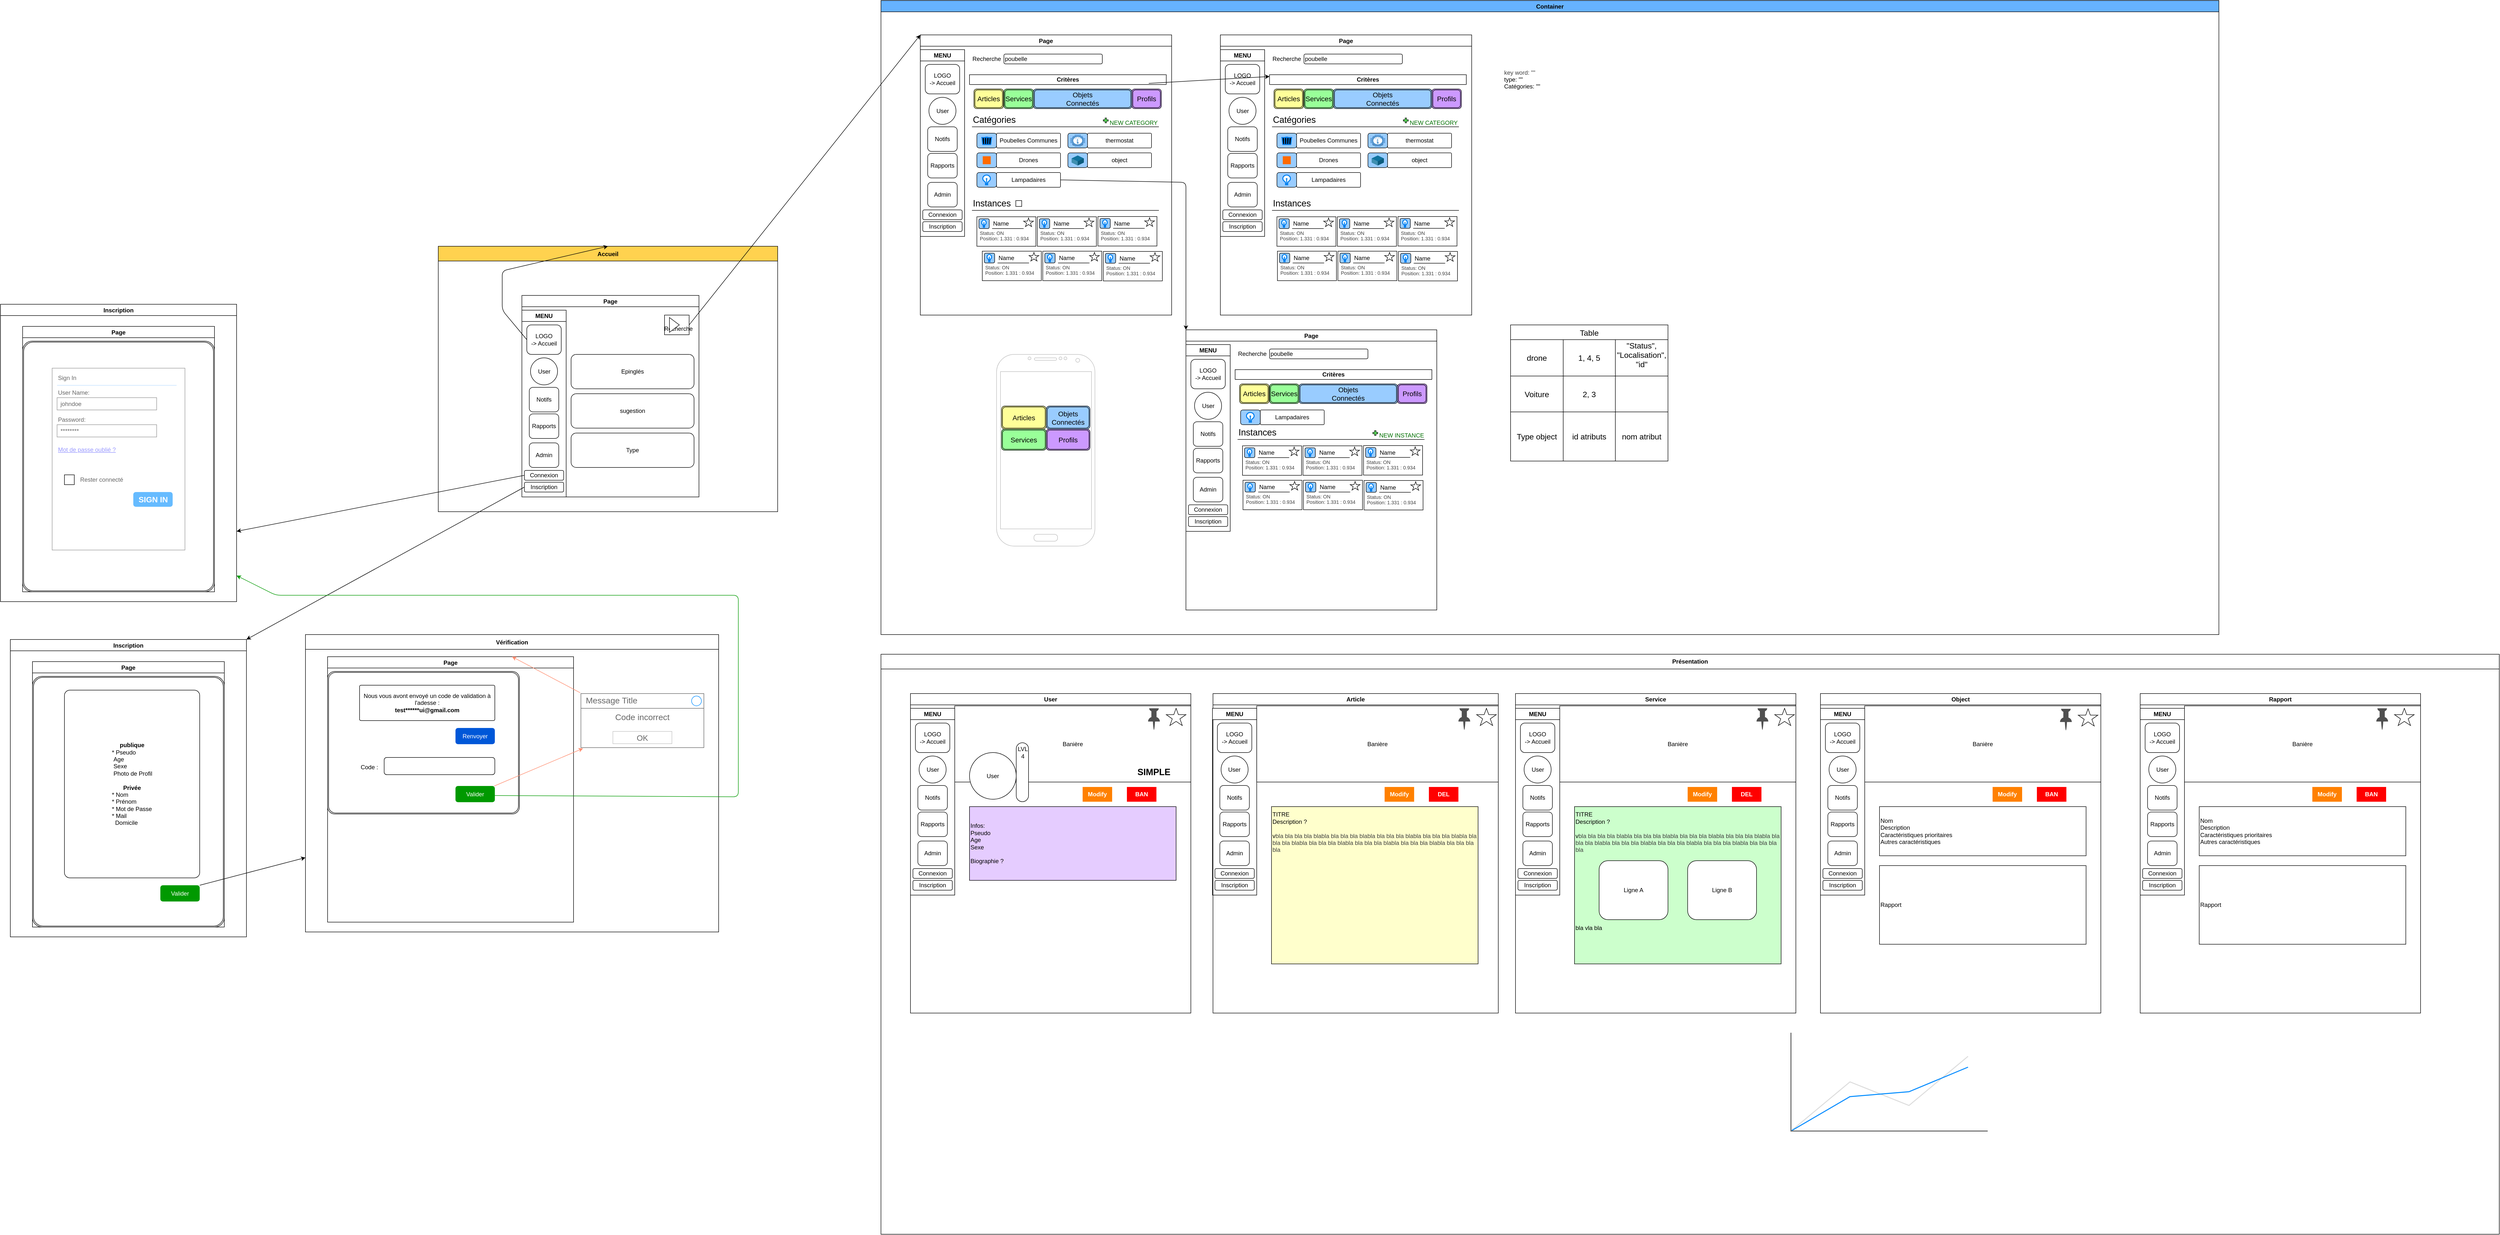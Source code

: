 <mxfile>
    <diagram id="ybmnE-xxG6UFYY30nlif" name="Schéma du site précisé">
        <mxGraphModel dx="3480" dy="2397" grid="1" gridSize="10" guides="1" tooltips="1" connect="1" arrows="1" fold="1" page="1" pageScale="1" pageWidth="850" pageHeight="1100" math="0" shadow="0">
            <root>
                <mxCell id="0"/>
                <mxCell id="1" parent="0"/>
                <mxCell id="CBaKmDP2LRJJYXLSgZSG-5" value="Accueil" style="swimlane;startSize=30;fillColor=#FFD24F;" parent="1" vertex="1">
                    <mxGeometry x="800" y="130" width="690" height="540" as="geometry"/>
                </mxCell>
                <mxCell id="ue0peWfwbI_nY3OW9C8n-1" value="Page" style="swimlane;" parent="CBaKmDP2LRJJYXLSgZSG-5" vertex="1">
                    <mxGeometry x="170" y="100" width="360" height="410" as="geometry"/>
                </mxCell>
                <mxCell id="ue0peWfwbI_nY3OW9C8n-3" value="&amp;nbsp; &amp;nbsp; &amp;nbsp;&amp;nbsp;&lt;span style=&quot;background-color: transparent;&quot;&gt;Recherche&lt;/span&gt;" style="html=1;whiteSpace=wrap;container=1;recursiveResize=0;collapsible=0;" parent="ue0peWfwbI_nY3OW9C8n-1" vertex="1">
                    <mxGeometry x="290" y="40" width="50" height="40" as="geometry"/>
                </mxCell>
                <mxCell id="ue0peWfwbI_nY3OW9C8n-4" value="" style="triangle;html=1;whiteSpace=wrap;" parent="ue0peWfwbI_nY3OW9C8n-3" vertex="1">
                    <mxGeometry x="10" y="5" width="20" height="30" as="geometry"/>
                </mxCell>
                <mxCell id="ue0peWfwbI_nY3OW9C8n-12" value="Epinglés" style="rounded=1;whiteSpace=wrap;html=1;" parent="ue0peWfwbI_nY3OW9C8n-1" vertex="1">
                    <mxGeometry x="100" y="120" width="250" height="70" as="geometry"/>
                </mxCell>
                <mxCell id="ue0peWfwbI_nY3OW9C8n-13" value="sugestion&lt;span style=&quot;font-family: monospace; font-size: 0px; text-align: start; text-wrap-mode: nowrap;&quot;&gt;%3CmxGraphModel%3E%3Croot%3E%3CmxCell%20id%3D%220%22%2F%3E%3CmxCell%20id%3D%221%22%20parent%3D%220%22%2F%3E%3CmxCell%20id%3D%222%22%20value%3D%22Epingl%C3%A9s%22%20style%3D%22rounded%3D1%3BwhiteSpace%3Dwrap%3Bhtml%3D1%3B%22%20vertex%3D%221%22%20parent%3D%221%22%3E%3CmxGeometry%20x%3D%22840%22%20y%3D%22480%22%20width%3D%22170%22%20height%3D%2270%22%20as%3D%22geometry%22%2F%3E%3C%2FmxCell%3E%3C%2Froot%3E%3C%2FmxGraphModel%3E&lt;/span&gt;&lt;span style=&quot;font-family: monospace; font-size: 0px; text-align: start; text-wrap-mode: nowrap;&quot;&gt;%3CmxGraphModel%3E%3Croot%3E%3CmxCell%20id%3D%220%22%2F%3E%3CmxCell%20id%3D%221%22%20parent%3D%220%22%2F%3E%3CmxCell%20id%3D%222%22%20value%3D%22Epingl%C3%A9s%22%20style%3D%22rounded%3D1%3BwhiteSpace%3Dwrap%3Bhtml%3D1%3B%22%20vertex%3D%221%22%20parent%3D%221%22%3E%3CmxGeometry%20x%3D%22840%22%20y%3D%22480%22%20width%3D%22170%22%20height%3D%2270%22%20as%3D%22geometry%22%2F%3E%3C%2FmxCell%3E%3C%2Froot%3E%3C%2FmxGraphModel%3E&lt;/span&gt;" style="rounded=1;whiteSpace=wrap;html=1;" parent="ue0peWfwbI_nY3OW9C8n-1" vertex="1">
                    <mxGeometry x="100" y="200" width="250" height="70" as="geometry"/>
                </mxCell>
                <mxCell id="ue0peWfwbI_nY3OW9C8n-14" value="Type" style="rounded=1;whiteSpace=wrap;html=1;" parent="ue0peWfwbI_nY3OW9C8n-1" vertex="1">
                    <mxGeometry x="100" y="280" width="250" height="70" as="geometry"/>
                </mxCell>
                <mxCell id="ue0peWfwbI_nY3OW9C8n-15" value="MENU" style="swimlane;whiteSpace=wrap;html=1;startSize=23;" parent="ue0peWfwbI_nY3OW9C8n-1" vertex="1">
                    <mxGeometry y="30" width="90" height="380" as="geometry">
                        <mxRectangle y="30" width="80" height="30" as="alternateBounds"/>
                    </mxGeometry>
                </mxCell>
                <mxCell id="ue0peWfwbI_nY3OW9C8n-16" value="LOGO&lt;div&gt;-&amp;gt; Accueil&lt;/div&gt;" style="rounded=1;whiteSpace=wrap;html=1;" parent="ue0peWfwbI_nY3OW9C8n-15" vertex="1">
                    <mxGeometry x="10" y="30" width="70" height="60" as="geometry"/>
                </mxCell>
                <mxCell id="ue0peWfwbI_nY3OW9C8n-20" value="User" style="ellipse;whiteSpace=wrap;html=1;aspect=fixed;" parent="ue0peWfwbI_nY3OW9C8n-15" vertex="1">
                    <mxGeometry x="17.5" y="97" width="55" height="55" as="geometry"/>
                </mxCell>
                <mxCell id="ue0peWfwbI_nY3OW9C8n-21" value="Notifs" style="rounded=1;whiteSpace=wrap;html=1;" parent="ue0peWfwbI_nY3OW9C8n-15" vertex="1">
                    <mxGeometry x="15" y="157" width="60" height="50" as="geometry"/>
                </mxCell>
                <mxCell id="ue0peWfwbI_nY3OW9C8n-24" value="Connexion" style="rounded=1;whiteSpace=wrap;html=1;" parent="ue0peWfwbI_nY3OW9C8n-15" vertex="1">
                    <mxGeometry x="5" y="326" width="80" height="20" as="geometry"/>
                </mxCell>
                <mxCell id="ue0peWfwbI_nY3OW9C8n-25" value="Inscription" style="rounded=1;whiteSpace=wrap;html=1;" parent="ue0peWfwbI_nY3OW9C8n-15" vertex="1">
                    <mxGeometry x="5" y="350" width="80" height="20" as="geometry"/>
                </mxCell>
                <mxCell id="ue0peWfwbI_nY3OW9C8n-28" value="Rapports" style="rounded=1;whiteSpace=wrap;html=1;" parent="ue0peWfwbI_nY3OW9C8n-15" vertex="1">
                    <mxGeometry x="15" y="211" width="60" height="50" as="geometry"/>
                </mxCell>
                <mxCell id="ue0peWfwbI_nY3OW9C8n-30" value="Admin" style="rounded=1;whiteSpace=wrap;html=1;" parent="ue0peWfwbI_nY3OW9C8n-15" vertex="1">
                    <mxGeometry x="15" y="270" width="60" height="50" as="geometry"/>
                </mxCell>
                <mxCell id="ue0peWfwbI_nY3OW9C8n-17" style="edgeStyle=none;html=1;exitX=0;exitY=0.5;exitDx=0;exitDy=0;entryX=0.5;entryY=0;entryDx=0;entryDy=0;" parent="CBaKmDP2LRJJYXLSgZSG-5" source="ue0peWfwbI_nY3OW9C8n-16" target="CBaKmDP2LRJJYXLSgZSG-5" edge="1">
                    <mxGeometry relative="1" as="geometry">
                        <Array as="points">
                            <mxPoint x="130" y="130"/>
                            <mxPoint x="130" y="50"/>
                        </Array>
                    </mxGeometry>
                </mxCell>
                <mxCell id="CBaKmDP2LRJJYXLSgZSG-10" value="Inscription" style="swimlane;" parent="1" vertex="1">
                    <mxGeometry x="-70" y="930" width="480" height="605" as="geometry">
                        <mxRectangle x="-70" y="930" width="500" height="70" as="alternateBounds"/>
                    </mxGeometry>
                </mxCell>
                <mxCell id="ZGu4Y0vq5iYslof3LLLf-10" value="Page" style="swimlane;" parent="CBaKmDP2LRJJYXLSgZSG-10" vertex="1">
                    <mxGeometry x="45" y="45" width="390" height="540" as="geometry"/>
                </mxCell>
                <mxCell id="ZGu4Y0vq5iYslof3LLLf-11" value="" style="shape=ext;double=1;rounded=1;whiteSpace=wrap;html=1;arcSize=5;" parent="ZGu4Y0vq5iYslof3LLLf-10" vertex="1">
                    <mxGeometry y="30" width="390" height="510" as="geometry"/>
                </mxCell>
                <mxCell id="ZGu4Y0vq5iYslof3LLLf-4" value="&lt;b&gt;publique&lt;/b&gt;&lt;div style=&quot;text-align: left;&quot;&gt;&lt;span style=&quot;background-color: transparent;&quot;&gt;* Pseudo&lt;/span&gt;&lt;/div&gt;&lt;div style=&quot;text-align: left;&quot;&gt;&lt;span style=&quot;background-color: transparent;&quot;&gt;&amp;nbsp;Age&lt;/span&gt;&lt;/div&gt;&lt;div style=&quot;text-align: left;&quot;&gt;&amp;nbsp;Sexe&lt;/div&gt;&lt;div style=&quot;text-align: left;&quot;&gt;&amp;nbsp;Photo de Profil&lt;/div&gt;&lt;div style=&quot;text-align: left;&quot;&gt;&lt;b style=&quot;background-color: transparent;&quot;&gt;&lt;br&gt;&lt;/b&gt;&lt;/div&gt;&lt;div&gt;&lt;b style=&quot;background-color: transparent;&quot;&gt;Privée&lt;/b&gt;&lt;/div&gt;&lt;div style=&quot;text-align: left;&quot;&gt;&lt;span style=&quot;background-color: transparent;&quot;&gt;* Nom&lt;/span&gt;&lt;/div&gt;&lt;div style=&quot;text-align: left;&quot;&gt;* Prénom&lt;/div&gt;&lt;div&gt;&lt;div style=&quot;text-align: left;&quot;&gt;&lt;span style=&quot;background-color: transparent;&quot;&gt;* Mot de Passe&lt;/span&gt;&lt;/div&gt;&lt;div style=&quot;text-align: left;&quot;&gt;&lt;span style=&quot;background-color: transparent;&quot;&gt;* Mail&amp;nbsp;&lt;/span&gt;&lt;/div&gt;&lt;/div&gt;&lt;div style=&quot;text-align: left;&quot;&gt;&lt;span style=&quot;background-color: transparent;&quot;&gt;&amp;nbsp; Domicile&lt;/span&gt;&lt;/div&gt;" style="rounded=1;whiteSpace=wrap;html=1;arcSize=4;" parent="ZGu4Y0vq5iYslof3LLLf-10" vertex="1">
                    <mxGeometry x="65" y="58" width="275" height="382" as="geometry"/>
                </mxCell>
                <mxCell id="ZGu4Y0vq5iYslof3LLLf-30" value="Valider" style="rounded=1;fillColor=#009900;align=center;strokeColor=none;html=1;whiteSpace=wrap;fontColor=#ffffff;fontSize=12;sketch=0;" parent="ZGu4Y0vq5iYslof3LLLf-10" vertex="1">
                    <mxGeometry x="260" y="455" width="80" height="33" as="geometry"/>
                </mxCell>
                <mxCell id="CBaKmDP2LRJJYXLSgZSG-11" value="Container" style="swimlane;fillColor=#66B2FF;" parent="1" vertex="1">
                    <mxGeometry x="1700" y="-370" width="2720" height="1290" as="geometry"/>
                </mxCell>
                <mxCell id="ZGu4Y0vq5iYslof3LLLf-71" value="Page" style="swimlane;" parent="CBaKmDP2LRJJYXLSgZSG-11" vertex="1">
                    <mxGeometry x="80" y="70" width="510.94" height="570" as="geometry"/>
                </mxCell>
                <mxCell id="ZGu4Y0vq5iYslof3LLLf-88" value="&lt;font style=&quot;font-size: 14px;&quot;&gt;Articles&lt;/font&gt;" style="shape=ext;double=1;rounded=1;whiteSpace=wrap;html=1;fillColor=#FFFF99;" parent="ZGu4Y0vq5iYslof3LLLf-71" vertex="1">
                    <mxGeometry x="109" y="110" width="60" height="40" as="geometry"/>
                </mxCell>
                <mxCell id="ZGu4Y0vq5iYslof3LLLf-90" value="&lt;span style=&quot;font-size: 14px;&quot;&gt;Services&lt;/span&gt;" style="shape=ext;double=1;rounded=1;whiteSpace=wrap;html=1;fillColor=#99FF99;" parent="ZGu4Y0vq5iYslof3LLLf-71" vertex="1">
                    <mxGeometry x="170" y="110" width="60" height="40" as="geometry"/>
                </mxCell>
                <mxCell id="ZGu4Y0vq5iYslof3LLLf-91" value="&lt;span style=&quot;font-size: 14px;&quot;&gt;Profils&lt;/span&gt;" style="shape=ext;double=1;rounded=1;whiteSpace=wrap;html=1;fillColor=#CC99FF;" parent="ZGu4Y0vq5iYslof3LLLf-71" vertex="1">
                    <mxGeometry x="430" y="110" width="60" height="40" as="geometry"/>
                </mxCell>
                <mxCell id="ZGu4Y0vq5iYslof3LLLf-89" value="&lt;font style=&quot;font-size: 14px;&quot;&gt;Objets&lt;/font&gt;&lt;div&gt;&lt;font style=&quot;font-size: 14px;&quot;&gt;Connectés&lt;/font&gt;&lt;/div&gt;" style="shape=ext;double=1;rounded=1;whiteSpace=wrap;html=1;fillColor=#99CCFF;" parent="ZGu4Y0vq5iYslof3LLLf-71" vertex="1">
                    <mxGeometry x="230" y="110" width="200" height="40" as="geometry"/>
                </mxCell>
                <mxCell id="ZGu4Y0vq5iYslof3LLLf-77" value="MENU" style="swimlane;whiteSpace=wrap;html=1;startSize=23;" parent="ZGu4Y0vq5iYslof3LLLf-71" vertex="1">
                    <mxGeometry y="30" width="90" height="380" as="geometry">
                        <mxRectangle y="30" width="80" height="30" as="alternateBounds"/>
                    </mxGeometry>
                </mxCell>
                <mxCell id="ZGu4Y0vq5iYslof3LLLf-78" value="LOGO&lt;div&gt;-&amp;gt; Accueil&lt;/div&gt;" style="rounded=1;whiteSpace=wrap;html=1;" parent="ZGu4Y0vq5iYslof3LLLf-77" vertex="1">
                    <mxGeometry x="10" y="30" width="70" height="60" as="geometry"/>
                </mxCell>
                <mxCell id="ZGu4Y0vq5iYslof3LLLf-79" value="User" style="ellipse;whiteSpace=wrap;html=1;aspect=fixed;" parent="ZGu4Y0vq5iYslof3LLLf-77" vertex="1">
                    <mxGeometry x="17.5" y="97" width="55" height="55" as="geometry"/>
                </mxCell>
                <mxCell id="ZGu4Y0vq5iYslof3LLLf-80" value="Notifs" style="rounded=1;whiteSpace=wrap;html=1;" parent="ZGu4Y0vq5iYslof3LLLf-77" vertex="1">
                    <mxGeometry x="15" y="157" width="60" height="50" as="geometry"/>
                </mxCell>
                <mxCell id="ZGu4Y0vq5iYslof3LLLf-81" value="Connexion" style="rounded=1;whiteSpace=wrap;html=1;" parent="ZGu4Y0vq5iYslof3LLLf-77" vertex="1">
                    <mxGeometry x="5" y="326" width="80" height="20" as="geometry"/>
                </mxCell>
                <mxCell id="ZGu4Y0vq5iYslof3LLLf-82" value="Inscription" style="rounded=1;whiteSpace=wrap;html=1;" parent="ZGu4Y0vq5iYslof3LLLf-77" vertex="1">
                    <mxGeometry x="5" y="350" width="80" height="20" as="geometry"/>
                </mxCell>
                <mxCell id="ZGu4Y0vq5iYslof3LLLf-83" value="Rapports" style="rounded=1;whiteSpace=wrap;html=1;" parent="ZGu4Y0vq5iYslof3LLLf-77" vertex="1">
                    <mxGeometry x="15" y="211" width="60" height="50" as="geometry"/>
                </mxCell>
                <mxCell id="ZGu4Y0vq5iYslof3LLLf-84" value="Admin" style="rounded=1;whiteSpace=wrap;html=1;" parent="ZGu4Y0vq5iYslof3LLLf-77" vertex="1">
                    <mxGeometry x="15" y="270" width="60" height="50" as="geometry"/>
                </mxCell>
                <mxCell id="ZGu4Y0vq5iYslof3LLLf-92" value="poubelle" style="rounded=1;whiteSpace=wrap;html=1;align=left;" parent="ZGu4Y0vq5iYslof3LLLf-71" vertex="1">
                    <mxGeometry x="170" y="39" width="200" height="20" as="geometry"/>
                </mxCell>
                <mxCell id="ZGu4Y0vq5iYslof3LLLf-94" value="Recherche" style="text;html=1;align=center;verticalAlign=middle;whiteSpace=wrap;rounded=0;" parent="ZGu4Y0vq5iYslof3LLLf-71" vertex="1">
                    <mxGeometry x="105" y="34" width="60" height="30" as="geometry"/>
                </mxCell>
                <mxCell id="ZGu4Y0vq5iYslof3LLLf-167" value="thermostat" style="rounded=1;whiteSpace=wrap;html=1;arcSize=7;" parent="ZGu4Y0vq5iYslof3LLLf-71" vertex="1">
                    <mxGeometry x="340" y="200" width="130" height="30" as="geometry"/>
                </mxCell>
                <mxCell id="ZGu4Y0vq5iYslof3LLLf-168" value="" style="rounded=1;whiteSpace=wrap;html=1;fillColor=#99CCFF;" parent="ZGu4Y0vq5iYslof3LLLf-71" vertex="1">
                    <mxGeometry x="300" y="200" width="40" height="30" as="geometry"/>
                </mxCell>
                <mxCell id="ZGu4Y0vq5iYslof3LLLf-170" value="object" style="rounded=1;whiteSpace=wrap;html=1;arcSize=7;" parent="ZGu4Y0vq5iYslof3LLLf-71" vertex="1">
                    <mxGeometry x="340" y="240" width="130" height="30" as="geometry"/>
                </mxCell>
                <mxCell id="ZGu4Y0vq5iYslof3LLLf-171" value="" style="rounded=1;whiteSpace=wrap;html=1;fillColor=#99CCFF;" parent="ZGu4Y0vq5iYslof3LLLf-71" vertex="1">
                    <mxGeometry x="300" y="240" width="40" height="30" as="geometry"/>
                </mxCell>
                <mxCell id="ZGu4Y0vq5iYslof3LLLf-185" value="Poubelles Communes" style="rounded=1;whiteSpace=wrap;html=1;arcSize=7;" parent="ZGu4Y0vq5iYslof3LLLf-71" vertex="1">
                    <mxGeometry x="155" y="200" width="130" height="30" as="geometry"/>
                </mxCell>
                <mxCell id="ZGu4Y0vq5iYslof3LLLf-186" value="" style="rounded=1;whiteSpace=wrap;html=1;fillColor=#99CCFF;" parent="ZGu4Y0vq5iYslof3LLLf-71" vertex="1">
                    <mxGeometry x="115" y="200" width="40" height="30" as="geometry"/>
                </mxCell>
                <mxCell id="ZGu4Y0vq5iYslof3LLLf-187" value="" style="html=1;verticalLabelPosition=bottom;align=center;labelBackgroundColor=#ffffff;verticalAlign=top;strokeWidth=2;strokeColor=#0080F0;shadow=0;dashed=0;shape=mxgraph.ios7.icons.trashcan;fillColor=#000000;" parent="ZGu4Y0vq5iYslof3LLLf-71" vertex="1">
                    <mxGeometry x="124" y="208" width="22" height="15" as="geometry"/>
                </mxCell>
                <mxCell id="ZGu4Y0vq5iYslof3LLLf-188" value="Drones" style="rounded=1;whiteSpace=wrap;html=1;arcSize=7;" parent="ZGu4Y0vq5iYslof3LLLf-71" vertex="1">
                    <mxGeometry x="155" y="240" width="130" height="30" as="geometry"/>
                </mxCell>
                <mxCell id="ZGu4Y0vq5iYslof3LLLf-189" value="" style="rounded=1;whiteSpace=wrap;html=1;fillColor=#99CCFF;" parent="ZGu4Y0vq5iYslof3LLLf-71" vertex="1">
                    <mxGeometry x="115" y="240" width="40" height="30" as="geometry"/>
                </mxCell>
                <mxCell id="ZGu4Y0vq5iYslof3LLLf-191" value="Lampadaires" style="rounded=1;whiteSpace=wrap;html=1;arcSize=7;" parent="ZGu4Y0vq5iYslof3LLLf-71" vertex="1">
                    <mxGeometry x="155" y="280" width="130" height="30" as="geometry"/>
                </mxCell>
                <mxCell id="ZGu4Y0vq5iYslof3LLLf-192" value="" style="rounded=1;whiteSpace=wrap;html=1;fillColor=#99CCFF;" parent="ZGu4Y0vq5iYslof3LLLf-71" vertex="1">
                    <mxGeometry x="115" y="280" width="40" height="30" as="geometry"/>
                </mxCell>
                <mxCell id="ZGu4Y0vq5iYslof3LLLf-156" value="" style="endArrow=none;html=1;" parent="ZGu4Y0vq5iYslof3LLLf-71" edge="1">
                    <mxGeometry width="50" height="50" relative="1" as="geometry">
                        <mxPoint x="105" y="357" as="sourcePoint"/>
                        <mxPoint x="485" y="357" as="targetPoint"/>
                    </mxGeometry>
                </mxCell>
                <mxCell id="ZGu4Y0vq5iYslof3LLLf-157" value="&lt;span style=&quot;font-size: 18px;&quot;&gt;Instances&lt;/span&gt;" style="text;html=1;align=left;verticalAlign=middle;resizable=0;points=[];autosize=1;strokeColor=none;fillColor=none;" parent="ZGu4Y0vq5iYslof3LLLf-71" vertex="1">
                    <mxGeometry x="105" y="323" width="100" height="40" as="geometry"/>
                </mxCell>
                <mxCell id="zrZWsueNxOF401tBM8fI-1" value="" style="outlineConnect=0;dashed=0;verticalLabelPosition=bottom;verticalAlign=top;align=center;html=1;shape=mxgraph.aws3.thermostat;fillColor=#5294CF;gradientColor=none;" vertex="1" parent="ZGu4Y0vq5iYslof3LLLf-71">
                    <mxGeometry x="305" y="202.63" width="30" height="24.75" as="geometry"/>
                </mxCell>
                <mxCell id="zrZWsueNxOF401tBM8fI-2" value="" style="verticalLabelPosition=bottom;verticalAlign=top;html=1;shape=mxgraph.infographic.shadedCube;isoAngle=15;fillColor=#10739E;strokeColor=none;" vertex="1" parent="ZGu4Y0vq5iYslof3LLLf-71">
                    <mxGeometry x="307.5" y="245.25" width="25" height="20.5" as="geometry"/>
                </mxCell>
                <mxCell id="zrZWsueNxOF401tBM8fI-3" value="" style="points=[];aspect=fixed;html=1;align=center;shadow=0;dashed=0;fillColor=#FF6A00;strokeColor=none;shape=mxgraph.alibaba_cloud.tr_transit_router;" vertex="1" parent="ZGu4Y0vq5iYslof3LLLf-71">
                    <mxGeometry x="126.88" y="246.88" width="16.25" height="16.25" as="geometry"/>
                </mxCell>
                <mxCell id="zrZWsueNxOF401tBM8fI-4" value="" style="html=1;verticalLabelPosition=bottom;align=center;labelBackgroundColor=#ffffff;verticalAlign=top;strokeWidth=2;strokeColor=#0080F0;shadow=0;dashed=0;shape=mxgraph.ios7.icons.lightbulb;" vertex="1" parent="ZGu4Y0vq5iYslof3LLLf-71">
                    <mxGeometry x="126.33" y="285.15" width="16.8" height="19.7" as="geometry"/>
                </mxCell>
                <mxCell id="zrZWsueNxOF401tBM8fI-13" value="" style="rounded=0;whiteSpace=wrap;html=1;" vertex="1" parent="ZGu4Y0vq5iYslof3LLLf-71">
                    <mxGeometry x="115" y="370" width="120" height="60" as="geometry"/>
                </mxCell>
                <mxCell id="zrZWsueNxOF401tBM8fI-8" value="" style="rounded=1;whiteSpace=wrap;html=1;fillColor=#99CCFF;" vertex="1" parent="ZGu4Y0vq5iYslof3LLLf-71">
                    <mxGeometry x="119.13" y="374" width="21" height="20" as="geometry"/>
                </mxCell>
                <mxCell id="zrZWsueNxOF401tBM8fI-9" value="" style="html=1;verticalLabelPosition=bottom;align=center;labelBackgroundColor=#ffffff;verticalAlign=top;strokeWidth=2;strokeColor=#0080F0;shadow=0;dashed=0;shape=mxgraph.ios7.icons.lightbulb;direction=east;" vertex="1" parent="ZGu4Y0vq5iYslof3LLLf-71">
                    <mxGeometry x="124.46" y="376.57" width="9.67" height="14.85" as="geometry"/>
                </mxCell>
                <mxCell id="zrZWsueNxOF401tBM8fI-14" value="Name" style="text;html=1;align=center;verticalAlign=middle;whiteSpace=wrap;rounded=0;" vertex="1" parent="ZGu4Y0vq5iYslof3LLLf-71">
                    <mxGeometry x="134.13" y="368.99" width="60" height="30" as="geometry"/>
                </mxCell>
                <mxCell id="zrZWsueNxOF401tBM8fI-15" value="" style="endArrow=none;html=1;" edge="1" parent="ZGu4Y0vq5iYslof3LLLf-71">
                    <mxGeometry width="50" height="50" relative="1" as="geometry">
                        <mxPoint x="146" y="394" as="sourcePoint"/>
                        <mxPoint x="210" y="394" as="targetPoint"/>
                    </mxGeometry>
                </mxCell>
                <mxCell id="zrZWsueNxOF401tBM8fI-17" value="&lt;span style=&quot;color: rgb(63, 63, 63); font-size: 10px;&quot;&gt;Status: ON&lt;/span&gt;" style="text;html=1;align=left;verticalAlign=middle;resizable=0;points=[];autosize=1;strokeColor=none;fillColor=none;" vertex="1" parent="ZGu4Y0vq5iYslof3LLLf-71">
                    <mxGeometry x="119" y="388" width="70" height="30" as="geometry"/>
                </mxCell>
                <mxCell id="zrZWsueNxOF401tBM8fI-18" value="&lt;span style=&quot;color: rgb(63, 63, 63); font-size: 10px;&quot;&gt;Position: 1.331 : 0.934&lt;/span&gt;" style="text;html=1;align=left;verticalAlign=middle;resizable=0;points=[];autosize=1;strokeColor=none;fillColor=none;" vertex="1" parent="ZGu4Y0vq5iYslof3LLLf-71">
                    <mxGeometry x="119.13" y="398.99" width="120" height="30" as="geometry"/>
                </mxCell>
                <mxCell id="zrZWsueNxOF401tBM8fI-20" value="" style="verticalLabelPosition=bottom;verticalAlign=top;html=1;shape=mxgraph.basic.star" vertex="1" parent="ZGu4Y0vq5iYslof3LLLf-71">
                    <mxGeometry x="210" y="372.43" width="20" height="17.57" as="geometry"/>
                </mxCell>
                <mxCell id="zrZWsueNxOF401tBM8fI-30" value="" style="rounded=0;whiteSpace=wrap;html=1;" vertex="1" parent="ZGu4Y0vq5iYslof3LLLf-71">
                    <mxGeometry x="237.94" y="370.01" width="120" height="60" as="geometry"/>
                </mxCell>
                <mxCell id="zrZWsueNxOF401tBM8fI-31" value="" style="rounded=1;whiteSpace=wrap;html=1;fillColor=#99CCFF;" vertex="1" parent="ZGu4Y0vq5iYslof3LLLf-71">
                    <mxGeometry x="242.07" y="374.01" width="21" height="20" as="geometry"/>
                </mxCell>
                <mxCell id="zrZWsueNxOF401tBM8fI-32" value="" style="html=1;verticalLabelPosition=bottom;align=center;labelBackgroundColor=#ffffff;verticalAlign=top;strokeWidth=2;strokeColor=#0080F0;shadow=0;dashed=0;shape=mxgraph.ios7.icons.lightbulb;direction=east;" vertex="1" parent="ZGu4Y0vq5iYslof3LLLf-71">
                    <mxGeometry x="247.4" y="376.58" width="9.67" height="14.85" as="geometry"/>
                </mxCell>
                <mxCell id="zrZWsueNxOF401tBM8fI-33" value="Name" style="text;html=1;align=center;verticalAlign=middle;whiteSpace=wrap;rounded=0;" vertex="1" parent="ZGu4Y0vq5iYslof3LLLf-71">
                    <mxGeometry x="257.07" y="369.0" width="60" height="30" as="geometry"/>
                </mxCell>
                <mxCell id="zrZWsueNxOF401tBM8fI-34" value="" style="endArrow=none;html=1;" edge="1" parent="ZGu4Y0vq5iYslof3LLLf-71">
                    <mxGeometry width="50" height="50" relative="1" as="geometry">
                        <mxPoint x="268.94" y="394.01" as="sourcePoint"/>
                        <mxPoint x="332.94" y="394.01" as="targetPoint"/>
                    </mxGeometry>
                </mxCell>
                <mxCell id="zrZWsueNxOF401tBM8fI-35" value="&lt;span style=&quot;color: rgb(63, 63, 63); font-size: 10px;&quot;&gt;Status: ON&lt;/span&gt;" style="text;html=1;align=left;verticalAlign=middle;resizable=0;points=[];autosize=1;strokeColor=none;fillColor=none;" vertex="1" parent="ZGu4Y0vq5iYslof3LLLf-71">
                    <mxGeometry x="241.94" y="388.01" width="70" height="30" as="geometry"/>
                </mxCell>
                <mxCell id="zrZWsueNxOF401tBM8fI-36" value="&lt;span style=&quot;color: rgb(63, 63, 63); font-size: 10px;&quot;&gt;Position: 1.331 : 0.934&lt;/span&gt;" style="text;html=1;align=left;verticalAlign=middle;resizable=0;points=[];autosize=1;strokeColor=none;fillColor=none;" vertex="1" parent="ZGu4Y0vq5iYslof3LLLf-71">
                    <mxGeometry x="242.07" y="399" width="120" height="30" as="geometry"/>
                </mxCell>
                <mxCell id="zrZWsueNxOF401tBM8fI-37" value="" style="verticalLabelPosition=bottom;verticalAlign=top;html=1;shape=mxgraph.basic.star" vertex="1" parent="ZGu4Y0vq5iYslof3LLLf-71">
                    <mxGeometry x="332.94" y="372.44" width="20" height="17.57" as="geometry"/>
                </mxCell>
                <mxCell id="zrZWsueNxOF401tBM8fI-38" value="" style="rounded=0;whiteSpace=wrap;html=1;" vertex="1" parent="ZGu4Y0vq5iYslof3LLLf-71">
                    <mxGeometry x="361.07" y="369.52" width="120" height="60" as="geometry"/>
                </mxCell>
                <mxCell id="zrZWsueNxOF401tBM8fI-39" value="" style="rounded=1;whiteSpace=wrap;html=1;fillColor=#99CCFF;" vertex="1" parent="ZGu4Y0vq5iYslof3LLLf-71">
                    <mxGeometry x="365.2" y="373.52" width="21" height="20" as="geometry"/>
                </mxCell>
                <mxCell id="zrZWsueNxOF401tBM8fI-40" value="" style="html=1;verticalLabelPosition=bottom;align=center;labelBackgroundColor=#ffffff;verticalAlign=top;strokeWidth=2;strokeColor=#0080F0;shadow=0;dashed=0;shape=mxgraph.ios7.icons.lightbulb;direction=east;" vertex="1" parent="ZGu4Y0vq5iYslof3LLLf-71">
                    <mxGeometry x="370.53" y="376.09" width="9.67" height="14.85" as="geometry"/>
                </mxCell>
                <mxCell id="zrZWsueNxOF401tBM8fI-41" value="Name" style="text;html=1;align=center;verticalAlign=middle;whiteSpace=wrap;rounded=0;" vertex="1" parent="ZGu4Y0vq5iYslof3LLLf-71">
                    <mxGeometry x="380.2" y="368.51" width="60" height="30" as="geometry"/>
                </mxCell>
                <mxCell id="zrZWsueNxOF401tBM8fI-42" value="" style="endArrow=none;html=1;" edge="1" parent="ZGu4Y0vq5iYslof3LLLf-71">
                    <mxGeometry width="50" height="50" relative="1" as="geometry">
                        <mxPoint x="392.07" y="393.52" as="sourcePoint"/>
                        <mxPoint x="456.07" y="393.52" as="targetPoint"/>
                    </mxGeometry>
                </mxCell>
                <mxCell id="zrZWsueNxOF401tBM8fI-43" value="&lt;span style=&quot;color: rgb(63, 63, 63); font-size: 10px;&quot;&gt;Status: ON&lt;/span&gt;" style="text;html=1;align=left;verticalAlign=middle;resizable=0;points=[];autosize=1;strokeColor=none;fillColor=none;" vertex="1" parent="ZGu4Y0vq5iYslof3LLLf-71">
                    <mxGeometry x="365.07" y="387.52" width="70" height="30" as="geometry"/>
                </mxCell>
                <mxCell id="zrZWsueNxOF401tBM8fI-44" value="&lt;span style=&quot;color: rgb(63, 63, 63); font-size: 10px;&quot;&gt;Position: 1.331 : 0.934&lt;/span&gt;" style="text;html=1;align=left;verticalAlign=middle;resizable=0;points=[];autosize=1;strokeColor=none;fillColor=none;" vertex="1" parent="ZGu4Y0vq5iYslof3LLLf-71">
                    <mxGeometry x="365.2" y="398.51" width="120" height="30" as="geometry"/>
                </mxCell>
                <mxCell id="zrZWsueNxOF401tBM8fI-45" value="" style="verticalLabelPosition=bottom;verticalAlign=top;html=1;shape=mxgraph.basic.star" vertex="1" parent="ZGu4Y0vq5iYslof3LLLf-71">
                    <mxGeometry x="456.07" y="371.95" width="20" height="17.57" as="geometry"/>
                </mxCell>
                <mxCell id="hSf_RMTBczv2v-jvGbDs-8" value="" style="endArrow=none;html=1;" edge="1" parent="ZGu4Y0vq5iYslof3LLLf-71">
                    <mxGeometry width="50" height="50" relative="1" as="geometry">
                        <mxPoint x="105" y="187" as="sourcePoint"/>
                        <mxPoint x="485" y="187" as="targetPoint"/>
                    </mxGeometry>
                </mxCell>
                <mxCell id="hSf_RMTBczv2v-jvGbDs-9" value="&lt;span style=&quot;font-size: 18px;&quot;&gt;Catégories&lt;/span&gt;" style="text;html=1;align=left;verticalAlign=middle;resizable=0;points=[];autosize=1;strokeColor=none;fillColor=none;" vertex="1" parent="ZGu4Y0vq5iYslof3LLLf-71">
                    <mxGeometry x="105" y="153" width="110" height="40" as="geometry"/>
                </mxCell>
                <mxCell id="hSf_RMTBczv2v-jvGbDs-10" value="" style="shape=cross;whiteSpace=wrap;html=1;size=0.281;fillColor=#66FF66;" vertex="1" parent="ZGu4Y0vq5iYslof3LLLf-71">
                    <mxGeometry x="372" y="169" width="10" height="10" as="geometry"/>
                </mxCell>
                <mxCell id="hSf_RMTBczv2v-jvGbDs-11" value="&lt;font color=&quot;#007000&quot;&gt;NEW CATEGORY&lt;/font&gt;" style="text;html=1;align=left;verticalAlign=middle;resizable=0;points=[];autosize=1;strokeColor=none;fillColor=none;" vertex="1" parent="ZGu4Y0vq5iYslof3LLLf-71">
                    <mxGeometry x="382.94" y="164" width="120" height="30" as="geometry"/>
                </mxCell>
                <mxCell id="ZGu4Y0vq5iYslof3LLLf-96" value="Critères" style="swimlane;whiteSpace=wrap;html=1;startSize=20;" parent="ZGu4Y0vq5iYslof3LLLf-71" vertex="1" collapsed="1">
                    <mxGeometry x="100" y="81" width="400" height="20" as="geometry">
                        <mxRectangle x="100" y="81" width="400" height="300" as="alternateBounds"/>
                    </mxGeometry>
                </mxCell>
                <mxCell id="ZGu4Y0vq5iYslof3LLLf-118" value="" style="verticalLabelPosition=bottom;shadow=0;dashed=0;align=center;html=1;verticalAlign=top;strokeWidth=1;shape=mxgraph.mockup.forms.splitter;strokeColor=#999999;" parent="ZGu4Y0vq5iYslof3LLLf-96" vertex="1">
                    <mxGeometry y="290" width="400" height="10" as="geometry"/>
                </mxCell>
                <mxCell id="ZGu4Y0vq5iYslof3LLLf-119" value="" style="whiteSpace=wrap;html=1;" parent="ZGu4Y0vq5iYslof3LLLf-96" vertex="1">
                    <mxGeometry y="20" width="400" height="270" as="geometry"/>
                </mxCell>
                <mxCell id="ZGu4Y0vq5iYslof3LLLf-124" value="" style="verticalLabelPosition=bottom;shadow=0;dashed=0;align=center;html=1;verticalAlign=top;strokeWidth=1;shape=mxgraph.mockup.forms.horSlider;strokeColor=#999999;sliderStyle=basic;sliderPos=20;handleStyle=circle;fillColor2=#ddeeff;" parent="ZGu4Y0vq5iYslof3LLLf-96" vertex="1">
                    <mxGeometry x="75" y="70" width="110" height="30" as="geometry"/>
                </mxCell>
                <mxCell id="ZGu4Y0vq5iYslof3LLLf-125" value="&lt;b&gt;Distance:&lt;/b&gt;" style="text;html=1;align=left;verticalAlign=middle;resizable=0;points=[];autosize=1;strokeColor=none;fillColor=none;" parent="ZGu4Y0vq5iYslof3LLLf-96" vertex="1">
                    <mxGeometry x="10" y="70" width="80" height="30" as="geometry"/>
                </mxCell>
                <mxCell id="ZGu4Y0vq5iYslof3LLLf-126" value="500 mètres" style="text;html=1;align=left;verticalAlign=middle;resizable=0;points=[];autosize=1;strokeColor=none;fillColor=none;" parent="ZGu4Y0vq5iYslof3LLLf-96" vertex="1">
                    <mxGeometry x="192" y="70" width="80" height="30" as="geometry"/>
                </mxCell>
                <mxCell id="ZGu4Y0vq5iYslof3LLLf-127" value="Favoris" style="strokeWidth=1;shadow=0;dashed=0;align=center;html=1;shape=mxgraph.mockup.forms.rrect;rSize=0;fillColor=#eeeeee;strokeColor=#999999;gradientColor=#cccccc;align=left;spacingLeft=4;fontSize=17;fontColor=#666666;labelPosition=right;" parent="ZGu4Y0vq5iYslof3LLLf-96" vertex="1">
                    <mxGeometry x="10" y="118" width="15" height="15" as="geometry"/>
                </mxCell>
                <mxCell id="ZGu4Y0vq5iYslof3LLLf-139" value="Détection automatique des atributs en cummuns?" style="text;html=1;align=center;verticalAlign=middle;resizable=0;points=[];autosize=1;strokeColor=none;fillColor=none;" parent="ZGu4Y0vq5iYslof3LLLf-96" vertex="1">
                    <mxGeometry y="150" width="290" height="30" as="geometry"/>
                </mxCell>
                <mxCell id="ZGu4Y0vq5iYslof3LLLf-129" value="" style="swimlane;strokeColor=#999999;swimlaneFillColor=#FFFFFF;fillColor=#ffffff;fontColor=#666666;fontStyle=0;childLayout=stackLayout;horizontal=1;startSize=0;horizontalStack=0;resizeParent=1;resizeParentMax=0;resizeLast=0;collapsible=0;marginBottom=0;whiteSpace=wrap;html=1;" parent="ZGu4Y0vq5iYslof3LLLf-96" vertex="1">
                    <mxGeometry x="10" y="180" width="150" height="90" as="geometry"/>
                </mxCell>
                <mxCell id="ZGu4Y0vq5iYslof3LLLf-130" value="Option 1" style="text;strokeColor=none;align=left;verticalAlign=middle;spacingLeft=27;spacingRight=10;overflow=hidden;points=[[0,0.5],[1,0.5]];portConstraint=eastwest;rotatable=0;whiteSpace=wrap;html=1;fillColor=none;fontColor=inherit;fontSize=17;" parent="ZGu4Y0vq5iYslof3LLLf-129" vertex="1">
                    <mxGeometry width="150" height="30" as="geometry"/>
                </mxCell>
                <mxCell id="ZGu4Y0vq5iYslof3LLLf-131" value="" style="resizable=0;fillColor=#EEEEEE;strokeColor=#999999;gradientColor=#cccccc;html=1;" parent="ZGu4Y0vq5iYslof3LLLf-130" vertex="1">
                    <mxGeometry y="0.5" width="15" height="15" relative="1" as="geometry">
                        <mxPoint x="8" y="-7.5" as="offset"/>
                    </mxGeometry>
                </mxCell>
                <mxCell id="ZGu4Y0vq5iYslof3LLLf-132" value="Option 2" style="text;strokeColor=none;align=left;verticalAlign=middle;spacingLeft=27;spacingRight=10;overflow=hidden;points=[[0,0.5],[1,0.5]];portConstraint=eastwest;rotatable=0;whiteSpace=wrap;html=1;rSize=5;fillColor=none;fontColor=inherit;fontSize=17;" parent="ZGu4Y0vq5iYslof3LLLf-129" vertex="1">
                    <mxGeometry y="30" width="150" height="30" as="geometry"/>
                </mxCell>
                <mxCell id="ZGu4Y0vq5iYslof3LLLf-133" value="" style="resizable=0;fillColor=#EEEEEE;strokeColor=#999999;gradientColor=#cccccc;html=1;" parent="ZGu4Y0vq5iYslof3LLLf-132" vertex="1">
                    <mxGeometry y="0.5" width="15" height="15" relative="1" as="geometry">
                        <mxPoint x="8" y="-7.5" as="offset"/>
                    </mxGeometry>
                </mxCell>
                <mxCell id="ZGu4Y0vq5iYslof3LLLf-134" value="Option 3" style="text;strokeColor=none;align=left;verticalAlign=middle;spacingLeft=27;spacingRight=10;overflow=hidden;points=[[0,0.5],[1,0.5]];portConstraint=eastwest;rotatable=0;whiteSpace=wrap;html=1;rSize=5;fillColor=none;fontColor=#008CFF;fontSize=17;" parent="ZGu4Y0vq5iYslof3LLLf-129" vertex="1">
                    <mxGeometry y="60" width="150" height="30" as="geometry"/>
                </mxCell>
                <mxCell id="ZGu4Y0vq5iYslof3LLLf-135" value="" style="shape=mxgraph.mockup.forms.checkbox;resizable=0;fillColor=#AAAAAA;gradientColor=#666666;strokeColor=#444444;html=1;" parent="ZGu4Y0vq5iYslof3LLLf-134" vertex="1">
                    <mxGeometry y="0.5" width="15" height="15" relative="1" as="geometry">
                        <mxPoint x="8" y="-7.5" as="offset"/>
                    </mxGeometry>
                </mxCell>
                <mxCell id="hSf_RMTBczv2v-jvGbDs-117" value="" style="whiteSpace=wrap;html=1;aspect=fixed;direction=south;" vertex="1" parent="ZGu4Y0vq5iYslof3LLLf-71">
                    <mxGeometry x="194.13" y="337" width="12" height="12" as="geometry"/>
                </mxCell>
                <mxCell id="ZGu4Y0vq5iYslof3LLLf-160" value="" style="verticalLabelPosition=bottom;verticalAlign=top;html=1;shadow=0;dashed=0;strokeWidth=1;shape=mxgraph.android.phone2;strokeColor=#c0c0c0;" parent="CBaKmDP2LRJJYXLSgZSG-11" vertex="1">
                    <mxGeometry x="235" y="720" width="200" height="390" as="geometry"/>
                </mxCell>
                <mxCell id="ZGu4Y0vq5iYslof3LLLf-161" value="&lt;font style=&quot;font-size: 14px;&quot;&gt;Articles&lt;/font&gt;" style="shape=ext;double=1;rounded=1;whiteSpace=wrap;html=1;fillColor=#FFFF99;" parent="CBaKmDP2LRJJYXLSgZSG-11" vertex="1">
                    <mxGeometry x="245" y="825" width="91" height="47" as="geometry"/>
                </mxCell>
                <mxCell id="ZGu4Y0vq5iYslof3LLLf-162" value="&lt;font style=&quot;font-size: 14px;&quot;&gt;Objets&lt;/font&gt;&lt;div&gt;&lt;font style=&quot;font-size: 14px;&quot;&gt;Connectés&lt;/font&gt;&lt;/div&gt;" style="shape=ext;double=1;rounded=1;whiteSpace=wrap;html=1;fillColor=#99CCFF;" parent="CBaKmDP2LRJJYXLSgZSG-11" vertex="1">
                    <mxGeometry x="336" y="825" width="89" height="47" as="geometry"/>
                </mxCell>
                <mxCell id="ZGu4Y0vq5iYslof3LLLf-163" value="&lt;span style=&quot;font-size: 14px;&quot;&gt;Services&lt;/span&gt;" style="shape=ext;double=1;rounded=1;whiteSpace=wrap;html=1;fillColor=#99FF99;" parent="CBaKmDP2LRJJYXLSgZSG-11" vertex="1">
                    <mxGeometry x="245" y="872" width="91" height="43" as="geometry"/>
                </mxCell>
                <mxCell id="ZGu4Y0vq5iYslof3LLLf-164" value="&lt;span style=&quot;font-size: 14px;&quot;&gt;Profils&lt;/span&gt;" style="shape=ext;double=1;rounded=1;whiteSpace=wrap;html=1;fillColor=#CC99FF;" parent="CBaKmDP2LRJJYXLSgZSG-11" vertex="1">
                    <mxGeometry x="336" y="872" width="89" height="43" as="geometry"/>
                </mxCell>
                <mxCell id="zrZWsueNxOF401tBM8fI-70" value="Page" style="swimlane;" vertex="1" parent="CBaKmDP2LRJJYXLSgZSG-11">
                    <mxGeometry x="620" y="670" width="510" height="570" as="geometry"/>
                </mxCell>
                <mxCell id="zrZWsueNxOF401tBM8fI-71" value="&lt;font style=&quot;font-size: 14px;&quot;&gt;Articles&lt;/font&gt;" style="shape=ext;double=1;rounded=1;whiteSpace=wrap;html=1;fillColor=#FFFF99;" vertex="1" parent="zrZWsueNxOF401tBM8fI-70">
                    <mxGeometry x="109" y="110" width="60" height="40" as="geometry"/>
                </mxCell>
                <mxCell id="zrZWsueNxOF401tBM8fI-72" value="&lt;span style=&quot;font-size: 14px;&quot;&gt;Services&lt;/span&gt;" style="shape=ext;double=1;rounded=1;whiteSpace=wrap;html=1;fillColor=#99FF99;" vertex="1" parent="zrZWsueNxOF401tBM8fI-70">
                    <mxGeometry x="170" y="110" width="60" height="40" as="geometry"/>
                </mxCell>
                <mxCell id="zrZWsueNxOF401tBM8fI-73" value="&lt;span style=&quot;font-size: 14px;&quot;&gt;Profils&lt;/span&gt;" style="shape=ext;double=1;rounded=1;whiteSpace=wrap;html=1;fillColor=#CC99FF;" vertex="1" parent="zrZWsueNxOF401tBM8fI-70">
                    <mxGeometry x="430" y="110" width="60" height="40" as="geometry"/>
                </mxCell>
                <mxCell id="zrZWsueNxOF401tBM8fI-74" value="&lt;font style=&quot;font-size: 14px;&quot;&gt;Objets&lt;/font&gt;&lt;div&gt;&lt;font style=&quot;font-size: 14px;&quot;&gt;Connectés&lt;/font&gt;&lt;/div&gt;" style="shape=ext;double=1;rounded=1;whiteSpace=wrap;html=1;fillColor=#99CCFF;" vertex="1" parent="zrZWsueNxOF401tBM8fI-70">
                    <mxGeometry x="230" y="110" width="200" height="40" as="geometry"/>
                </mxCell>
                <mxCell id="zrZWsueNxOF401tBM8fI-75" value="MENU" style="swimlane;whiteSpace=wrap;html=1;startSize=23;" vertex="1" parent="zrZWsueNxOF401tBM8fI-70">
                    <mxGeometry y="30" width="90" height="380" as="geometry">
                        <mxRectangle y="30" width="80" height="30" as="alternateBounds"/>
                    </mxGeometry>
                </mxCell>
                <mxCell id="zrZWsueNxOF401tBM8fI-76" value="LOGO&lt;div&gt;-&amp;gt; Accueil&lt;/div&gt;" style="rounded=1;whiteSpace=wrap;html=1;" vertex="1" parent="zrZWsueNxOF401tBM8fI-75">
                    <mxGeometry x="10" y="30" width="70" height="60" as="geometry"/>
                </mxCell>
                <mxCell id="zrZWsueNxOF401tBM8fI-77" value="User" style="ellipse;whiteSpace=wrap;html=1;aspect=fixed;" vertex="1" parent="zrZWsueNxOF401tBM8fI-75">
                    <mxGeometry x="17.5" y="97" width="55" height="55" as="geometry"/>
                </mxCell>
                <mxCell id="zrZWsueNxOF401tBM8fI-78" value="Notifs" style="rounded=1;whiteSpace=wrap;html=1;" vertex="1" parent="zrZWsueNxOF401tBM8fI-75">
                    <mxGeometry x="15" y="157" width="60" height="50" as="geometry"/>
                </mxCell>
                <mxCell id="zrZWsueNxOF401tBM8fI-79" value="Connexion" style="rounded=1;whiteSpace=wrap;html=1;" vertex="1" parent="zrZWsueNxOF401tBM8fI-75">
                    <mxGeometry x="5" y="326" width="80" height="20" as="geometry"/>
                </mxCell>
                <mxCell id="zrZWsueNxOF401tBM8fI-80" value="Inscription" style="rounded=1;whiteSpace=wrap;html=1;" vertex="1" parent="zrZWsueNxOF401tBM8fI-75">
                    <mxGeometry x="5" y="350" width="80" height="20" as="geometry"/>
                </mxCell>
                <mxCell id="zrZWsueNxOF401tBM8fI-81" value="Rapports" style="rounded=1;whiteSpace=wrap;html=1;" vertex="1" parent="zrZWsueNxOF401tBM8fI-75">
                    <mxGeometry x="15" y="211" width="60" height="50" as="geometry"/>
                </mxCell>
                <mxCell id="zrZWsueNxOF401tBM8fI-82" value="Admin" style="rounded=1;whiteSpace=wrap;html=1;" vertex="1" parent="zrZWsueNxOF401tBM8fI-75">
                    <mxGeometry x="15" y="270" width="60" height="50" as="geometry"/>
                </mxCell>
                <mxCell id="zrZWsueNxOF401tBM8fI-83" value="poubelle" style="rounded=1;whiteSpace=wrap;html=1;align=left;" vertex="1" parent="zrZWsueNxOF401tBM8fI-70">
                    <mxGeometry x="170" y="39" width="200" height="20" as="geometry"/>
                </mxCell>
                <mxCell id="zrZWsueNxOF401tBM8fI-84" value="Recherche" style="text;html=1;align=center;verticalAlign=middle;whiteSpace=wrap;rounded=0;" vertex="1" parent="zrZWsueNxOF401tBM8fI-70">
                    <mxGeometry x="105" y="34" width="60" height="30" as="geometry"/>
                </mxCell>
                <mxCell id="zrZWsueNxOF401tBM8fI-109" value="Lampadaires" style="rounded=1;whiteSpace=wrap;html=1;arcSize=7;" vertex="1" parent="zrZWsueNxOF401tBM8fI-70">
                    <mxGeometry x="151.13" y="163" width="130" height="30" as="geometry"/>
                </mxCell>
                <mxCell id="zrZWsueNxOF401tBM8fI-110" value="" style="rounded=1;whiteSpace=wrap;html=1;fillColor=#99CCFF;" vertex="1" parent="zrZWsueNxOF401tBM8fI-70">
                    <mxGeometry x="111.13" y="163" width="40" height="30" as="geometry"/>
                </mxCell>
                <mxCell id="zrZWsueNxOF401tBM8fI-116" value="" style="html=1;verticalLabelPosition=bottom;align=center;labelBackgroundColor=#ffffff;verticalAlign=top;strokeWidth=2;strokeColor=#0080F0;shadow=0;dashed=0;shape=mxgraph.ios7.icons.lightbulb;" vertex="1" parent="zrZWsueNxOF401tBM8fI-70">
                    <mxGeometry x="122.46" y="168.15" width="16.8" height="19.7" as="geometry"/>
                </mxCell>
                <mxCell id="zrZWsueNxOF401tBM8fI-111" value="" style="endArrow=none;html=1;" edge="1" parent="zrZWsueNxOF401tBM8fI-70">
                    <mxGeometry width="50" height="50" relative="1" as="geometry">
                        <mxPoint x="105" y="223" as="sourcePoint"/>
                        <mxPoint x="485" y="223" as="targetPoint"/>
                    </mxGeometry>
                </mxCell>
                <mxCell id="zrZWsueNxOF401tBM8fI-112" value="&lt;span style=&quot;font-size: 18px;&quot;&gt;Instances&lt;/span&gt;" style="text;html=1;align=left;verticalAlign=middle;resizable=0;points=[];autosize=1;strokeColor=none;fillColor=none;" vertex="1" parent="zrZWsueNxOF401tBM8fI-70">
                    <mxGeometry x="105" y="189" width="100" height="40" as="geometry"/>
                </mxCell>
                <mxCell id="zrZWsueNxOF401tBM8fI-117" value="" style="rounded=0;whiteSpace=wrap;html=1;" vertex="1" parent="zrZWsueNxOF401tBM8fI-70">
                    <mxGeometry x="115" y="236" width="120" height="60" as="geometry"/>
                </mxCell>
                <mxCell id="zrZWsueNxOF401tBM8fI-118" value="" style="rounded=1;whiteSpace=wrap;html=1;fillColor=#99CCFF;" vertex="1" parent="zrZWsueNxOF401tBM8fI-70">
                    <mxGeometry x="119.13" y="240" width="21" height="20" as="geometry"/>
                </mxCell>
                <mxCell id="zrZWsueNxOF401tBM8fI-119" value="" style="html=1;verticalLabelPosition=bottom;align=center;labelBackgroundColor=#ffffff;verticalAlign=top;strokeWidth=2;strokeColor=#0080F0;shadow=0;dashed=0;shape=mxgraph.ios7.icons.lightbulb;direction=east;" vertex="1" parent="zrZWsueNxOF401tBM8fI-70">
                    <mxGeometry x="124.46" y="242.57" width="9.67" height="14.85" as="geometry"/>
                </mxCell>
                <mxCell id="zrZWsueNxOF401tBM8fI-120" value="Name" style="text;html=1;align=center;verticalAlign=middle;whiteSpace=wrap;rounded=0;" vertex="1" parent="zrZWsueNxOF401tBM8fI-70">
                    <mxGeometry x="134.13" y="234.99" width="60" height="30" as="geometry"/>
                </mxCell>
                <mxCell id="zrZWsueNxOF401tBM8fI-121" value="" style="endArrow=none;html=1;" edge="1" parent="zrZWsueNxOF401tBM8fI-70">
                    <mxGeometry width="50" height="50" relative="1" as="geometry">
                        <mxPoint x="146" y="260" as="sourcePoint"/>
                        <mxPoint x="210" y="260" as="targetPoint"/>
                    </mxGeometry>
                </mxCell>
                <mxCell id="zrZWsueNxOF401tBM8fI-122" value="&lt;span style=&quot;color: rgb(63, 63, 63); font-size: 10px;&quot;&gt;Status: ON&lt;/span&gt;" style="text;html=1;align=left;verticalAlign=middle;resizable=0;points=[];autosize=1;strokeColor=none;fillColor=none;" vertex="1" parent="zrZWsueNxOF401tBM8fI-70">
                    <mxGeometry x="119" y="254" width="70" height="30" as="geometry"/>
                </mxCell>
                <mxCell id="zrZWsueNxOF401tBM8fI-123" value="&lt;span style=&quot;color: rgb(63, 63, 63); font-size: 10px;&quot;&gt;Position: 1.331 : 0.934&lt;/span&gt;" style="text;html=1;align=left;verticalAlign=middle;resizable=0;points=[];autosize=1;strokeColor=none;fillColor=none;" vertex="1" parent="zrZWsueNxOF401tBM8fI-70">
                    <mxGeometry x="119.13" y="264.99" width="120" height="30" as="geometry"/>
                </mxCell>
                <mxCell id="zrZWsueNxOF401tBM8fI-124" value="" style="verticalLabelPosition=bottom;verticalAlign=top;html=1;shape=mxgraph.basic.star" vertex="1" parent="zrZWsueNxOF401tBM8fI-70">
                    <mxGeometry x="210" y="238.43" width="20" height="17.57" as="geometry"/>
                </mxCell>
                <mxCell id="zrZWsueNxOF401tBM8fI-125" value="" style="rounded=0;whiteSpace=wrap;html=1;" vertex="1" parent="zrZWsueNxOF401tBM8fI-70">
                    <mxGeometry x="237.94" y="236.01" width="120" height="60" as="geometry"/>
                </mxCell>
                <mxCell id="zrZWsueNxOF401tBM8fI-126" value="" style="rounded=1;whiteSpace=wrap;html=1;fillColor=#99CCFF;" vertex="1" parent="zrZWsueNxOF401tBM8fI-70">
                    <mxGeometry x="242.07" y="240.01" width="21" height="20" as="geometry"/>
                </mxCell>
                <mxCell id="zrZWsueNxOF401tBM8fI-127" value="" style="html=1;verticalLabelPosition=bottom;align=center;labelBackgroundColor=#ffffff;verticalAlign=top;strokeWidth=2;strokeColor=#0080F0;shadow=0;dashed=0;shape=mxgraph.ios7.icons.lightbulb;direction=east;" vertex="1" parent="zrZWsueNxOF401tBM8fI-70">
                    <mxGeometry x="247.4" y="242.58" width="9.67" height="14.85" as="geometry"/>
                </mxCell>
                <mxCell id="zrZWsueNxOF401tBM8fI-128" value="Name" style="text;html=1;align=center;verticalAlign=middle;whiteSpace=wrap;rounded=0;" vertex="1" parent="zrZWsueNxOF401tBM8fI-70">
                    <mxGeometry x="257.07" y="235.0" width="60" height="30" as="geometry"/>
                </mxCell>
                <mxCell id="zrZWsueNxOF401tBM8fI-129" value="" style="endArrow=none;html=1;" edge="1" parent="zrZWsueNxOF401tBM8fI-70">
                    <mxGeometry width="50" height="50" relative="1" as="geometry">
                        <mxPoint x="268.94" y="260.01" as="sourcePoint"/>
                        <mxPoint x="332.94" y="260.01" as="targetPoint"/>
                    </mxGeometry>
                </mxCell>
                <mxCell id="zrZWsueNxOF401tBM8fI-130" value="&lt;span style=&quot;color: rgb(63, 63, 63); font-size: 10px;&quot;&gt;Status: ON&lt;/span&gt;" style="text;html=1;align=left;verticalAlign=middle;resizable=0;points=[];autosize=1;strokeColor=none;fillColor=none;" vertex="1" parent="zrZWsueNxOF401tBM8fI-70">
                    <mxGeometry x="241.94" y="254.01" width="70" height="30" as="geometry"/>
                </mxCell>
                <mxCell id="zrZWsueNxOF401tBM8fI-131" value="&lt;span style=&quot;color: rgb(63, 63, 63); font-size: 10px;&quot;&gt;Position: 1.331 : 0.934&lt;/span&gt;" style="text;html=1;align=left;verticalAlign=middle;resizable=0;points=[];autosize=1;strokeColor=none;fillColor=none;" vertex="1" parent="zrZWsueNxOF401tBM8fI-70">
                    <mxGeometry x="242.07" y="265" width="120" height="30" as="geometry"/>
                </mxCell>
                <mxCell id="zrZWsueNxOF401tBM8fI-132" value="" style="verticalLabelPosition=bottom;verticalAlign=top;html=1;shape=mxgraph.basic.star" vertex="1" parent="zrZWsueNxOF401tBM8fI-70">
                    <mxGeometry x="332.94" y="238.44" width="20" height="17.57" as="geometry"/>
                </mxCell>
                <mxCell id="zrZWsueNxOF401tBM8fI-133" value="" style="rounded=0;whiteSpace=wrap;html=1;" vertex="1" parent="zrZWsueNxOF401tBM8fI-70">
                    <mxGeometry x="361.07" y="235.52" width="120" height="60" as="geometry"/>
                </mxCell>
                <mxCell id="zrZWsueNxOF401tBM8fI-134" value="" style="rounded=1;whiteSpace=wrap;html=1;fillColor=#99CCFF;" vertex="1" parent="zrZWsueNxOF401tBM8fI-70">
                    <mxGeometry x="365.2" y="239.52" width="21" height="20" as="geometry"/>
                </mxCell>
                <mxCell id="zrZWsueNxOF401tBM8fI-135" value="" style="html=1;verticalLabelPosition=bottom;align=center;labelBackgroundColor=#ffffff;verticalAlign=top;strokeWidth=2;strokeColor=#0080F0;shadow=0;dashed=0;shape=mxgraph.ios7.icons.lightbulb;direction=east;" vertex="1" parent="zrZWsueNxOF401tBM8fI-70">
                    <mxGeometry x="370.53" y="242.09" width="9.67" height="14.85" as="geometry"/>
                </mxCell>
                <mxCell id="zrZWsueNxOF401tBM8fI-136" value="Name" style="text;html=1;align=center;verticalAlign=middle;whiteSpace=wrap;rounded=0;" vertex="1" parent="zrZWsueNxOF401tBM8fI-70">
                    <mxGeometry x="380.2" y="234.51" width="60" height="30" as="geometry"/>
                </mxCell>
                <mxCell id="zrZWsueNxOF401tBM8fI-137" value="" style="endArrow=none;html=1;" edge="1" parent="zrZWsueNxOF401tBM8fI-70">
                    <mxGeometry width="50" height="50" relative="1" as="geometry">
                        <mxPoint x="392.07" y="259.52" as="sourcePoint"/>
                        <mxPoint x="456.07" y="259.52" as="targetPoint"/>
                    </mxGeometry>
                </mxCell>
                <mxCell id="zrZWsueNxOF401tBM8fI-138" value="&lt;span style=&quot;color: rgb(63, 63, 63); font-size: 10px;&quot;&gt;Status: ON&lt;/span&gt;" style="text;html=1;align=left;verticalAlign=middle;resizable=0;points=[];autosize=1;strokeColor=none;fillColor=none;" vertex="1" parent="zrZWsueNxOF401tBM8fI-70">
                    <mxGeometry x="365.07" y="253.52" width="70" height="30" as="geometry"/>
                </mxCell>
                <mxCell id="zrZWsueNxOF401tBM8fI-139" value="&lt;span style=&quot;color: rgb(63, 63, 63); font-size: 10px;&quot;&gt;Position: 1.331 : 0.934&lt;/span&gt;" style="text;html=1;align=left;verticalAlign=middle;resizable=0;points=[];autosize=1;strokeColor=none;fillColor=none;" vertex="1" parent="zrZWsueNxOF401tBM8fI-70">
                    <mxGeometry x="365.2" y="264.51" width="120" height="30" as="geometry"/>
                </mxCell>
                <mxCell id="zrZWsueNxOF401tBM8fI-140" value="" style="verticalLabelPosition=bottom;verticalAlign=top;html=1;shape=mxgraph.basic.star" vertex="1" parent="zrZWsueNxOF401tBM8fI-70">
                    <mxGeometry x="456.07" y="237.95" width="20" height="17.57" as="geometry"/>
                </mxCell>
                <mxCell id="zrZWsueNxOF401tBM8fI-141" value="" style="rounded=0;whiteSpace=wrap;html=1;" vertex="1" parent="zrZWsueNxOF401tBM8fI-70">
                    <mxGeometry x="116" y="306" width="120" height="60" as="geometry"/>
                </mxCell>
                <mxCell id="zrZWsueNxOF401tBM8fI-142" value="" style="rounded=1;whiteSpace=wrap;html=1;fillColor=#99CCFF;" vertex="1" parent="zrZWsueNxOF401tBM8fI-70">
                    <mxGeometry x="120.13" y="310" width="21" height="20" as="geometry"/>
                </mxCell>
                <mxCell id="zrZWsueNxOF401tBM8fI-143" value="" style="html=1;verticalLabelPosition=bottom;align=center;labelBackgroundColor=#ffffff;verticalAlign=top;strokeWidth=2;strokeColor=#0080F0;shadow=0;dashed=0;shape=mxgraph.ios7.icons.lightbulb;direction=east;" vertex="1" parent="zrZWsueNxOF401tBM8fI-70">
                    <mxGeometry x="125.46" y="312.57" width="9.67" height="14.85" as="geometry"/>
                </mxCell>
                <mxCell id="zrZWsueNxOF401tBM8fI-144" value="Name" style="text;html=1;align=center;verticalAlign=middle;whiteSpace=wrap;rounded=0;" vertex="1" parent="zrZWsueNxOF401tBM8fI-70">
                    <mxGeometry x="135.13" y="304.99" width="60" height="30" as="geometry"/>
                </mxCell>
                <mxCell id="zrZWsueNxOF401tBM8fI-145" value="" style="endArrow=none;html=1;" edge="1" parent="zrZWsueNxOF401tBM8fI-70">
                    <mxGeometry width="50" height="50" relative="1" as="geometry">
                        <mxPoint x="147" y="330" as="sourcePoint"/>
                        <mxPoint x="211" y="330" as="targetPoint"/>
                    </mxGeometry>
                </mxCell>
                <mxCell id="zrZWsueNxOF401tBM8fI-146" value="&lt;span style=&quot;color: rgb(63, 63, 63); font-size: 10px;&quot;&gt;Status: ON&lt;/span&gt;" style="text;html=1;align=left;verticalAlign=middle;resizable=0;points=[];autosize=1;strokeColor=none;fillColor=none;" vertex="1" parent="zrZWsueNxOF401tBM8fI-70">
                    <mxGeometry x="120" y="324" width="70" height="30" as="geometry"/>
                </mxCell>
                <mxCell id="zrZWsueNxOF401tBM8fI-147" value="&lt;span style=&quot;color: rgb(63, 63, 63); font-size: 10px;&quot;&gt;Position: 1.331 : 0.934&lt;/span&gt;" style="text;html=1;align=left;verticalAlign=middle;resizable=0;points=[];autosize=1;strokeColor=none;fillColor=none;" vertex="1" parent="zrZWsueNxOF401tBM8fI-70">
                    <mxGeometry x="120.13" y="334.99" width="120" height="30" as="geometry"/>
                </mxCell>
                <mxCell id="zrZWsueNxOF401tBM8fI-148" value="" style="verticalLabelPosition=bottom;verticalAlign=top;html=1;shape=mxgraph.basic.star" vertex="1" parent="zrZWsueNxOF401tBM8fI-70">
                    <mxGeometry x="211" y="308.43" width="20" height="17.57" as="geometry"/>
                </mxCell>
                <mxCell id="zrZWsueNxOF401tBM8fI-149" value="" style="rounded=0;whiteSpace=wrap;html=1;" vertex="1" parent="zrZWsueNxOF401tBM8fI-70">
                    <mxGeometry x="238.94" y="306.01" width="120" height="60" as="geometry"/>
                </mxCell>
                <mxCell id="zrZWsueNxOF401tBM8fI-150" value="" style="rounded=1;whiteSpace=wrap;html=1;fillColor=#99CCFF;" vertex="1" parent="zrZWsueNxOF401tBM8fI-70">
                    <mxGeometry x="243.07" y="310.01" width="21" height="20" as="geometry"/>
                </mxCell>
                <mxCell id="zrZWsueNxOF401tBM8fI-151" value="" style="html=1;verticalLabelPosition=bottom;align=center;labelBackgroundColor=#ffffff;verticalAlign=top;strokeWidth=2;strokeColor=#0080F0;shadow=0;dashed=0;shape=mxgraph.ios7.icons.lightbulb;direction=east;" vertex="1" parent="zrZWsueNxOF401tBM8fI-70">
                    <mxGeometry x="248.4" y="312.58" width="9.67" height="14.85" as="geometry"/>
                </mxCell>
                <mxCell id="zrZWsueNxOF401tBM8fI-152" value="Name" style="text;html=1;align=center;verticalAlign=middle;whiteSpace=wrap;rounded=0;" vertex="1" parent="zrZWsueNxOF401tBM8fI-70">
                    <mxGeometry x="258.07" y="305.0" width="60" height="30" as="geometry"/>
                </mxCell>
                <mxCell id="zrZWsueNxOF401tBM8fI-153" value="" style="endArrow=none;html=1;" edge="1" parent="zrZWsueNxOF401tBM8fI-70">
                    <mxGeometry width="50" height="50" relative="1" as="geometry">
                        <mxPoint x="269.94" y="330.01" as="sourcePoint"/>
                        <mxPoint x="333.94" y="330.01" as="targetPoint"/>
                    </mxGeometry>
                </mxCell>
                <mxCell id="zrZWsueNxOF401tBM8fI-154" value="&lt;span style=&quot;color: rgb(63, 63, 63); font-size: 10px;&quot;&gt;Status: ON&lt;/span&gt;" style="text;html=1;align=left;verticalAlign=middle;resizable=0;points=[];autosize=1;strokeColor=none;fillColor=none;" vertex="1" parent="zrZWsueNxOF401tBM8fI-70">
                    <mxGeometry x="242.94" y="324.01" width="70" height="30" as="geometry"/>
                </mxCell>
                <mxCell id="zrZWsueNxOF401tBM8fI-155" value="&lt;span style=&quot;color: rgb(63, 63, 63); font-size: 10px;&quot;&gt;Position: 1.331 : 0.934&lt;/span&gt;" style="text;html=1;align=left;verticalAlign=middle;resizable=0;points=[];autosize=1;strokeColor=none;fillColor=none;" vertex="1" parent="zrZWsueNxOF401tBM8fI-70">
                    <mxGeometry x="243.07" y="335" width="120" height="30" as="geometry"/>
                </mxCell>
                <mxCell id="zrZWsueNxOF401tBM8fI-156" value="" style="verticalLabelPosition=bottom;verticalAlign=top;html=1;shape=mxgraph.basic.star" vertex="1" parent="zrZWsueNxOF401tBM8fI-70">
                    <mxGeometry x="333.94" y="308.44" width="20" height="17.57" as="geometry"/>
                </mxCell>
                <mxCell id="zrZWsueNxOF401tBM8fI-157" value="" style="rounded=0;whiteSpace=wrap;html=1;" vertex="1" parent="zrZWsueNxOF401tBM8fI-70">
                    <mxGeometry x="362.07" y="306.52" width="120" height="60" as="geometry"/>
                </mxCell>
                <mxCell id="zrZWsueNxOF401tBM8fI-158" value="" style="rounded=1;whiteSpace=wrap;html=1;fillColor=#99CCFF;" vertex="1" parent="zrZWsueNxOF401tBM8fI-70">
                    <mxGeometry x="366.2" y="310.52" width="21" height="20" as="geometry"/>
                </mxCell>
                <mxCell id="zrZWsueNxOF401tBM8fI-159" value="" style="html=1;verticalLabelPosition=bottom;align=center;labelBackgroundColor=#ffffff;verticalAlign=top;strokeWidth=2;strokeColor=#0080F0;shadow=0;dashed=0;shape=mxgraph.ios7.icons.lightbulb;direction=east;" vertex="1" parent="zrZWsueNxOF401tBM8fI-70">
                    <mxGeometry x="371.53" y="313.09" width="9.67" height="14.85" as="geometry"/>
                </mxCell>
                <mxCell id="zrZWsueNxOF401tBM8fI-160" value="Name" style="text;html=1;align=center;verticalAlign=middle;whiteSpace=wrap;rounded=0;" vertex="1" parent="zrZWsueNxOF401tBM8fI-70">
                    <mxGeometry x="381.2" y="305.51" width="60" height="30" as="geometry"/>
                </mxCell>
                <mxCell id="zrZWsueNxOF401tBM8fI-161" value="" style="endArrow=none;html=1;" edge="1" parent="zrZWsueNxOF401tBM8fI-70">
                    <mxGeometry width="50" height="50" relative="1" as="geometry">
                        <mxPoint x="393.07" y="330.52" as="sourcePoint"/>
                        <mxPoint x="457.07" y="330.52" as="targetPoint"/>
                    </mxGeometry>
                </mxCell>
                <mxCell id="zrZWsueNxOF401tBM8fI-162" value="&lt;span style=&quot;color: rgb(63, 63, 63); font-size: 10px;&quot;&gt;Status: ON&lt;/span&gt;" style="text;html=1;align=left;verticalAlign=middle;resizable=0;points=[];autosize=1;strokeColor=none;fillColor=none;" vertex="1" parent="zrZWsueNxOF401tBM8fI-70">
                    <mxGeometry x="366.07" y="324.52" width="70" height="30" as="geometry"/>
                </mxCell>
                <mxCell id="zrZWsueNxOF401tBM8fI-163" value="&lt;span style=&quot;color: rgb(63, 63, 63); font-size: 10px;&quot;&gt;Position: 1.331 : 0.934&lt;/span&gt;" style="text;html=1;align=left;verticalAlign=middle;resizable=0;points=[];autosize=1;strokeColor=none;fillColor=none;" vertex="1" parent="zrZWsueNxOF401tBM8fI-70">
                    <mxGeometry x="366.2" y="335.51" width="120" height="30" as="geometry"/>
                </mxCell>
                <mxCell id="zrZWsueNxOF401tBM8fI-164" value="" style="verticalLabelPosition=bottom;verticalAlign=top;html=1;shape=mxgraph.basic.star" vertex="1" parent="zrZWsueNxOF401tBM8fI-70">
                    <mxGeometry x="457.07" y="308.95" width="20" height="17.57" as="geometry"/>
                </mxCell>
                <mxCell id="hSf_RMTBczv2v-jvGbDs-3" value="" style="shape=cross;whiteSpace=wrap;html=1;size=0.281;fillColor=#66FF66;" vertex="1" parent="zrZWsueNxOF401tBM8fI-70">
                    <mxGeometry x="380" y="205" width="10" height="10" as="geometry"/>
                </mxCell>
                <mxCell id="hSf_RMTBczv2v-jvGbDs-5" value="&lt;font color=&quot;#007000&quot;&gt;NEW INSTANCE&lt;/font&gt;" style="text;html=1;align=left;verticalAlign=middle;resizable=0;points=[];autosize=1;strokeColor=none;fillColor=none;" vertex="1" parent="zrZWsueNxOF401tBM8fI-70">
                    <mxGeometry x="390.94" y="200" width="110" height="30" as="geometry"/>
                </mxCell>
                <mxCell id="zrZWsueNxOF401tBM8fI-85" value="Critères" style="swimlane;whiteSpace=wrap;html=1;startSize=20;" vertex="1" collapsed="1" parent="zrZWsueNxOF401tBM8fI-70">
                    <mxGeometry x="100" y="81" width="400" height="20" as="geometry">
                        <mxRectangle x="100" y="81" width="400" height="300" as="alternateBounds"/>
                    </mxGeometry>
                </mxCell>
                <mxCell id="zrZWsueNxOF401tBM8fI-86" value="" style="verticalLabelPosition=bottom;shadow=0;dashed=0;align=center;html=1;verticalAlign=top;strokeWidth=1;shape=mxgraph.mockup.forms.splitter;strokeColor=#999999;" vertex="1" parent="zrZWsueNxOF401tBM8fI-85">
                    <mxGeometry y="290" width="400" height="10" as="geometry"/>
                </mxCell>
                <mxCell id="zrZWsueNxOF401tBM8fI-87" value="" style="whiteSpace=wrap;html=1;" vertex="1" parent="zrZWsueNxOF401tBM8fI-85">
                    <mxGeometry y="20" width="400" height="270" as="geometry"/>
                </mxCell>
                <mxCell id="zrZWsueNxOF401tBM8fI-88" value="" style="verticalLabelPosition=bottom;shadow=0;dashed=0;align=center;html=1;verticalAlign=top;strokeWidth=1;shape=mxgraph.mockup.forms.horSlider;strokeColor=#999999;sliderStyle=basic;sliderPos=20;handleStyle=circle;fillColor2=#ddeeff;" vertex="1" parent="zrZWsueNxOF401tBM8fI-85">
                    <mxGeometry x="75" y="70" width="110" height="30" as="geometry"/>
                </mxCell>
                <mxCell id="zrZWsueNxOF401tBM8fI-89" value="&lt;b&gt;Distance:&lt;/b&gt;" style="text;html=1;align=left;verticalAlign=middle;resizable=0;points=[];autosize=1;strokeColor=none;fillColor=none;" vertex="1" parent="zrZWsueNxOF401tBM8fI-85">
                    <mxGeometry x="10" y="70" width="80" height="30" as="geometry"/>
                </mxCell>
                <mxCell id="zrZWsueNxOF401tBM8fI-90" value="500 mètres" style="text;html=1;align=left;verticalAlign=middle;resizable=0;points=[];autosize=1;strokeColor=none;fillColor=none;" vertex="1" parent="zrZWsueNxOF401tBM8fI-85">
                    <mxGeometry x="192" y="70" width="80" height="30" as="geometry"/>
                </mxCell>
                <mxCell id="zrZWsueNxOF401tBM8fI-91" value="Favoris" style="strokeWidth=1;shadow=0;dashed=0;align=center;html=1;shape=mxgraph.mockup.forms.rrect;rSize=0;fillColor=#eeeeee;strokeColor=#999999;gradientColor=#cccccc;align=left;spacingLeft=4;fontSize=17;fontColor=#666666;labelPosition=right;" vertex="1" parent="zrZWsueNxOF401tBM8fI-85">
                    <mxGeometry x="10" y="118" width="15" height="15" as="geometry"/>
                </mxCell>
                <mxCell id="zrZWsueNxOF401tBM8fI-92" value="Détection automatique des atributs en cummuns?" style="text;html=1;align=center;verticalAlign=middle;resizable=0;points=[];autosize=1;strokeColor=none;fillColor=none;" vertex="1" parent="zrZWsueNxOF401tBM8fI-85">
                    <mxGeometry y="150" width="290" height="30" as="geometry"/>
                </mxCell>
                <mxCell id="zrZWsueNxOF401tBM8fI-93" value="" style="swimlane;strokeColor=#999999;swimlaneFillColor=#FFFFFF;fillColor=#ffffff;fontColor=#666666;fontStyle=0;childLayout=stackLayout;horizontal=1;startSize=0;horizontalStack=0;resizeParent=1;resizeParentMax=0;resizeLast=0;collapsible=0;marginBottom=0;whiteSpace=wrap;html=1;" vertex="1" parent="zrZWsueNxOF401tBM8fI-85">
                    <mxGeometry x="10" y="180" width="150" height="90" as="geometry"/>
                </mxCell>
                <mxCell id="zrZWsueNxOF401tBM8fI-94" value="Option 1" style="text;strokeColor=none;align=left;verticalAlign=middle;spacingLeft=27;spacingRight=10;overflow=hidden;points=[[0,0.5],[1,0.5]];portConstraint=eastwest;rotatable=0;whiteSpace=wrap;html=1;fillColor=none;fontColor=inherit;fontSize=17;" vertex="1" parent="zrZWsueNxOF401tBM8fI-93">
                    <mxGeometry width="150" height="30" as="geometry"/>
                </mxCell>
                <mxCell id="zrZWsueNxOF401tBM8fI-95" value="" style="resizable=0;fillColor=#EEEEEE;strokeColor=#999999;gradientColor=#cccccc;html=1;" vertex="1" parent="zrZWsueNxOF401tBM8fI-94">
                    <mxGeometry y="0.5" width="15" height="15" relative="1" as="geometry">
                        <mxPoint x="8" y="-7.5" as="offset"/>
                    </mxGeometry>
                </mxCell>
                <mxCell id="zrZWsueNxOF401tBM8fI-96" value="Option 2" style="text;strokeColor=none;align=left;verticalAlign=middle;spacingLeft=27;spacingRight=10;overflow=hidden;points=[[0,0.5],[1,0.5]];portConstraint=eastwest;rotatable=0;whiteSpace=wrap;html=1;rSize=5;fillColor=none;fontColor=inherit;fontSize=17;" vertex="1" parent="zrZWsueNxOF401tBM8fI-93">
                    <mxGeometry y="30" width="150" height="30" as="geometry"/>
                </mxCell>
                <mxCell id="zrZWsueNxOF401tBM8fI-97" value="" style="resizable=0;fillColor=#EEEEEE;strokeColor=#999999;gradientColor=#cccccc;html=1;" vertex="1" parent="zrZWsueNxOF401tBM8fI-96">
                    <mxGeometry y="0.5" width="15" height="15" relative="1" as="geometry">
                        <mxPoint x="8" y="-7.5" as="offset"/>
                    </mxGeometry>
                </mxCell>
                <mxCell id="zrZWsueNxOF401tBM8fI-98" value="Option 3" style="text;strokeColor=none;align=left;verticalAlign=middle;spacingLeft=27;spacingRight=10;overflow=hidden;points=[[0,0.5],[1,0.5]];portConstraint=eastwest;rotatable=0;whiteSpace=wrap;html=1;rSize=5;fillColor=none;fontColor=#008CFF;fontSize=17;" vertex="1" parent="zrZWsueNxOF401tBM8fI-93">
                    <mxGeometry y="60" width="150" height="30" as="geometry"/>
                </mxCell>
                <mxCell id="zrZWsueNxOF401tBM8fI-99" value="" style="shape=mxgraph.mockup.forms.checkbox;resizable=0;fillColor=#AAAAAA;gradientColor=#666666;strokeColor=#444444;html=1;" vertex="1" parent="zrZWsueNxOF401tBM8fI-98">
                    <mxGeometry y="0.5" width="15" height="15" relative="1" as="geometry">
                        <mxPoint x="8" y="-7.5" as="offset"/>
                    </mxGeometry>
                </mxCell>
                <mxCell id="hSf_RMTBczv2v-jvGbDs-2" style="edgeStyle=none;html=1;exitX=1;exitY=0.5;exitDx=0;exitDy=0;entryX=0;entryY=0;entryDx=0;entryDy=0;" edge="1" parent="CBaKmDP2LRJJYXLSgZSG-11" source="ZGu4Y0vq5iYslof3LLLf-191" target="zrZWsueNxOF401tBM8fI-70">
                    <mxGeometry relative="1" as="geometry">
                        <Array as="points">
                            <mxPoint x="620" y="370"/>
                        </Array>
                    </mxGeometry>
                </mxCell>
                <mxCell id="hSf_RMTBczv2v-jvGbDs-115" style="edgeStyle=none;html=1;exitX=0;exitY=0;exitDx=0;exitDy=0;" edge="1" parent="CBaKmDP2LRJJYXLSgZSG-11" source="hSf_RMTBczv2v-jvGbDs-12">
                    <mxGeometry relative="1" as="geometry">
                        <mxPoint x="690.286" y="70" as="targetPoint"/>
                    </mxGeometry>
                </mxCell>
                <mxCell id="hSf_RMTBczv2v-jvGbDs-12" value="Page" style="swimlane;" vertex="1" parent="CBaKmDP2LRJJYXLSgZSG-11">
                    <mxGeometry x="690" y="70" width="510.94" height="570" as="geometry"/>
                </mxCell>
                <mxCell id="hSf_RMTBczv2v-jvGbDs-13" value="&lt;font style=&quot;font-size: 14px;&quot;&gt;Articles&lt;/font&gt;" style="shape=ext;double=1;rounded=1;whiteSpace=wrap;html=1;fillColor=#FFFF99;" vertex="1" parent="hSf_RMTBczv2v-jvGbDs-12">
                    <mxGeometry x="109" y="110" width="60" height="40" as="geometry"/>
                </mxCell>
                <mxCell id="hSf_RMTBczv2v-jvGbDs-14" value="&lt;span style=&quot;font-size: 14px;&quot;&gt;Services&lt;/span&gt;" style="shape=ext;double=1;rounded=1;whiteSpace=wrap;html=1;fillColor=#99FF99;" vertex="1" parent="hSf_RMTBczv2v-jvGbDs-12">
                    <mxGeometry x="170" y="110" width="60" height="40" as="geometry"/>
                </mxCell>
                <mxCell id="hSf_RMTBczv2v-jvGbDs-15" value="&lt;span style=&quot;font-size: 14px;&quot;&gt;Profils&lt;/span&gt;" style="shape=ext;double=1;rounded=1;whiteSpace=wrap;html=1;fillColor=#CC99FF;" vertex="1" parent="hSf_RMTBczv2v-jvGbDs-12">
                    <mxGeometry x="430" y="110" width="60" height="40" as="geometry"/>
                </mxCell>
                <mxCell id="hSf_RMTBczv2v-jvGbDs-16" value="&lt;font style=&quot;font-size: 14px;&quot;&gt;Objets&lt;/font&gt;&lt;div&gt;&lt;font style=&quot;font-size: 14px;&quot;&gt;Connectés&lt;/font&gt;&lt;/div&gt;" style="shape=ext;double=1;rounded=1;whiteSpace=wrap;html=1;fillColor=#99CCFF;" vertex="1" parent="hSf_RMTBczv2v-jvGbDs-12">
                    <mxGeometry x="230" y="110" width="200" height="40" as="geometry"/>
                </mxCell>
                <mxCell id="hSf_RMTBczv2v-jvGbDs-17" value="MENU" style="swimlane;whiteSpace=wrap;html=1;startSize=23;" vertex="1" parent="hSf_RMTBczv2v-jvGbDs-12">
                    <mxGeometry y="30" width="90" height="380" as="geometry">
                        <mxRectangle y="30" width="80" height="30" as="alternateBounds"/>
                    </mxGeometry>
                </mxCell>
                <mxCell id="hSf_RMTBczv2v-jvGbDs-18" value="LOGO&lt;div&gt;-&amp;gt; Accueil&lt;/div&gt;" style="rounded=1;whiteSpace=wrap;html=1;" vertex="1" parent="hSf_RMTBczv2v-jvGbDs-17">
                    <mxGeometry x="10" y="30" width="70" height="60" as="geometry"/>
                </mxCell>
                <mxCell id="hSf_RMTBczv2v-jvGbDs-19" value="User" style="ellipse;whiteSpace=wrap;html=1;aspect=fixed;" vertex="1" parent="hSf_RMTBczv2v-jvGbDs-17">
                    <mxGeometry x="17.5" y="97" width="55" height="55" as="geometry"/>
                </mxCell>
                <mxCell id="hSf_RMTBczv2v-jvGbDs-20" value="Notifs" style="rounded=1;whiteSpace=wrap;html=1;" vertex="1" parent="hSf_RMTBczv2v-jvGbDs-17">
                    <mxGeometry x="15" y="157" width="60" height="50" as="geometry"/>
                </mxCell>
                <mxCell id="hSf_RMTBczv2v-jvGbDs-21" value="Connexion" style="rounded=1;whiteSpace=wrap;html=1;" vertex="1" parent="hSf_RMTBczv2v-jvGbDs-17">
                    <mxGeometry x="5" y="326" width="80" height="20" as="geometry"/>
                </mxCell>
                <mxCell id="hSf_RMTBczv2v-jvGbDs-22" value="Inscription" style="rounded=1;whiteSpace=wrap;html=1;" vertex="1" parent="hSf_RMTBczv2v-jvGbDs-17">
                    <mxGeometry x="5" y="350" width="80" height="20" as="geometry"/>
                </mxCell>
                <mxCell id="hSf_RMTBczv2v-jvGbDs-23" value="Rapports" style="rounded=1;whiteSpace=wrap;html=1;" vertex="1" parent="hSf_RMTBczv2v-jvGbDs-17">
                    <mxGeometry x="15" y="211" width="60" height="50" as="geometry"/>
                </mxCell>
                <mxCell id="hSf_RMTBczv2v-jvGbDs-24" value="Admin" style="rounded=1;whiteSpace=wrap;html=1;" vertex="1" parent="hSf_RMTBczv2v-jvGbDs-17">
                    <mxGeometry x="15" y="270" width="60" height="50" as="geometry"/>
                </mxCell>
                <mxCell id="hSf_RMTBczv2v-jvGbDs-25" value="poubelle" style="rounded=1;whiteSpace=wrap;html=1;align=left;" vertex="1" parent="hSf_RMTBczv2v-jvGbDs-12">
                    <mxGeometry x="170" y="39" width="200" height="20" as="geometry"/>
                </mxCell>
                <mxCell id="hSf_RMTBczv2v-jvGbDs-26" value="Recherche" style="text;html=1;align=center;verticalAlign=middle;whiteSpace=wrap;rounded=0;" vertex="1" parent="hSf_RMTBczv2v-jvGbDs-12">
                    <mxGeometry x="105" y="34" width="60" height="30" as="geometry"/>
                </mxCell>
                <mxCell id="hSf_RMTBczv2v-jvGbDs-27" value="thermostat" style="rounded=1;whiteSpace=wrap;html=1;arcSize=7;" vertex="1" parent="hSf_RMTBczv2v-jvGbDs-12">
                    <mxGeometry x="340" y="200" width="130" height="30" as="geometry"/>
                </mxCell>
                <mxCell id="hSf_RMTBczv2v-jvGbDs-28" value="" style="rounded=1;whiteSpace=wrap;html=1;fillColor=#99CCFF;" vertex="1" parent="hSf_RMTBczv2v-jvGbDs-12">
                    <mxGeometry x="300" y="200" width="40" height="30" as="geometry"/>
                </mxCell>
                <mxCell id="hSf_RMTBczv2v-jvGbDs-29" value="object" style="rounded=1;whiteSpace=wrap;html=1;arcSize=7;" vertex="1" parent="hSf_RMTBczv2v-jvGbDs-12">
                    <mxGeometry x="340" y="240" width="130" height="30" as="geometry"/>
                </mxCell>
                <mxCell id="hSf_RMTBczv2v-jvGbDs-30" value="" style="rounded=1;whiteSpace=wrap;html=1;fillColor=#99CCFF;" vertex="1" parent="hSf_RMTBczv2v-jvGbDs-12">
                    <mxGeometry x="300" y="240" width="40" height="30" as="geometry"/>
                </mxCell>
                <mxCell id="hSf_RMTBczv2v-jvGbDs-31" value="Poubelles Communes" style="rounded=1;whiteSpace=wrap;html=1;arcSize=7;" vertex="1" parent="hSf_RMTBczv2v-jvGbDs-12">
                    <mxGeometry x="155" y="200" width="130" height="30" as="geometry"/>
                </mxCell>
                <mxCell id="hSf_RMTBczv2v-jvGbDs-32" value="" style="rounded=1;whiteSpace=wrap;html=1;fillColor=#99CCFF;" vertex="1" parent="hSf_RMTBczv2v-jvGbDs-12">
                    <mxGeometry x="115" y="200" width="40" height="30" as="geometry"/>
                </mxCell>
                <mxCell id="hSf_RMTBczv2v-jvGbDs-33" value="" style="html=1;verticalLabelPosition=bottom;align=center;labelBackgroundColor=#ffffff;verticalAlign=top;strokeWidth=2;strokeColor=#0080F0;shadow=0;dashed=0;shape=mxgraph.ios7.icons.trashcan;fillColor=#000000;" vertex="1" parent="hSf_RMTBczv2v-jvGbDs-12">
                    <mxGeometry x="124" y="208" width="22" height="15" as="geometry"/>
                </mxCell>
                <mxCell id="hSf_RMTBczv2v-jvGbDs-34" value="Drones" style="rounded=1;whiteSpace=wrap;html=1;arcSize=7;" vertex="1" parent="hSf_RMTBczv2v-jvGbDs-12">
                    <mxGeometry x="155" y="240" width="130" height="30" as="geometry"/>
                </mxCell>
                <mxCell id="hSf_RMTBczv2v-jvGbDs-35" value="" style="rounded=1;whiteSpace=wrap;html=1;fillColor=#99CCFF;" vertex="1" parent="hSf_RMTBczv2v-jvGbDs-12">
                    <mxGeometry x="115" y="240" width="40" height="30" as="geometry"/>
                </mxCell>
                <mxCell id="hSf_RMTBczv2v-jvGbDs-36" value="Lampadaires" style="rounded=1;whiteSpace=wrap;html=1;arcSize=7;" vertex="1" parent="hSf_RMTBczv2v-jvGbDs-12">
                    <mxGeometry x="155" y="280" width="130" height="30" as="geometry"/>
                </mxCell>
                <mxCell id="hSf_RMTBczv2v-jvGbDs-37" value="" style="rounded=1;whiteSpace=wrap;html=1;fillColor=#99CCFF;" vertex="1" parent="hSf_RMTBczv2v-jvGbDs-12">
                    <mxGeometry x="115" y="280" width="40" height="30" as="geometry"/>
                </mxCell>
                <mxCell id="hSf_RMTBczv2v-jvGbDs-38" value="" style="endArrow=none;html=1;" edge="1" parent="hSf_RMTBczv2v-jvGbDs-12">
                    <mxGeometry width="50" height="50" relative="1" as="geometry">
                        <mxPoint x="105" y="357" as="sourcePoint"/>
                        <mxPoint x="485" y="357" as="targetPoint"/>
                    </mxGeometry>
                </mxCell>
                <mxCell id="hSf_RMTBczv2v-jvGbDs-39" value="&lt;span style=&quot;font-size: 18px;&quot;&gt;Instances&lt;/span&gt;" style="text;html=1;align=left;verticalAlign=middle;resizable=0;points=[];autosize=1;strokeColor=none;fillColor=none;" vertex="1" parent="hSf_RMTBczv2v-jvGbDs-12">
                    <mxGeometry x="105" y="323" width="100" height="40" as="geometry"/>
                </mxCell>
                <mxCell id="hSf_RMTBczv2v-jvGbDs-40" value="" style="outlineConnect=0;dashed=0;verticalLabelPosition=bottom;verticalAlign=top;align=center;html=1;shape=mxgraph.aws3.thermostat;fillColor=#5294CF;gradientColor=none;" vertex="1" parent="hSf_RMTBczv2v-jvGbDs-12">
                    <mxGeometry x="305" y="202.63" width="30" height="24.75" as="geometry"/>
                </mxCell>
                <mxCell id="hSf_RMTBczv2v-jvGbDs-41" value="" style="verticalLabelPosition=bottom;verticalAlign=top;html=1;shape=mxgraph.infographic.shadedCube;isoAngle=15;fillColor=#10739E;strokeColor=none;" vertex="1" parent="hSf_RMTBczv2v-jvGbDs-12">
                    <mxGeometry x="307.5" y="245.25" width="25" height="20.5" as="geometry"/>
                </mxCell>
                <mxCell id="hSf_RMTBczv2v-jvGbDs-42" value="" style="points=[];aspect=fixed;html=1;align=center;shadow=0;dashed=0;fillColor=#FF6A00;strokeColor=none;shape=mxgraph.alibaba_cloud.tr_transit_router;" vertex="1" parent="hSf_RMTBczv2v-jvGbDs-12">
                    <mxGeometry x="126.88" y="246.88" width="16.25" height="16.25" as="geometry"/>
                </mxCell>
                <mxCell id="hSf_RMTBczv2v-jvGbDs-43" value="" style="html=1;verticalLabelPosition=bottom;align=center;labelBackgroundColor=#ffffff;verticalAlign=top;strokeWidth=2;strokeColor=#0080F0;shadow=0;dashed=0;shape=mxgraph.ios7.icons.lightbulb;" vertex="1" parent="hSf_RMTBczv2v-jvGbDs-12">
                    <mxGeometry x="126.33" y="285.15" width="16.8" height="19.7" as="geometry"/>
                </mxCell>
                <mxCell id="hSf_RMTBczv2v-jvGbDs-44" value="" style="rounded=0;whiteSpace=wrap;html=1;" vertex="1" parent="hSf_RMTBczv2v-jvGbDs-12">
                    <mxGeometry x="115" y="370" width="120" height="60" as="geometry"/>
                </mxCell>
                <mxCell id="hSf_RMTBczv2v-jvGbDs-45" value="" style="rounded=1;whiteSpace=wrap;html=1;fillColor=#99CCFF;" vertex="1" parent="hSf_RMTBczv2v-jvGbDs-12">
                    <mxGeometry x="119.13" y="374" width="21" height="20" as="geometry"/>
                </mxCell>
                <mxCell id="hSf_RMTBczv2v-jvGbDs-46" value="" style="html=1;verticalLabelPosition=bottom;align=center;labelBackgroundColor=#ffffff;verticalAlign=top;strokeWidth=2;strokeColor=#0080F0;shadow=0;dashed=0;shape=mxgraph.ios7.icons.lightbulb;direction=east;" vertex="1" parent="hSf_RMTBczv2v-jvGbDs-12">
                    <mxGeometry x="124.46" y="376.57" width="9.67" height="14.85" as="geometry"/>
                </mxCell>
                <mxCell id="hSf_RMTBczv2v-jvGbDs-47" value="Name" style="text;html=1;align=center;verticalAlign=middle;whiteSpace=wrap;rounded=0;" vertex="1" parent="hSf_RMTBczv2v-jvGbDs-12">
                    <mxGeometry x="134.13" y="368.99" width="60" height="30" as="geometry"/>
                </mxCell>
                <mxCell id="hSf_RMTBczv2v-jvGbDs-48" value="" style="endArrow=none;html=1;" edge="1" parent="hSf_RMTBczv2v-jvGbDs-12">
                    <mxGeometry width="50" height="50" relative="1" as="geometry">
                        <mxPoint x="146" y="394" as="sourcePoint"/>
                        <mxPoint x="210" y="394" as="targetPoint"/>
                    </mxGeometry>
                </mxCell>
                <mxCell id="hSf_RMTBczv2v-jvGbDs-49" value="&lt;span style=&quot;color: rgb(63, 63, 63); font-size: 10px;&quot;&gt;Status: ON&lt;/span&gt;" style="text;html=1;align=left;verticalAlign=middle;resizable=0;points=[];autosize=1;strokeColor=none;fillColor=none;" vertex="1" parent="hSf_RMTBczv2v-jvGbDs-12">
                    <mxGeometry x="119" y="388" width="70" height="30" as="geometry"/>
                </mxCell>
                <mxCell id="hSf_RMTBczv2v-jvGbDs-50" value="&lt;span style=&quot;color: rgb(63, 63, 63); font-size: 10px;&quot;&gt;Position: 1.331 : 0.934&lt;/span&gt;" style="text;html=1;align=left;verticalAlign=middle;resizable=0;points=[];autosize=1;strokeColor=none;fillColor=none;" vertex="1" parent="hSf_RMTBczv2v-jvGbDs-12">
                    <mxGeometry x="119.13" y="398.99" width="120" height="30" as="geometry"/>
                </mxCell>
                <mxCell id="hSf_RMTBczv2v-jvGbDs-51" value="" style="verticalLabelPosition=bottom;verticalAlign=top;html=1;shape=mxgraph.basic.star" vertex="1" parent="hSf_RMTBczv2v-jvGbDs-12">
                    <mxGeometry x="210" y="372.43" width="20" height="17.57" as="geometry"/>
                </mxCell>
                <mxCell id="hSf_RMTBczv2v-jvGbDs-52" value="" style="rounded=0;whiteSpace=wrap;html=1;" vertex="1" parent="hSf_RMTBczv2v-jvGbDs-12">
                    <mxGeometry x="237.94" y="370.01" width="120" height="60" as="geometry"/>
                </mxCell>
                <mxCell id="hSf_RMTBczv2v-jvGbDs-53" value="" style="rounded=1;whiteSpace=wrap;html=1;fillColor=#99CCFF;" vertex="1" parent="hSf_RMTBczv2v-jvGbDs-12">
                    <mxGeometry x="242.07" y="374.01" width="21" height="20" as="geometry"/>
                </mxCell>
                <mxCell id="hSf_RMTBczv2v-jvGbDs-54" value="" style="html=1;verticalLabelPosition=bottom;align=center;labelBackgroundColor=#ffffff;verticalAlign=top;strokeWidth=2;strokeColor=#0080F0;shadow=0;dashed=0;shape=mxgraph.ios7.icons.lightbulb;direction=east;" vertex="1" parent="hSf_RMTBczv2v-jvGbDs-12">
                    <mxGeometry x="247.4" y="376.58" width="9.67" height="14.85" as="geometry"/>
                </mxCell>
                <mxCell id="hSf_RMTBczv2v-jvGbDs-55" value="Name" style="text;html=1;align=center;verticalAlign=middle;whiteSpace=wrap;rounded=0;" vertex="1" parent="hSf_RMTBczv2v-jvGbDs-12">
                    <mxGeometry x="257.07" y="369.0" width="60" height="30" as="geometry"/>
                </mxCell>
                <mxCell id="hSf_RMTBczv2v-jvGbDs-56" value="" style="endArrow=none;html=1;" edge="1" parent="hSf_RMTBczv2v-jvGbDs-12">
                    <mxGeometry width="50" height="50" relative="1" as="geometry">
                        <mxPoint x="268.94" y="394.01" as="sourcePoint"/>
                        <mxPoint x="332.94" y="394.01" as="targetPoint"/>
                    </mxGeometry>
                </mxCell>
                <mxCell id="hSf_RMTBczv2v-jvGbDs-57" value="&lt;span style=&quot;color: rgb(63, 63, 63); font-size: 10px;&quot;&gt;Status: ON&lt;/span&gt;" style="text;html=1;align=left;verticalAlign=middle;resizable=0;points=[];autosize=1;strokeColor=none;fillColor=none;" vertex="1" parent="hSf_RMTBczv2v-jvGbDs-12">
                    <mxGeometry x="241.94" y="388.01" width="70" height="30" as="geometry"/>
                </mxCell>
                <mxCell id="hSf_RMTBczv2v-jvGbDs-58" value="&lt;span style=&quot;color: rgb(63, 63, 63); font-size: 10px;&quot;&gt;Position: 1.331 : 0.934&lt;/span&gt;" style="text;html=1;align=left;verticalAlign=middle;resizable=0;points=[];autosize=1;strokeColor=none;fillColor=none;" vertex="1" parent="hSf_RMTBczv2v-jvGbDs-12">
                    <mxGeometry x="242.07" y="399" width="120" height="30" as="geometry"/>
                </mxCell>
                <mxCell id="hSf_RMTBczv2v-jvGbDs-59" value="" style="verticalLabelPosition=bottom;verticalAlign=top;html=1;shape=mxgraph.basic.star" vertex="1" parent="hSf_RMTBczv2v-jvGbDs-12">
                    <mxGeometry x="332.94" y="372.44" width="20" height="17.57" as="geometry"/>
                </mxCell>
                <mxCell id="hSf_RMTBczv2v-jvGbDs-60" value="" style="rounded=0;whiteSpace=wrap;html=1;" vertex="1" parent="hSf_RMTBczv2v-jvGbDs-12">
                    <mxGeometry x="361.07" y="369.52" width="120" height="60" as="geometry"/>
                </mxCell>
                <mxCell id="hSf_RMTBczv2v-jvGbDs-61" value="" style="rounded=1;whiteSpace=wrap;html=1;fillColor=#99CCFF;" vertex="1" parent="hSf_RMTBczv2v-jvGbDs-12">
                    <mxGeometry x="365.2" y="373.52" width="21" height="20" as="geometry"/>
                </mxCell>
                <mxCell id="hSf_RMTBczv2v-jvGbDs-62" value="" style="html=1;verticalLabelPosition=bottom;align=center;labelBackgroundColor=#ffffff;verticalAlign=top;strokeWidth=2;strokeColor=#0080F0;shadow=0;dashed=0;shape=mxgraph.ios7.icons.lightbulb;direction=east;" vertex="1" parent="hSf_RMTBczv2v-jvGbDs-12">
                    <mxGeometry x="370.53" y="376.09" width="9.67" height="14.85" as="geometry"/>
                </mxCell>
                <mxCell id="hSf_RMTBczv2v-jvGbDs-63" value="Name" style="text;html=1;align=center;verticalAlign=middle;whiteSpace=wrap;rounded=0;" vertex="1" parent="hSf_RMTBczv2v-jvGbDs-12">
                    <mxGeometry x="380.2" y="368.51" width="60" height="30" as="geometry"/>
                </mxCell>
                <mxCell id="hSf_RMTBczv2v-jvGbDs-64" value="" style="endArrow=none;html=1;" edge="1" parent="hSf_RMTBczv2v-jvGbDs-12">
                    <mxGeometry width="50" height="50" relative="1" as="geometry">
                        <mxPoint x="392.07" y="393.52" as="sourcePoint"/>
                        <mxPoint x="456.07" y="393.52" as="targetPoint"/>
                    </mxGeometry>
                </mxCell>
                <mxCell id="hSf_RMTBczv2v-jvGbDs-65" value="&lt;span style=&quot;color: rgb(63, 63, 63); font-size: 10px;&quot;&gt;Status: ON&lt;/span&gt;" style="text;html=1;align=left;verticalAlign=middle;resizable=0;points=[];autosize=1;strokeColor=none;fillColor=none;" vertex="1" parent="hSf_RMTBczv2v-jvGbDs-12">
                    <mxGeometry x="365.07" y="387.52" width="70" height="30" as="geometry"/>
                </mxCell>
                <mxCell id="hSf_RMTBczv2v-jvGbDs-66" value="&lt;span style=&quot;color: rgb(63, 63, 63); font-size: 10px;&quot;&gt;Position: 1.331 : 0.934&lt;/span&gt;" style="text;html=1;align=left;verticalAlign=middle;resizable=0;points=[];autosize=1;strokeColor=none;fillColor=none;" vertex="1" parent="hSf_RMTBczv2v-jvGbDs-12">
                    <mxGeometry x="365.2" y="398.51" width="120" height="30" as="geometry"/>
                </mxCell>
                <mxCell id="hSf_RMTBczv2v-jvGbDs-67" value="" style="verticalLabelPosition=bottom;verticalAlign=top;html=1;shape=mxgraph.basic.star" vertex="1" parent="hSf_RMTBczv2v-jvGbDs-12">
                    <mxGeometry x="456.07" y="371.95" width="20" height="17.57" as="geometry"/>
                </mxCell>
                <mxCell id="hSf_RMTBczv2v-jvGbDs-68" value="" style="endArrow=none;html=1;" edge="1" parent="hSf_RMTBczv2v-jvGbDs-12">
                    <mxGeometry width="50" height="50" relative="1" as="geometry">
                        <mxPoint x="105" y="187" as="sourcePoint"/>
                        <mxPoint x="485" y="187" as="targetPoint"/>
                    </mxGeometry>
                </mxCell>
                <mxCell id="hSf_RMTBczv2v-jvGbDs-69" value="&lt;span style=&quot;font-size: 18px;&quot;&gt;Catégories&lt;/span&gt;" style="text;html=1;align=left;verticalAlign=middle;resizable=0;points=[];autosize=1;strokeColor=none;fillColor=none;" vertex="1" parent="hSf_RMTBczv2v-jvGbDs-12">
                    <mxGeometry x="105" y="153" width="110" height="40" as="geometry"/>
                </mxCell>
                <mxCell id="hSf_RMTBczv2v-jvGbDs-70" value="" style="shape=cross;whiteSpace=wrap;html=1;size=0.281;fillColor=#66FF66;" vertex="1" parent="hSf_RMTBczv2v-jvGbDs-12">
                    <mxGeometry x="372" y="169" width="10" height="10" as="geometry"/>
                </mxCell>
                <mxCell id="hSf_RMTBczv2v-jvGbDs-71" value="&lt;font color=&quot;#007000&quot;&gt;NEW CATEGORY&lt;/font&gt;" style="text;html=1;align=left;verticalAlign=middle;resizable=0;points=[];autosize=1;strokeColor=none;fillColor=none;" vertex="1" parent="hSf_RMTBczv2v-jvGbDs-12">
                    <mxGeometry x="382.94" y="164" width="120" height="30" as="geometry"/>
                </mxCell>
                <mxCell id="hSf_RMTBczv2v-jvGbDs-72" value="Critères" style="swimlane;whiteSpace=wrap;html=1;startSize=20;" vertex="1" collapsed="1" parent="hSf_RMTBczv2v-jvGbDs-12">
                    <mxGeometry x="100" y="81" width="400" height="20" as="geometry">
                        <mxRectangle x="100" y="81" width="400" height="290" as="alternateBounds"/>
                    </mxGeometry>
                </mxCell>
                <mxCell id="hSf_RMTBczv2v-jvGbDs-74" value="" style="whiteSpace=wrap;html=1;" vertex="1" parent="hSf_RMTBczv2v-jvGbDs-72">
                    <mxGeometry y="20" width="400" height="270" as="geometry"/>
                </mxCell>
                <mxCell id="hSf_RMTBczv2v-jvGbDs-75" value="" style="verticalLabelPosition=bottom;shadow=0;dashed=0;align=center;html=1;verticalAlign=top;strokeWidth=1;shape=mxgraph.mockup.forms.horSlider;strokeColor=#999999;sliderStyle=basic;sliderPos=20;handleStyle=circle;fillColor2=#ddeeff;" vertex="1" parent="hSf_RMTBczv2v-jvGbDs-72">
                    <mxGeometry x="75" y="35" width="110" height="30" as="geometry"/>
                </mxCell>
                <mxCell id="hSf_RMTBczv2v-jvGbDs-76" value="&lt;b&gt;Distance:&lt;/b&gt;" style="text;html=1;align=left;verticalAlign=middle;resizable=0;points=[];autosize=1;strokeColor=none;fillColor=none;" vertex="1" parent="hSf_RMTBczv2v-jvGbDs-72">
                    <mxGeometry x="10" y="35" width="80" height="30" as="geometry"/>
                </mxCell>
                <mxCell id="hSf_RMTBczv2v-jvGbDs-77" value="500 mètres" style="text;html=1;align=left;verticalAlign=middle;resizable=0;points=[];autosize=1;strokeColor=none;fillColor=none;" vertex="1" parent="hSf_RMTBczv2v-jvGbDs-72">
                    <mxGeometry x="192" y="35" width="80" height="30" as="geometry"/>
                </mxCell>
                <mxCell id="hSf_RMTBczv2v-jvGbDs-78" value="Favoris" style="strokeWidth=1;shadow=0;dashed=0;align=center;html=1;shape=mxgraph.mockup.forms.rrect;rSize=0;fillColor=#eeeeee;strokeColor=#999999;gradientColor=#cccccc;align=left;spacingLeft=4;fontSize=17;fontColor=#666666;labelPosition=right;" vertex="1" parent="hSf_RMTBczv2v-jvGbDs-72">
                    <mxGeometry x="10" y="83" width="15" height="15" as="geometry"/>
                </mxCell>
                <mxCell id="hSf_RMTBczv2v-jvGbDs-79" value="Détection automatique des atributs en cummuns?" style="text;html=1;align=center;verticalAlign=middle;resizable=0;points=[];autosize=1;strokeColor=none;fillColor=none;" vertex="1" parent="hSf_RMTBczv2v-jvGbDs-72">
                    <mxGeometry y="115" width="290" height="30" as="geometry"/>
                </mxCell>
                <mxCell id="hSf_RMTBczv2v-jvGbDs-80" value="" style="swimlane;strokeColor=#999999;swimlaneFillColor=#FFFFFF;fillColor=#ffffff;fontColor=#666666;fontStyle=0;childLayout=stackLayout;horizontal=1;startSize=0;horizontalStack=0;resizeParent=1;resizeParentMax=0;resizeLast=0;collapsible=0;marginBottom=0;whiteSpace=wrap;html=1;" vertex="1" parent="hSf_RMTBczv2v-jvGbDs-72">
                    <mxGeometry x="10" y="149" width="150" height="90" as="geometry"/>
                </mxCell>
                <mxCell id="hSf_RMTBczv2v-jvGbDs-81" value="Option 1" style="text;strokeColor=none;align=left;verticalAlign=middle;spacingLeft=27;spacingRight=10;overflow=hidden;points=[[0,0.5],[1,0.5]];portConstraint=eastwest;rotatable=0;whiteSpace=wrap;html=1;fillColor=none;fontColor=inherit;fontSize=17;" vertex="1" parent="hSf_RMTBczv2v-jvGbDs-80">
                    <mxGeometry width="150" height="30" as="geometry"/>
                </mxCell>
                <mxCell id="hSf_RMTBczv2v-jvGbDs-82" value="" style="resizable=0;fillColor=#EEEEEE;strokeColor=#999999;gradientColor=#cccccc;html=1;" vertex="1" parent="hSf_RMTBczv2v-jvGbDs-81">
                    <mxGeometry y="0.5" width="15" height="15" relative="1" as="geometry">
                        <mxPoint x="8" y="-7.5" as="offset"/>
                    </mxGeometry>
                </mxCell>
                <mxCell id="hSf_RMTBczv2v-jvGbDs-83" value="Option 2" style="text;strokeColor=none;align=left;verticalAlign=middle;spacingLeft=27;spacingRight=10;overflow=hidden;points=[[0,0.5],[1,0.5]];portConstraint=eastwest;rotatable=0;whiteSpace=wrap;html=1;rSize=5;fillColor=none;fontColor=inherit;fontSize=17;" vertex="1" parent="hSf_RMTBczv2v-jvGbDs-80">
                    <mxGeometry y="30" width="150" height="30" as="geometry"/>
                </mxCell>
                <mxCell id="hSf_RMTBczv2v-jvGbDs-84" value="" style="resizable=0;fillColor=#EEEEEE;strokeColor=#999999;gradientColor=#cccccc;html=1;" vertex="1" parent="hSf_RMTBczv2v-jvGbDs-83">
                    <mxGeometry y="0.5" width="15" height="15" relative="1" as="geometry">
                        <mxPoint x="8" y="-7.5" as="offset"/>
                    </mxGeometry>
                </mxCell>
                <mxCell id="hSf_RMTBczv2v-jvGbDs-85" value="Option 3" style="text;strokeColor=none;align=left;verticalAlign=middle;spacingLeft=27;spacingRight=10;overflow=hidden;points=[[0,0.5],[1,0.5]];portConstraint=eastwest;rotatable=0;whiteSpace=wrap;html=1;rSize=5;fillColor=none;fontColor=#008CFF;fontSize=17;" vertex="1" parent="hSf_RMTBczv2v-jvGbDs-80">
                    <mxGeometry y="60" width="150" height="30" as="geometry"/>
                </mxCell>
                <mxCell id="hSf_RMTBczv2v-jvGbDs-86" value="" style="shape=mxgraph.mockup.forms.checkbox;resizable=0;fillColor=#AAAAAA;gradientColor=#666666;strokeColor=#444444;html=1;" vertex="1" parent="hSf_RMTBczv2v-jvGbDs-85">
                    <mxGeometry y="0.5" width="15" height="15" relative="1" as="geometry">
                        <mxPoint x="8" y="-7.5" as="offset"/>
                    </mxGeometry>
                </mxCell>
                <mxCell id="hSf_RMTBczv2v-jvGbDs-73" value="" style="verticalLabelPosition=bottom;shadow=0;dashed=0;align=center;html=1;verticalAlign=top;strokeWidth=1;shape=mxgraph.mockup.forms.splitter;strokeColor=#999999;" vertex="1" parent="hSf_RMTBczv2v-jvGbDs-72">
                    <mxGeometry y="279" width="400" height="10" as="geometry"/>
                </mxCell>
                <mxCell id="hSf_RMTBczv2v-jvGbDs-88" value="" style="rounded=0;whiteSpace=wrap;html=1;" vertex="1" parent="CBaKmDP2LRJJYXLSgZSG-11">
                    <mxGeometry x="806" y="510" width="120" height="60" as="geometry"/>
                </mxCell>
                <mxCell id="hSf_RMTBczv2v-jvGbDs-89" value="" style="rounded=1;whiteSpace=wrap;html=1;fillColor=#99CCFF;" vertex="1" parent="CBaKmDP2LRJJYXLSgZSG-11">
                    <mxGeometry x="810.13" y="514" width="21" height="20" as="geometry"/>
                </mxCell>
                <mxCell id="hSf_RMTBczv2v-jvGbDs-90" value="" style="html=1;verticalLabelPosition=bottom;align=center;labelBackgroundColor=#ffffff;verticalAlign=top;strokeWidth=2;strokeColor=#0080F0;shadow=0;dashed=0;shape=mxgraph.ios7.icons.lightbulb;direction=east;" vertex="1" parent="CBaKmDP2LRJJYXLSgZSG-11">
                    <mxGeometry x="815.46" y="516.57" width="9.67" height="14.85" as="geometry"/>
                </mxCell>
                <mxCell id="hSf_RMTBczv2v-jvGbDs-91" value="Name" style="text;html=1;align=center;verticalAlign=middle;whiteSpace=wrap;rounded=0;" vertex="1" parent="CBaKmDP2LRJJYXLSgZSG-11">
                    <mxGeometry x="825.13" y="508.99" width="60" height="30" as="geometry"/>
                </mxCell>
                <mxCell id="hSf_RMTBczv2v-jvGbDs-92" value="" style="endArrow=none;html=1;" edge="1" parent="CBaKmDP2LRJJYXLSgZSG-11">
                    <mxGeometry width="50" height="50" relative="1" as="geometry">
                        <mxPoint x="837" y="534" as="sourcePoint"/>
                        <mxPoint x="901" y="534" as="targetPoint"/>
                    </mxGeometry>
                </mxCell>
                <mxCell id="hSf_RMTBczv2v-jvGbDs-93" value="&lt;span style=&quot;color: rgb(63, 63, 63); font-size: 10px;&quot;&gt;Status: ON&lt;/span&gt;" style="text;html=1;align=left;verticalAlign=middle;resizable=0;points=[];autosize=1;strokeColor=none;fillColor=none;" vertex="1" parent="CBaKmDP2LRJJYXLSgZSG-11">
                    <mxGeometry x="810" y="528" width="70" height="30" as="geometry"/>
                </mxCell>
                <mxCell id="hSf_RMTBczv2v-jvGbDs-94" value="&lt;span style=&quot;color: rgb(63, 63, 63); font-size: 10px;&quot;&gt;Position: 1.331 : 0.934&lt;/span&gt;" style="text;html=1;align=left;verticalAlign=middle;resizable=0;points=[];autosize=1;strokeColor=none;fillColor=none;" vertex="1" parent="CBaKmDP2LRJJYXLSgZSG-11">
                    <mxGeometry x="810.13" y="538.99" width="120" height="30" as="geometry"/>
                </mxCell>
                <mxCell id="hSf_RMTBczv2v-jvGbDs-95" value="" style="verticalLabelPosition=bottom;verticalAlign=top;html=1;shape=mxgraph.basic.star" vertex="1" parent="CBaKmDP2LRJJYXLSgZSG-11">
                    <mxGeometry x="901" y="512.43" width="20" height="17.57" as="geometry"/>
                </mxCell>
                <mxCell id="hSf_RMTBczv2v-jvGbDs-96" value="" style="rounded=0;whiteSpace=wrap;html=1;" vertex="1" parent="CBaKmDP2LRJJYXLSgZSG-11">
                    <mxGeometry x="928.94" y="510.01" width="120" height="60" as="geometry"/>
                </mxCell>
                <mxCell id="hSf_RMTBczv2v-jvGbDs-97" value="" style="rounded=1;whiteSpace=wrap;html=1;fillColor=#99CCFF;" vertex="1" parent="CBaKmDP2LRJJYXLSgZSG-11">
                    <mxGeometry x="933.07" y="514.01" width="21" height="20" as="geometry"/>
                </mxCell>
                <mxCell id="hSf_RMTBczv2v-jvGbDs-98" value="" style="html=1;verticalLabelPosition=bottom;align=center;labelBackgroundColor=#ffffff;verticalAlign=top;strokeWidth=2;strokeColor=#0080F0;shadow=0;dashed=0;shape=mxgraph.ios7.icons.lightbulb;direction=east;" vertex="1" parent="CBaKmDP2LRJJYXLSgZSG-11">
                    <mxGeometry x="938.4" y="516.58" width="9.67" height="14.85" as="geometry"/>
                </mxCell>
                <mxCell id="hSf_RMTBczv2v-jvGbDs-99" value="Name" style="text;html=1;align=center;verticalAlign=middle;whiteSpace=wrap;rounded=0;" vertex="1" parent="CBaKmDP2LRJJYXLSgZSG-11">
                    <mxGeometry x="948.07" y="509.0" width="60" height="30" as="geometry"/>
                </mxCell>
                <mxCell id="hSf_RMTBczv2v-jvGbDs-100" value="" style="endArrow=none;html=1;" edge="1" parent="CBaKmDP2LRJJYXLSgZSG-11">
                    <mxGeometry width="50" height="50" relative="1" as="geometry">
                        <mxPoint x="959.94" y="534.01" as="sourcePoint"/>
                        <mxPoint x="1023.94" y="534.01" as="targetPoint"/>
                    </mxGeometry>
                </mxCell>
                <mxCell id="hSf_RMTBczv2v-jvGbDs-101" value="&lt;span style=&quot;color: rgb(63, 63, 63); font-size: 10px;&quot;&gt;Status: ON&lt;/span&gt;" style="text;html=1;align=left;verticalAlign=middle;resizable=0;points=[];autosize=1;strokeColor=none;fillColor=none;" vertex="1" parent="CBaKmDP2LRJJYXLSgZSG-11">
                    <mxGeometry x="932.94" y="528.01" width="70" height="30" as="geometry"/>
                </mxCell>
                <mxCell id="hSf_RMTBczv2v-jvGbDs-102" value="&lt;span style=&quot;color: rgb(63, 63, 63); font-size: 10px;&quot;&gt;Position: 1.331 : 0.934&lt;/span&gt;" style="text;html=1;align=left;verticalAlign=middle;resizable=0;points=[];autosize=1;strokeColor=none;fillColor=none;" vertex="1" parent="CBaKmDP2LRJJYXLSgZSG-11">
                    <mxGeometry x="933.07" y="539" width="120" height="30" as="geometry"/>
                </mxCell>
                <mxCell id="hSf_RMTBczv2v-jvGbDs-103" value="" style="verticalLabelPosition=bottom;verticalAlign=top;html=1;shape=mxgraph.basic.star" vertex="1" parent="CBaKmDP2LRJJYXLSgZSG-11">
                    <mxGeometry x="1023.94" y="512.44" width="20" height="17.57" as="geometry"/>
                </mxCell>
                <mxCell id="hSf_RMTBczv2v-jvGbDs-104" value="" style="rounded=0;whiteSpace=wrap;html=1;" vertex="1" parent="CBaKmDP2LRJJYXLSgZSG-11">
                    <mxGeometry x="1052.07" y="510.52" width="120" height="60" as="geometry"/>
                </mxCell>
                <mxCell id="hSf_RMTBczv2v-jvGbDs-105" value="" style="rounded=1;whiteSpace=wrap;html=1;fillColor=#99CCFF;" vertex="1" parent="CBaKmDP2LRJJYXLSgZSG-11">
                    <mxGeometry x="1056.2" y="514.52" width="21" height="20" as="geometry"/>
                </mxCell>
                <mxCell id="hSf_RMTBczv2v-jvGbDs-106" value="" style="html=1;verticalLabelPosition=bottom;align=center;labelBackgroundColor=#ffffff;verticalAlign=top;strokeWidth=2;strokeColor=#0080F0;shadow=0;dashed=0;shape=mxgraph.ios7.icons.lightbulb;direction=east;" vertex="1" parent="CBaKmDP2LRJJYXLSgZSG-11">
                    <mxGeometry x="1061.53" y="517.09" width="9.67" height="14.85" as="geometry"/>
                </mxCell>
                <mxCell id="hSf_RMTBczv2v-jvGbDs-107" value="Name" style="text;html=1;align=center;verticalAlign=middle;whiteSpace=wrap;rounded=0;" vertex="1" parent="CBaKmDP2LRJJYXLSgZSG-11">
                    <mxGeometry x="1071.2" y="509.51" width="60" height="30" as="geometry"/>
                </mxCell>
                <mxCell id="hSf_RMTBczv2v-jvGbDs-108" value="" style="endArrow=none;html=1;" edge="1" parent="CBaKmDP2LRJJYXLSgZSG-11">
                    <mxGeometry width="50" height="50" relative="1" as="geometry">
                        <mxPoint x="1083.07" y="534.52" as="sourcePoint"/>
                        <mxPoint x="1147.07" y="534.52" as="targetPoint"/>
                    </mxGeometry>
                </mxCell>
                <mxCell id="hSf_RMTBczv2v-jvGbDs-109" value="&lt;span style=&quot;color: rgb(63, 63, 63); font-size: 10px;&quot;&gt;Status: ON&lt;/span&gt;" style="text;html=1;align=left;verticalAlign=middle;resizable=0;points=[];autosize=1;strokeColor=none;fillColor=none;" vertex="1" parent="CBaKmDP2LRJJYXLSgZSG-11">
                    <mxGeometry x="1056.07" y="528.52" width="70" height="30" as="geometry"/>
                </mxCell>
                <mxCell id="hSf_RMTBczv2v-jvGbDs-110" value="&lt;span style=&quot;color: rgb(63, 63, 63); font-size: 10px;&quot;&gt;Position: 1.331 : 0.934&lt;/span&gt;" style="text;html=1;align=left;verticalAlign=middle;resizable=0;points=[];autosize=1;strokeColor=none;fillColor=none;" vertex="1" parent="CBaKmDP2LRJJYXLSgZSG-11">
                    <mxGeometry x="1056.2" y="539.51" width="120" height="30" as="geometry"/>
                </mxCell>
                <mxCell id="hSf_RMTBczv2v-jvGbDs-111" value="" style="verticalLabelPosition=bottom;verticalAlign=top;html=1;shape=mxgraph.basic.star" vertex="1" parent="CBaKmDP2LRJJYXLSgZSG-11">
                    <mxGeometry x="1147.07" y="512.95" width="20" height="17.57" as="geometry"/>
                </mxCell>
                <mxCell id="hSf_RMTBczv2v-jvGbDs-112" style="edgeStyle=none;html=1;entryX=0;entryY=0.181;entryDx=0;entryDy=0;exitX=0.911;exitY=0.879;exitDx=0;exitDy=0;exitPerimeter=0;entryPerimeter=0;" edge="1" parent="CBaKmDP2LRJJYXLSgZSG-11" source="ZGu4Y0vq5iYslof3LLLf-96" target="hSf_RMTBczv2v-jvGbDs-74">
                    <mxGeometry relative="1" as="geometry"/>
                </mxCell>
                <mxCell id="yBHt4A8pJ-nz__v_z8dO-1" value="&lt;div&gt;&lt;span style=&quot;color: rgb(63, 63, 63);&quot;&gt;key word: &quot;&quot;&lt;/span&gt;&lt;/div&gt;type: &quot;&quot;&lt;div&gt;Catégories: &quot;&quot;&lt;/div&gt;&lt;div&gt;&lt;br&gt;&lt;/div&gt;&lt;div&gt;&lt;br&gt;&lt;/div&gt;" style="text;html=1;align=left;verticalAlign=middle;resizable=0;points=[];autosize=1;strokeColor=none;fillColor=none;" vertex="1" parent="CBaKmDP2LRJJYXLSgZSG-11">
                    <mxGeometry x="1265" y="130" width="100" height="90" as="geometry"/>
                </mxCell>
                <mxCell id="hSf_RMTBczv2v-jvGbDs-132" value="Table" style="shape=table;startSize=30;container=1;collapsible=0;childLayout=tableLayout;strokeColor=default;fontSize=16;" vertex="1" parent="CBaKmDP2LRJJYXLSgZSG-11">
                    <mxGeometry x="1280" y="660" width="320" height="277" as="geometry"/>
                </mxCell>
                <mxCell id="hSf_RMTBczv2v-jvGbDs-137" value="" style="shape=tableRow;horizontal=0;startSize=0;swimlaneHead=0;swimlaneBody=0;strokeColor=inherit;top=0;left=0;bottom=0;right=0;collapsible=0;dropTarget=0;fillColor=none;points=[[0,0.5],[1,0.5]];portConstraint=eastwest;fontSize=16;" vertex="1" parent="hSf_RMTBczv2v-jvGbDs-132">
                    <mxGeometry y="30" width="320" height="74" as="geometry"/>
                </mxCell>
                <mxCell id="hSf_RMTBczv2v-jvGbDs-138" value="drone" style="shape=partialRectangle;html=1;whiteSpace=wrap;connectable=0;strokeColor=inherit;overflow=hidden;fillColor=none;top=0;left=0;bottom=0;right=0;pointerEvents=1;fontSize=16;" vertex="1" parent="hSf_RMTBczv2v-jvGbDs-137">
                    <mxGeometry width="107" height="74" as="geometry">
                        <mxRectangle width="107" height="74" as="alternateBounds"/>
                    </mxGeometry>
                </mxCell>
                <mxCell id="hSf_RMTBczv2v-jvGbDs-139" value="1, 4, 5" style="shape=partialRectangle;html=1;whiteSpace=wrap;connectable=0;strokeColor=inherit;overflow=hidden;fillColor=none;top=0;left=0;bottom=0;right=0;pointerEvents=1;fontSize=16;" vertex="1" parent="hSf_RMTBczv2v-jvGbDs-137">
                    <mxGeometry x="107" width="106" height="74" as="geometry">
                        <mxRectangle width="106" height="74" as="alternateBounds"/>
                    </mxGeometry>
                </mxCell>
                <mxCell id="hSf_RMTBczv2v-jvGbDs-140" value="&quot;Status&quot;, &quot;Localisation&quot;,&lt;div&gt;&lt;font color=&quot;#000000&quot;&gt;&quot;id&quot;&lt;br&gt;&lt;/font&gt;&lt;div&gt;&lt;br&gt;&lt;/div&gt;&lt;/div&gt;" style="shape=partialRectangle;html=1;whiteSpace=wrap;connectable=0;strokeColor=inherit;overflow=hidden;fillColor=none;top=0;left=0;bottom=0;right=0;pointerEvents=1;fontSize=16;" vertex="1" parent="hSf_RMTBczv2v-jvGbDs-137">
                    <mxGeometry x="213" width="107" height="74" as="geometry">
                        <mxRectangle width="107" height="74" as="alternateBounds"/>
                    </mxGeometry>
                </mxCell>
                <mxCell id="hSf_RMTBczv2v-jvGbDs-141" value="" style="shape=tableRow;horizontal=0;startSize=0;swimlaneHead=0;swimlaneBody=0;strokeColor=inherit;top=0;left=0;bottom=0;right=0;collapsible=0;dropTarget=0;fillColor=none;points=[[0,0.5],[1,0.5]];portConstraint=eastwest;fontSize=16;" vertex="1" parent="hSf_RMTBczv2v-jvGbDs-132">
                    <mxGeometry y="104" width="320" height="73" as="geometry"/>
                </mxCell>
                <mxCell id="hSf_RMTBczv2v-jvGbDs-142" value="Voiture" style="shape=partialRectangle;html=1;whiteSpace=wrap;connectable=0;strokeColor=inherit;overflow=hidden;fillColor=none;top=0;left=0;bottom=0;right=0;pointerEvents=1;fontSize=16;" vertex="1" parent="hSf_RMTBczv2v-jvGbDs-141">
                    <mxGeometry width="107" height="73" as="geometry">
                        <mxRectangle width="107" height="73" as="alternateBounds"/>
                    </mxGeometry>
                </mxCell>
                <mxCell id="hSf_RMTBczv2v-jvGbDs-143" value="2, 3" style="shape=partialRectangle;html=1;whiteSpace=wrap;connectable=0;strokeColor=inherit;overflow=hidden;fillColor=none;top=0;left=0;bottom=0;right=0;pointerEvents=1;fontSize=16;" vertex="1" parent="hSf_RMTBczv2v-jvGbDs-141">
                    <mxGeometry x="107" width="106" height="73" as="geometry">
                        <mxRectangle width="106" height="73" as="alternateBounds"/>
                    </mxGeometry>
                </mxCell>
                <mxCell id="hSf_RMTBczv2v-jvGbDs-144" value="" style="shape=partialRectangle;html=1;whiteSpace=wrap;connectable=0;strokeColor=inherit;overflow=hidden;fillColor=none;top=0;left=0;bottom=0;right=0;pointerEvents=1;fontSize=16;" vertex="1" parent="hSf_RMTBczv2v-jvGbDs-141">
                    <mxGeometry x="213" width="107" height="73" as="geometry">
                        <mxRectangle width="107" height="73" as="alternateBounds"/>
                    </mxGeometry>
                </mxCell>
                <mxCell id="hSf_RMTBczv2v-jvGbDs-133" value="" style="shape=tableRow;horizontal=0;startSize=0;swimlaneHead=0;swimlaneBody=0;strokeColor=inherit;top=0;left=0;bottom=0;right=0;collapsible=0;dropTarget=0;fillColor=none;points=[[0,0.5],[1,0.5]];portConstraint=eastwest;fontSize=16;" vertex="1" parent="hSf_RMTBczv2v-jvGbDs-132">
                    <mxGeometry y="177" width="320" height="100" as="geometry"/>
                </mxCell>
                <mxCell id="hSf_RMTBczv2v-jvGbDs-134" value="Type object" style="shape=partialRectangle;html=1;whiteSpace=wrap;connectable=0;strokeColor=inherit;overflow=hidden;fillColor=none;top=0;left=0;bottom=0;right=0;pointerEvents=1;fontSize=16;" vertex="1" parent="hSf_RMTBczv2v-jvGbDs-133">
                    <mxGeometry width="107" height="100" as="geometry">
                        <mxRectangle width="107" height="100" as="alternateBounds"/>
                    </mxGeometry>
                </mxCell>
                <mxCell id="hSf_RMTBczv2v-jvGbDs-135" value="id atributs" style="shape=partialRectangle;html=1;whiteSpace=wrap;connectable=0;strokeColor=inherit;overflow=hidden;fillColor=none;top=0;left=0;bottom=0;right=0;pointerEvents=1;fontSize=16;" vertex="1" parent="hSf_RMTBczv2v-jvGbDs-133">
                    <mxGeometry x="107" width="106" height="100" as="geometry">
                        <mxRectangle width="106" height="100" as="alternateBounds"/>
                    </mxGeometry>
                </mxCell>
                <mxCell id="hSf_RMTBczv2v-jvGbDs-136" value="nom atribut" style="shape=partialRectangle;html=1;whiteSpace=wrap;connectable=0;strokeColor=inherit;overflow=hidden;fillColor=none;top=0;left=0;bottom=0;right=0;pointerEvents=1;fontSize=16;" vertex="1" parent="hSf_RMTBczv2v-jvGbDs-133">
                    <mxGeometry x="213" width="107" height="100" as="geometry">
                        <mxRectangle width="107" height="100" as="alternateBounds"/>
                    </mxGeometry>
                </mxCell>
                <mxCell id="ZGu4Y0vq5iYslof3LLLf-2" style="edgeStyle=none;html=1;exitX=0;exitY=0.5;exitDx=0;exitDy=0;entryX=1;entryY=0;entryDx=0;entryDy=0;" parent="1" source="ue0peWfwbI_nY3OW9C8n-25" target="CBaKmDP2LRJJYXLSgZSG-10" edge="1">
                    <mxGeometry relative="1" as="geometry"/>
                </mxCell>
                <mxCell id="ZGu4Y0vq5iYslof3LLLf-14" value="Vérification" style="swimlane;startSize=30;" parent="1" vertex="1">
                    <mxGeometry x="530" y="920" width="840" height="605" as="geometry">
                        <mxRectangle x="530" y="920" width="450" height="80" as="alternateBounds"/>
                    </mxGeometry>
                </mxCell>
                <mxCell id="ZGu4Y0vq5iYslof3LLLf-15" value="Page" style="swimlane;" parent="ZGu4Y0vq5iYslof3LLLf-14" vertex="1">
                    <mxGeometry x="45" y="45" width="500" height="540" as="geometry"/>
                </mxCell>
                <mxCell id="ZGu4Y0vq5iYslof3LLLf-16" value="" style="shape=ext;double=1;rounded=1;whiteSpace=wrap;html=1;arcSize=5;" parent="ZGu4Y0vq5iYslof3LLLf-15" vertex="1">
                    <mxGeometry y="30" width="390" height="290" as="geometry"/>
                </mxCell>
                <mxCell id="ZGu4Y0vq5iYslof3LLLf-17" value="Nous vous avont envoyé un code de validation à l&#39;adesse&amp;nbsp;&lt;span style=&quot;background-color: transparent;&quot;&gt;:&lt;/span&gt;&lt;div&gt;&lt;span style=&quot;background-color: transparent;&quot;&gt;&lt;b&gt;test******ui@gmail.com&lt;/b&gt;&lt;/span&gt;&lt;/div&gt;" style="rounded=1;whiteSpace=wrap;html=1;arcSize=4;" parent="ZGu4Y0vq5iYslof3LLLf-15" vertex="1">
                    <mxGeometry x="65" y="58" width="275" height="72" as="geometry"/>
                </mxCell>
                <mxCell id="ZGu4Y0vq5iYslof3LLLf-20" value="Code :" style="text;html=1;align=center;verticalAlign=middle;whiteSpace=wrap;rounded=0;" parent="ZGu4Y0vq5iYslof3LLLf-15" vertex="1">
                    <mxGeometry x="55" y="210" width="60" height="30" as="geometry"/>
                </mxCell>
                <mxCell id="ZGu4Y0vq5iYslof3LLLf-21" value="" style="rounded=1;whiteSpace=wrap;html=1;" parent="ZGu4Y0vq5iYslof3LLLf-15" vertex="1">
                    <mxGeometry x="115" y="205" width="225" height="35" as="geometry"/>
                </mxCell>
                <mxCell id="ZGu4Y0vq5iYslof3LLLf-26" value="Valider" style="rounded=1;fillColor=#009900;align=center;strokeColor=none;html=1;whiteSpace=wrap;fontColor=#ffffff;fontSize=12;sketch=0;" parent="ZGu4Y0vq5iYslof3LLLf-15" vertex="1">
                    <mxGeometry x="260" y="263" width="80" height="33" as="geometry"/>
                </mxCell>
                <mxCell id="ZGu4Y0vq5iYslof3LLLf-28" value="Renvoyer" style="rounded=1;fillColor=#0057D8;align=center;strokeColor=none;html=1;whiteSpace=wrap;fontColor=#ffffff;fontSize=12;sketch=0;" parent="ZGu4Y0vq5iYslof3LLLf-15" vertex="1">
                    <mxGeometry x="260" y="145" width="80" height="33" as="geometry"/>
                </mxCell>
                <mxCell id="ZGu4Y0vq5iYslof3LLLf-39" value="Code incorrect" style="strokeWidth=1;shadow=0;dashed=0;align=center;html=1;shape=mxgraph.mockup.containers.rrect;rSize=0;strokeColor=#666666;fontColor=#666666;fontSize=17;verticalAlign=top;whiteSpace=wrap;fillColor=#ffffff;spacingTop=32;" parent="ZGu4Y0vq5iYslof3LLLf-14" vertex="1">
                    <mxGeometry x="560" y="120" width="250" height="110" as="geometry"/>
                </mxCell>
                <mxCell id="ZGu4Y0vq5iYslof3LLLf-40" value="Message Title" style="strokeWidth=1;shadow=0;dashed=0;align=center;html=1;shape=mxgraph.mockup.containers.rrect;rSize=0;fontSize=17;fontColor=#666666;strokeColor=#666666;align=left;spacingLeft=8;fillColor=#ffffff;resizeWidth=1;whiteSpace=wrap;" parent="ZGu4Y0vq5iYslof3LLLf-39" vertex="1">
                    <mxGeometry width="250" height="30" relative="1" as="geometry"/>
                </mxCell>
                <mxCell id="ZGu4Y0vq5iYslof3LLLf-41" value="" style="shape=ellipse;strokeColor=#008cff;resizable=0;fillColor=none;html=1;" parent="ZGu4Y0vq5iYslof3LLLf-40" vertex="1">
                    <mxGeometry x="1" y="0.5" width="20" height="20" relative="1" as="geometry">
                        <mxPoint x="-25" y="-10" as="offset"/>
                    </mxGeometry>
                </mxCell>
                <mxCell id="ZGu4Y0vq5iYslof3LLLf-42" value="OK" style="strokeWidth=1;shadow=0;dashed=0;align=center;html=1;shape=mxgraph.mockup.containers.rrect;rSize=0;fontSize=16;fontColor=#666666;strokeColor=#c4c4c4;resizable=0;whiteSpace=wrap;fillColor=#ffffff;" parent="ZGu4Y0vq5iYslof3LLLf-39" vertex="1">
                    <mxGeometry x="0.5" y="1" width="120" height="25" relative="1" as="geometry">
                        <mxPoint x="-60" y="-33" as="offset"/>
                    </mxGeometry>
                </mxCell>
                <mxCell id="ZGu4Y0vq5iYslof3LLLf-43" style="edgeStyle=none;html=1;entryX=0.75;entryY=0;entryDx=0;entryDy=0;exitX=-0.006;exitY=-0.057;exitDx=0;exitDy=0;exitPerimeter=0;fillColor=#FF8E71;strokeColor=#FF8E71;" parent="ZGu4Y0vq5iYslof3LLLf-14" source="ZGu4Y0vq5iYslof3LLLf-40" target="ZGu4Y0vq5iYslof3LLLf-15" edge="1">
                    <mxGeometry relative="1" as="geometry"/>
                </mxCell>
                <mxCell id="ZGu4Y0vq5iYslof3LLLf-38" style="edgeStyle=none;html=1;entryX=0.017;entryY=1.015;entryDx=0;entryDy=0;entryPerimeter=0;strokeColor=#FF8E71;" parent="ZGu4Y0vq5iYslof3LLLf-14" source="ZGu4Y0vq5iYslof3LLLf-26" target="ZGu4Y0vq5iYslof3LLLf-39" edge="1">
                    <mxGeometry relative="1" as="geometry">
                        <mxPoint x="590" y="324.5" as="targetPoint"/>
                    </mxGeometry>
                </mxCell>
                <mxCell id="ZGu4Y0vq5iYslof3LLLf-33" value="Inscription" style="swimlane;" parent="1" vertex="1">
                    <mxGeometry x="-90" y="248" width="480" height="605" as="geometry"/>
                </mxCell>
                <mxCell id="ZGu4Y0vq5iYslof3LLLf-34" value="Page" style="swimlane;" parent="ZGu4Y0vq5iYslof3LLLf-33" vertex="1">
                    <mxGeometry x="45" y="45" width="390" height="540" as="geometry"/>
                </mxCell>
                <mxCell id="ZGu4Y0vq5iYslof3LLLf-35" value="" style="shape=ext;double=1;rounded=1;whiteSpace=wrap;html=1;arcSize=5;" parent="ZGu4Y0vq5iYslof3LLLf-34" vertex="1">
                    <mxGeometry y="30" width="390" height="510" as="geometry"/>
                </mxCell>
                <mxCell id="ZGu4Y0vq5iYslof3LLLf-48" value="" style="strokeWidth=1;shadow=0;dashed=0;align=center;html=1;shape=mxgraph.mockup.forms.rrect;rSize=0;strokeColor=#999999;fillColor=#ffffff;" parent="ZGu4Y0vq5iYslof3LLLf-34" vertex="1">
                    <mxGeometry x="60" y="85" width="270" height="370" as="geometry"/>
                </mxCell>
                <mxCell id="ZGu4Y0vq5iYslof3LLLf-49" value="Sign In" style="strokeWidth=1;shadow=0;dashed=0;align=center;html=1;shape=mxgraph.mockup.forms.anchor;fontSize=12;fontColor=#666666;align=left;resizeWidth=1;spacingLeft=0;" parent="ZGu4Y0vq5iYslof3LLLf-48" vertex="1">
                    <mxGeometry width="135" height="20" relative="1" as="geometry">
                        <mxPoint x="10" y="10" as="offset"/>
                    </mxGeometry>
                </mxCell>
                <mxCell id="ZGu4Y0vq5iYslof3LLLf-50" value="" style="shape=line;strokeColor=#ddeeff;strokeWidth=2;html=1;resizeWidth=1;" parent="ZGu4Y0vq5iYslof3LLLf-48" vertex="1">
                    <mxGeometry width="243.0" height="10" relative="1" as="geometry">
                        <mxPoint x="10" y="30" as="offset"/>
                    </mxGeometry>
                </mxCell>
                <mxCell id="ZGu4Y0vq5iYslof3LLLf-51" value="User Name:" style="strokeWidth=1;shadow=0;dashed=0;align=center;html=1;shape=mxgraph.mockup.forms.anchor;fontSize=12;fontColor=#666666;align=left;resizeWidth=1;spacingLeft=0;" parent="ZGu4Y0vq5iYslof3LLLf-48" vertex="1">
                    <mxGeometry width="135" height="20" relative="1" as="geometry">
                        <mxPoint x="10" y="40" as="offset"/>
                    </mxGeometry>
                </mxCell>
                <mxCell id="ZGu4Y0vq5iYslof3LLLf-52" value="johndoe" style="strokeWidth=1;shadow=0;dashed=0;align=center;html=1;shape=mxgraph.mockup.forms.rrect;rSize=0;strokeColor=#999999;fontColor=#666666;align=left;spacingLeft=5;resizeWidth=1;" parent="ZGu4Y0vq5iYslof3LLLf-48" vertex="1">
                    <mxGeometry width="202.5" height="25" relative="1" as="geometry">
                        <mxPoint x="10" y="60" as="offset"/>
                    </mxGeometry>
                </mxCell>
                <mxCell id="ZGu4Y0vq5iYslof3LLLf-53" value="Password:" style="strokeWidth=1;shadow=0;dashed=0;align=center;html=1;shape=mxgraph.mockup.forms.anchor;fontSize=12;fontColor=#666666;align=left;resizeWidth=1;spacingLeft=0;" parent="ZGu4Y0vq5iYslof3LLLf-48" vertex="1">
                    <mxGeometry width="135" height="20" relative="1" as="geometry">
                        <mxPoint x="10" y="95" as="offset"/>
                    </mxGeometry>
                </mxCell>
                <mxCell id="ZGu4Y0vq5iYslof3LLLf-54" value="********" style="strokeWidth=1;shadow=0;dashed=0;align=center;html=1;shape=mxgraph.mockup.forms.rrect;rSize=0;strokeColor=#999999;fontColor=#666666;align=left;spacingLeft=5;resizeWidth=1;" parent="ZGu4Y0vq5iYslof3LLLf-48" vertex="1">
                    <mxGeometry width="202.5" height="25" relative="1" as="geometry">
                        <mxPoint x="10" y="115" as="offset"/>
                    </mxGeometry>
                </mxCell>
                <mxCell id="ZGu4Y0vq5iYslof3LLLf-55" value="SIGN IN" style="strokeWidth=1;shadow=0;dashed=0;align=center;html=1;shape=mxgraph.mockup.forms.rrect;rSize=5;strokeColor=none;fontColor=#ffffff;fillColor=#66bbff;fontSize=16;fontStyle=1;" parent="ZGu4Y0vq5iYslof3LLLf-48" vertex="1">
                    <mxGeometry y="1" width="80" height="30" relative="1" as="geometry">
                        <mxPoint x="165" y="-118" as="offset"/>
                    </mxGeometry>
                </mxCell>
                <mxCell id="ZGu4Y0vq5iYslof3LLLf-56" value="Mot de passe oublié ?" style="strokeWidth=1;shadow=0;dashed=0;align=center;html=1;shape=mxgraph.mockup.forms.anchor;fontSize=12;fontColor=#9999ff;align=left;spacingLeft=0;fontStyle=4;resizeWidth=1;" parent="ZGu4Y0vq5iYslof3LLLf-48" vertex="1">
                    <mxGeometry y="1" width="202.5" height="20" relative="1" as="geometry">
                        <mxPoint x="10" y="-214" as="offset"/>
                    </mxGeometry>
                </mxCell>
                <mxCell id="ZGu4Y0vq5iYslof3LLLf-60" value="" style="whiteSpace=wrap;html=1;aspect=fixed;" parent="ZGu4Y0vq5iYslof3LLLf-48" vertex="1">
                    <mxGeometry x="25" y="217" width="20" height="20" as="geometry"/>
                </mxCell>
                <mxCell id="ZGu4Y0vq5iYslof3LLLf-61" value="Rester connecté" style="strokeWidth=1;shadow=0;dashed=0;align=center;html=1;shape=mxgraph.mockup.forms.anchor;fontSize=12;fontColor=#666666;align=left;resizeWidth=1;spacingLeft=0;" parent="ZGu4Y0vq5iYslof3LLLf-48" vertex="1">
                    <mxGeometry x="55" y="217" width="135" height="20" as="geometry"/>
                </mxCell>
                <mxCell id="ZGu4Y0vq5iYslof3LLLf-46" value="" style="edgeStyle=none;html=1;strokeColor=#009900;exitX=0.984;exitY=0.588;exitDx=0;exitDy=0;exitPerimeter=0;" parent="1" source="ZGu4Y0vq5iYslof3LLLf-26" edge="1">
                    <mxGeometry relative="1" as="geometry">
                        <mxPoint x="390" y="800" as="targetPoint"/>
                        <Array as="points">
                            <mxPoint x="1410" y="1250"/>
                            <mxPoint x="1410" y="840"/>
                            <mxPoint x="870" y="840"/>
                            <mxPoint x="470" y="840"/>
                        </Array>
                    </mxGeometry>
                </mxCell>
                <mxCell id="ZGu4Y0vq5iYslof3LLLf-62" style="edgeStyle=none;html=1;exitX=0;exitY=0.5;exitDx=0;exitDy=0;" parent="1" source="ue0peWfwbI_nY3OW9C8n-24" edge="1">
                    <mxGeometry relative="1" as="geometry">
                        <mxPoint x="390" y="710" as="targetPoint"/>
                    </mxGeometry>
                </mxCell>
                <mxCell id="ZGu4Y0vq5iYslof3LLLf-70" style="edgeStyle=none;html=1;exitX=1;exitY=0;exitDx=0;exitDy=0;entryX=0;entryY=0.75;entryDx=0;entryDy=0;" parent="1" source="ZGu4Y0vq5iYslof3LLLf-30" target="ZGu4Y0vq5iYslof3LLLf-14" edge="1">
                    <mxGeometry relative="1" as="geometry"/>
                </mxCell>
                <mxCell id="ZGu4Y0vq5iYslof3LLLf-85" style="edgeStyle=none;html=1;exitX=1;exitY=0.5;exitDx=0;exitDy=0;entryX=0;entryY=0;entryDx=0;entryDy=0;" parent="1" source="ue0peWfwbI_nY3OW9C8n-3" target="ZGu4Y0vq5iYslof3LLLf-71" edge="1">
                    <mxGeometry relative="1" as="geometry"/>
                </mxCell>
                <mxCell id="zrZWsueNxOF401tBM8fI-46" value="" style="rounded=0;whiteSpace=wrap;html=1;" vertex="1" parent="1">
                    <mxGeometry x="1906" y="140" width="120" height="60" as="geometry"/>
                </mxCell>
                <mxCell id="zrZWsueNxOF401tBM8fI-47" value="" style="rounded=1;whiteSpace=wrap;html=1;fillColor=#99CCFF;" vertex="1" parent="1">
                    <mxGeometry x="1910.13" y="144" width="21" height="20" as="geometry"/>
                </mxCell>
                <mxCell id="zrZWsueNxOF401tBM8fI-48" value="" style="html=1;verticalLabelPosition=bottom;align=center;labelBackgroundColor=#ffffff;verticalAlign=top;strokeWidth=2;strokeColor=#0080F0;shadow=0;dashed=0;shape=mxgraph.ios7.icons.lightbulb;direction=east;" vertex="1" parent="1">
                    <mxGeometry x="1915.46" y="146.57" width="9.67" height="14.85" as="geometry"/>
                </mxCell>
                <mxCell id="zrZWsueNxOF401tBM8fI-49" value="Name" style="text;html=1;align=center;verticalAlign=middle;whiteSpace=wrap;rounded=0;" vertex="1" parent="1">
                    <mxGeometry x="1925.13" y="138.99" width="60" height="30" as="geometry"/>
                </mxCell>
                <mxCell id="zrZWsueNxOF401tBM8fI-50" value="" style="endArrow=none;html=1;" edge="1" parent="1">
                    <mxGeometry width="50" height="50" relative="1" as="geometry">
                        <mxPoint x="1937" y="164" as="sourcePoint"/>
                        <mxPoint x="2001" y="164" as="targetPoint"/>
                    </mxGeometry>
                </mxCell>
                <mxCell id="zrZWsueNxOF401tBM8fI-51" value="&lt;span style=&quot;color: rgb(63, 63, 63); font-size: 10px;&quot;&gt;Status: ON&lt;/span&gt;" style="text;html=1;align=left;verticalAlign=middle;resizable=0;points=[];autosize=1;strokeColor=none;fillColor=none;" vertex="1" parent="1">
                    <mxGeometry x="1910" y="158" width="70" height="30" as="geometry"/>
                </mxCell>
                <mxCell id="zrZWsueNxOF401tBM8fI-52" value="&lt;span style=&quot;color: rgb(63, 63, 63); font-size: 10px;&quot;&gt;Position: 1.331 : 0.934&lt;/span&gt;" style="text;html=1;align=left;verticalAlign=middle;resizable=0;points=[];autosize=1;strokeColor=none;fillColor=none;" vertex="1" parent="1">
                    <mxGeometry x="1910.13" y="168.99" width="120" height="30" as="geometry"/>
                </mxCell>
                <mxCell id="zrZWsueNxOF401tBM8fI-53" value="" style="verticalLabelPosition=bottom;verticalAlign=top;html=1;shape=mxgraph.basic.star" vertex="1" parent="1">
                    <mxGeometry x="2001" y="142.43" width="20" height="17.57" as="geometry"/>
                </mxCell>
                <mxCell id="zrZWsueNxOF401tBM8fI-54" value="" style="rounded=0;whiteSpace=wrap;html=1;" vertex="1" parent="1">
                    <mxGeometry x="2028.94" y="140.01" width="120" height="60" as="geometry"/>
                </mxCell>
                <mxCell id="zrZWsueNxOF401tBM8fI-55" value="" style="rounded=1;whiteSpace=wrap;html=1;fillColor=#99CCFF;" vertex="1" parent="1">
                    <mxGeometry x="2033.07" y="144.01" width="21" height="20" as="geometry"/>
                </mxCell>
                <mxCell id="zrZWsueNxOF401tBM8fI-56" value="" style="html=1;verticalLabelPosition=bottom;align=center;labelBackgroundColor=#ffffff;verticalAlign=top;strokeWidth=2;strokeColor=#0080F0;shadow=0;dashed=0;shape=mxgraph.ios7.icons.lightbulb;direction=east;" vertex="1" parent="1">
                    <mxGeometry x="2038.4" y="146.58" width="9.67" height="14.85" as="geometry"/>
                </mxCell>
                <mxCell id="zrZWsueNxOF401tBM8fI-57" value="Name" style="text;html=1;align=center;verticalAlign=middle;whiteSpace=wrap;rounded=0;" vertex="1" parent="1">
                    <mxGeometry x="2048.07" y="139.0" width="60" height="30" as="geometry"/>
                </mxCell>
                <mxCell id="zrZWsueNxOF401tBM8fI-58" value="" style="endArrow=none;html=1;" edge="1" parent="1">
                    <mxGeometry width="50" height="50" relative="1" as="geometry">
                        <mxPoint x="2059.94" y="164.01" as="sourcePoint"/>
                        <mxPoint x="2123.94" y="164.01" as="targetPoint"/>
                    </mxGeometry>
                </mxCell>
                <mxCell id="zrZWsueNxOF401tBM8fI-59" value="&lt;span style=&quot;color: rgb(63, 63, 63); font-size: 10px;&quot;&gt;Status: ON&lt;/span&gt;" style="text;html=1;align=left;verticalAlign=middle;resizable=0;points=[];autosize=1;strokeColor=none;fillColor=none;" vertex="1" parent="1">
                    <mxGeometry x="2032.94" y="158.01" width="70" height="30" as="geometry"/>
                </mxCell>
                <mxCell id="zrZWsueNxOF401tBM8fI-60" value="&lt;span style=&quot;color: rgb(63, 63, 63); font-size: 10px;&quot;&gt;Position: 1.331 : 0.934&lt;/span&gt;" style="text;html=1;align=left;verticalAlign=middle;resizable=0;points=[];autosize=1;strokeColor=none;fillColor=none;" vertex="1" parent="1">
                    <mxGeometry x="2033.07" y="169" width="120" height="30" as="geometry"/>
                </mxCell>
                <mxCell id="zrZWsueNxOF401tBM8fI-61" value="" style="verticalLabelPosition=bottom;verticalAlign=top;html=1;shape=mxgraph.basic.star" vertex="1" parent="1">
                    <mxGeometry x="2123.94" y="142.44" width="20" height="17.57" as="geometry"/>
                </mxCell>
                <mxCell id="zrZWsueNxOF401tBM8fI-62" value="" style="rounded=0;whiteSpace=wrap;html=1;" vertex="1" parent="1">
                    <mxGeometry x="2152.07" y="140.52" width="120" height="60" as="geometry"/>
                </mxCell>
                <mxCell id="zrZWsueNxOF401tBM8fI-63" value="" style="rounded=1;whiteSpace=wrap;html=1;fillColor=#99CCFF;" vertex="1" parent="1">
                    <mxGeometry x="2156.2" y="144.52" width="21" height="20" as="geometry"/>
                </mxCell>
                <mxCell id="zrZWsueNxOF401tBM8fI-64" value="" style="html=1;verticalLabelPosition=bottom;align=center;labelBackgroundColor=#ffffff;verticalAlign=top;strokeWidth=2;strokeColor=#0080F0;shadow=0;dashed=0;shape=mxgraph.ios7.icons.lightbulb;direction=east;" vertex="1" parent="1">
                    <mxGeometry x="2161.53" y="147.09" width="9.67" height="14.85" as="geometry"/>
                </mxCell>
                <mxCell id="zrZWsueNxOF401tBM8fI-65" value="Name" style="text;html=1;align=center;verticalAlign=middle;whiteSpace=wrap;rounded=0;" vertex="1" parent="1">
                    <mxGeometry x="2171.2" y="139.51" width="60" height="30" as="geometry"/>
                </mxCell>
                <mxCell id="zrZWsueNxOF401tBM8fI-66" value="" style="endArrow=none;html=1;" edge="1" parent="1">
                    <mxGeometry width="50" height="50" relative="1" as="geometry">
                        <mxPoint x="2183.07" y="164.52" as="sourcePoint"/>
                        <mxPoint x="2247.07" y="164.52" as="targetPoint"/>
                    </mxGeometry>
                </mxCell>
                <mxCell id="zrZWsueNxOF401tBM8fI-67" value="&lt;span style=&quot;color: rgb(63, 63, 63); font-size: 10px;&quot;&gt;Status: ON&lt;/span&gt;" style="text;html=1;align=left;verticalAlign=middle;resizable=0;points=[];autosize=1;strokeColor=none;fillColor=none;" vertex="1" parent="1">
                    <mxGeometry x="2156.07" y="158.52" width="70" height="30" as="geometry"/>
                </mxCell>
                <mxCell id="zrZWsueNxOF401tBM8fI-68" value="&lt;span style=&quot;color: rgb(63, 63, 63); font-size: 10px;&quot;&gt;Position: 1.331 : 0.934&lt;/span&gt;" style="text;html=1;align=left;verticalAlign=middle;resizable=0;points=[];autosize=1;strokeColor=none;fillColor=none;" vertex="1" parent="1">
                    <mxGeometry x="2156.2" y="169.51" width="120" height="30" as="geometry"/>
                </mxCell>
                <mxCell id="zrZWsueNxOF401tBM8fI-69" value="" style="verticalLabelPosition=bottom;verticalAlign=top;html=1;shape=mxgraph.basic.star" vertex="1" parent="1">
                    <mxGeometry x="2247.07" y="142.95" width="20" height="17.57" as="geometry"/>
                </mxCell>
                <mxCell id="yBHt4A8pJ-nz__v_z8dO-2" value="Présentation" style="swimlane;whiteSpace=wrap;html=1;startSize=30;" vertex="1" parent="1">
                    <mxGeometry x="1700" y="960" width="3290" height="1180" as="geometry"/>
                </mxCell>
                <mxCell id="yBHt4A8pJ-nz__v_z8dO-3" value="User" style="swimlane;whiteSpace=wrap;html=1;strokeColor=#000000;" vertex="1" parent="yBHt4A8pJ-nz__v_z8dO-2">
                    <mxGeometry x="60" y="80" width="570" height="650" as="geometry"/>
                </mxCell>
                <mxCell id="yBHt4A8pJ-nz__v_z8dO-7" value="MENU" style="swimlane;whiteSpace=wrap;html=1;startSize=23;" vertex="1" parent="yBHt4A8pJ-nz__v_z8dO-3">
                    <mxGeometry y="30" width="90" height="380" as="geometry">
                        <mxRectangle y="30" width="80" height="30" as="alternateBounds"/>
                    </mxGeometry>
                </mxCell>
                <mxCell id="yBHt4A8pJ-nz__v_z8dO-8" value="LOGO&lt;div&gt;-&amp;gt; Accueil&lt;/div&gt;" style="rounded=1;whiteSpace=wrap;html=1;" vertex="1" parent="yBHt4A8pJ-nz__v_z8dO-7">
                    <mxGeometry x="10" y="30" width="70" height="60" as="geometry"/>
                </mxCell>
                <mxCell id="yBHt4A8pJ-nz__v_z8dO-9" value="User" style="ellipse;whiteSpace=wrap;html=1;aspect=fixed;" vertex="1" parent="yBHt4A8pJ-nz__v_z8dO-7">
                    <mxGeometry x="17.5" y="97" width="55" height="55" as="geometry"/>
                </mxCell>
                <mxCell id="yBHt4A8pJ-nz__v_z8dO-10" value="Notifs" style="rounded=1;whiteSpace=wrap;html=1;" vertex="1" parent="yBHt4A8pJ-nz__v_z8dO-7">
                    <mxGeometry x="15" y="157" width="60" height="50" as="geometry"/>
                </mxCell>
                <mxCell id="yBHt4A8pJ-nz__v_z8dO-11" value="Connexion" style="rounded=1;whiteSpace=wrap;html=1;" vertex="1" parent="yBHt4A8pJ-nz__v_z8dO-7">
                    <mxGeometry x="5" y="326" width="80" height="20" as="geometry"/>
                </mxCell>
                <mxCell id="yBHt4A8pJ-nz__v_z8dO-12" value="Inscription" style="rounded=1;whiteSpace=wrap;html=1;" vertex="1" parent="yBHt4A8pJ-nz__v_z8dO-7">
                    <mxGeometry x="5" y="350" width="80" height="20" as="geometry"/>
                </mxCell>
                <mxCell id="yBHt4A8pJ-nz__v_z8dO-13" value="Rapports" style="rounded=1;whiteSpace=wrap;html=1;" vertex="1" parent="yBHt4A8pJ-nz__v_z8dO-7">
                    <mxGeometry x="15" y="211" width="60" height="50" as="geometry"/>
                </mxCell>
                <mxCell id="yBHt4A8pJ-nz__v_z8dO-14" value="Admin" style="rounded=1;whiteSpace=wrap;html=1;" vertex="1" parent="yBHt4A8pJ-nz__v_z8dO-7">
                    <mxGeometry x="15" y="270" width="60" height="50" as="geometry"/>
                </mxCell>
                <mxCell id="yBHt4A8pJ-nz__v_z8dO-17" value="Banière" style="rounded=0;whiteSpace=wrap;html=1;" vertex="1" parent="yBHt4A8pJ-nz__v_z8dO-3">
                    <mxGeometry x="90" y="25" width="480" height="155" as="geometry"/>
                </mxCell>
                <mxCell id="yBHt4A8pJ-nz__v_z8dO-18" value="User" style="ellipse;whiteSpace=wrap;html=1;aspect=fixed;" vertex="1" parent="yBHt4A8pJ-nz__v_z8dO-3">
                    <mxGeometry x="120" y="120" width="95" height="95" as="geometry"/>
                </mxCell>
                <mxCell id="yBHt4A8pJ-nz__v_z8dO-19" value="Infos:&lt;div&gt;Pseudo&lt;/div&gt;&lt;div&gt;Age&lt;/div&gt;&lt;div&gt;Sexe&lt;/div&gt;&lt;div&gt;&lt;br&gt;&lt;/div&gt;&lt;div&gt;Biographie ?&lt;/div&gt;" style="rounded=0;whiteSpace=wrap;html=1;align=left;fillColor=#E5CCFF;" vertex="1" parent="yBHt4A8pJ-nz__v_z8dO-3">
                    <mxGeometry x="120" y="230" width="420" height="150" as="geometry"/>
                </mxCell>
                <mxCell id="yBHt4A8pJ-nz__v_z8dO-20" value="&lt;font color=&quot;#ffffff&quot;&gt;&lt;b style=&quot;&quot;&gt;Modify&lt;/b&gt;&lt;/font&gt;" style="text;html=1;align=center;verticalAlign=middle;whiteSpace=wrap;rounded=0;fillColor=#FF8000;" vertex="1" parent="yBHt4A8pJ-nz__v_z8dO-3">
                    <mxGeometry x="350" y="190" width="60" height="30" as="geometry"/>
                </mxCell>
                <mxCell id="yBHt4A8pJ-nz__v_z8dO-21" value="&lt;font color=&quot;#ffffff&quot;&gt;&lt;b&gt;BAN&lt;/b&gt;&lt;/font&gt;" style="text;html=1;align=center;verticalAlign=middle;whiteSpace=wrap;rounded=0;fillColor=#FF0000;" vertex="1" parent="yBHt4A8pJ-nz__v_z8dO-3">
                    <mxGeometry x="440" y="190" width="60" height="30" as="geometry"/>
                </mxCell>
                <mxCell id="yBHt4A8pJ-nz__v_z8dO-24" value="" style="rounded=1;whiteSpace=wrap;html=1;arcSize=50;" vertex="1" parent="yBHt4A8pJ-nz__v_z8dO-3">
                    <mxGeometry x="215" y="100" width="25" height="120" as="geometry"/>
                </mxCell>
                <mxCell id="yBHt4A8pJ-nz__v_z8dO-23" value="LVL&lt;div&gt;4&lt;/div&gt;" style="text;html=1;align=center;verticalAlign=middle;resizable=0;points=[];autosize=1;strokeColor=none;fillColor=none;" vertex="1" parent="yBHt4A8pJ-nz__v_z8dO-3">
                    <mxGeometry x="207.5" y="100" width="40" height="40" as="geometry"/>
                </mxCell>
                <mxCell id="yBHt4A8pJ-nz__v_z8dO-25" value="&lt;b&gt;&lt;font style=&quot;font-size: 18px;&quot;&gt;SIMPLE&lt;/font&gt;&lt;/b&gt;" style="text;html=1;align=center;verticalAlign=middle;whiteSpace=wrap;rounded=0;" vertex="1" parent="yBHt4A8pJ-nz__v_z8dO-3">
                    <mxGeometry x="410" y="140" width="170" height="40" as="geometry"/>
                </mxCell>
                <mxCell id="yBHt4A8pJ-nz__v_z8dO-88" value="" style="verticalLabelPosition=bottom;verticalAlign=top;html=1;shape=mxgraph.basic.star" vertex="1" parent="yBHt4A8pJ-nz__v_z8dO-3">
                    <mxGeometry x="520" y="30" width="40" height="35" as="geometry"/>
                </mxCell>
                <mxCell id="yBHt4A8pJ-nz__v_z8dO-89" value="" style="sketch=0;pointerEvents=1;shadow=0;dashed=0;html=1;strokeColor=none;fillColor=#505050;labelPosition=center;verticalLabelPosition=bottom;verticalAlign=top;outlineConnect=0;align=center;shape=mxgraph.office.concepts.pin;" vertex="1" parent="yBHt4A8pJ-nz__v_z8dO-3">
                    <mxGeometry x="483" y="30" width="24" height="44" as="geometry"/>
                </mxCell>
                <mxCell id="yBHt4A8pJ-nz__v_z8dO-4" value="Article" style="swimlane;whiteSpace=wrap;html=1;" vertex="1" parent="yBHt4A8pJ-nz__v_z8dO-2">
                    <mxGeometry x="675" y="80" width="580" height="650" as="geometry"/>
                </mxCell>
                <mxCell id="yBHt4A8pJ-nz__v_z8dO-26" value="MENU" style="swimlane;whiteSpace=wrap;html=1;startSize=23;" vertex="1" parent="yBHt4A8pJ-nz__v_z8dO-4">
                    <mxGeometry x="-1.06" y="30" width="90" height="380" as="geometry">
                        <mxRectangle y="30" width="80" height="30" as="alternateBounds"/>
                    </mxGeometry>
                </mxCell>
                <mxCell id="yBHt4A8pJ-nz__v_z8dO-27" value="LOGO&lt;div&gt;-&amp;gt; Accueil&lt;/div&gt;" style="rounded=1;whiteSpace=wrap;html=1;" vertex="1" parent="yBHt4A8pJ-nz__v_z8dO-26">
                    <mxGeometry x="10" y="30" width="70" height="60" as="geometry"/>
                </mxCell>
                <mxCell id="yBHt4A8pJ-nz__v_z8dO-28" value="User" style="ellipse;whiteSpace=wrap;html=1;aspect=fixed;" vertex="1" parent="yBHt4A8pJ-nz__v_z8dO-26">
                    <mxGeometry x="17.5" y="97" width="55" height="55" as="geometry"/>
                </mxCell>
                <mxCell id="yBHt4A8pJ-nz__v_z8dO-29" value="Notifs" style="rounded=1;whiteSpace=wrap;html=1;" vertex="1" parent="yBHt4A8pJ-nz__v_z8dO-26">
                    <mxGeometry x="15" y="157" width="60" height="50" as="geometry"/>
                </mxCell>
                <mxCell id="yBHt4A8pJ-nz__v_z8dO-30" value="Connexion" style="rounded=1;whiteSpace=wrap;html=1;" vertex="1" parent="yBHt4A8pJ-nz__v_z8dO-26">
                    <mxGeometry x="5" y="326" width="80" height="20" as="geometry"/>
                </mxCell>
                <mxCell id="yBHt4A8pJ-nz__v_z8dO-31" value="Inscription" style="rounded=1;whiteSpace=wrap;html=1;" vertex="1" parent="yBHt4A8pJ-nz__v_z8dO-26">
                    <mxGeometry x="5" y="350" width="80" height="20" as="geometry"/>
                </mxCell>
                <mxCell id="yBHt4A8pJ-nz__v_z8dO-32" value="Rapports" style="rounded=1;whiteSpace=wrap;html=1;" vertex="1" parent="yBHt4A8pJ-nz__v_z8dO-26">
                    <mxGeometry x="15" y="211" width="60" height="50" as="geometry"/>
                </mxCell>
                <mxCell id="yBHt4A8pJ-nz__v_z8dO-33" value="Admin" style="rounded=1;whiteSpace=wrap;html=1;" vertex="1" parent="yBHt4A8pJ-nz__v_z8dO-26">
                    <mxGeometry x="15" y="270" width="60" height="50" as="geometry"/>
                </mxCell>
                <mxCell id="yBHt4A8pJ-nz__v_z8dO-34" value="Banière" style="rounded=0;whiteSpace=wrap;html=1;" vertex="1" parent="yBHt4A8pJ-nz__v_z8dO-4">
                    <mxGeometry x="88.94" y="25" width="491.06" height="155" as="geometry"/>
                </mxCell>
                <mxCell id="yBHt4A8pJ-nz__v_z8dO-36" value="TITRE&lt;div&gt;&lt;span style=&quot;background-color: transparent;&quot;&gt;Description ?&lt;/span&gt;&lt;/div&gt;&lt;div&gt;&lt;br&gt;&lt;/div&gt;&lt;div&gt;v&lt;span style=&quot;color: rgb(63, 63, 63); background-color: transparent;&quot;&gt;bla bla bla bla bla&lt;/span&gt;&lt;span style=&quot;color: rgb(63, 63, 63); background-color: transparent;&quot;&gt;bla bla bla bla bla&lt;/span&gt;&lt;span style=&quot;color: rgb(63, 63, 63); background-color: transparent;&quot;&gt;bla bla bla bla bla&lt;/span&gt;&lt;span style=&quot;color: rgb(63, 63, 63); background-color: transparent;&quot;&gt;bla bla bla bla bla&lt;/span&gt;&lt;span style=&quot;color: rgb(63, 63, 63); background-color: transparent;&quot;&gt;bla bla bla bla bla&lt;/span&gt;&lt;span style=&quot;color: rgb(63, 63, 63); background-color: transparent;&quot;&gt;bla bla bla bla bla&lt;/span&gt;&lt;span style=&quot;color: rgb(63, 63, 63); background-color: transparent;&quot;&gt;bla bla bla bla bla&lt;/span&gt;&lt;span style=&quot;color: rgb(63, 63, 63); background-color: transparent;&quot;&gt;bla bla bla bla bla&lt;/span&gt;&lt;span style=&quot;color: rgb(63, 63, 63); background-color: transparent;&quot;&gt;bla bla bla bla bla&lt;/span&gt;&lt;/div&gt;&lt;div&gt;&lt;br&gt;&lt;/div&gt;&lt;div&gt;&lt;br&gt;&lt;/div&gt;&lt;div&gt;&lt;br&gt;&lt;/div&gt;&lt;div&gt;&lt;br&gt;&lt;/div&gt;&lt;div&gt;&lt;br&gt;&lt;/div&gt;&lt;div&gt;&lt;br&gt;&lt;/div&gt;&lt;div&gt;&lt;br&gt;&lt;/div&gt;&lt;div&gt;&lt;br&gt;&lt;/div&gt;&lt;div&gt;&lt;br&gt;&lt;/div&gt;&lt;div&gt;&lt;br&gt;&lt;/div&gt;&lt;div&gt;&lt;br&gt;&lt;/div&gt;&lt;div&gt;&lt;br&gt;&lt;/div&gt;&lt;div&gt;&lt;br&gt;&lt;/div&gt;&lt;div&gt;&lt;br&gt;&lt;/div&gt;&lt;div&gt;&lt;br&gt;&lt;/div&gt;" style="rounded=0;whiteSpace=wrap;html=1;align=left;fillColor=#FFFFCC;" vertex="1" parent="yBHt4A8pJ-nz__v_z8dO-4">
                    <mxGeometry x="118.94" y="230" width="420" height="320" as="geometry"/>
                </mxCell>
                <mxCell id="yBHt4A8pJ-nz__v_z8dO-37" value="&lt;font color=&quot;#ffffff&quot;&gt;&lt;b style=&quot;&quot;&gt;Modify&lt;/b&gt;&lt;/font&gt;" style="text;html=1;align=center;verticalAlign=middle;whiteSpace=wrap;rounded=0;fillColor=#FF8000;" vertex="1" parent="yBHt4A8pJ-nz__v_z8dO-4">
                    <mxGeometry x="348.94" y="190" width="60" height="30" as="geometry"/>
                </mxCell>
                <mxCell id="yBHt4A8pJ-nz__v_z8dO-38" value="&lt;font color=&quot;#ffffff&quot;&gt;&lt;b&gt;DEL&lt;/b&gt;&lt;/font&gt;" style="text;html=1;align=center;verticalAlign=middle;whiteSpace=wrap;rounded=0;fillColor=#FF0000;" vertex="1" parent="yBHt4A8pJ-nz__v_z8dO-4">
                    <mxGeometry x="438.94" y="190" width="60" height="30" as="geometry"/>
                </mxCell>
                <mxCell id="yBHt4A8pJ-nz__v_z8dO-90" value="" style="verticalLabelPosition=bottom;verticalAlign=top;html=1;shape=mxgraph.basic.star" vertex="1" parent="yBHt4A8pJ-nz__v_z8dO-4">
                    <mxGeometry x="535.94" y="30" width="40" height="35" as="geometry"/>
                </mxCell>
                <mxCell id="yBHt4A8pJ-nz__v_z8dO-91" value="" style="sketch=0;pointerEvents=1;shadow=0;dashed=0;html=1;strokeColor=none;fillColor=#505050;labelPosition=center;verticalLabelPosition=bottom;verticalAlign=top;outlineConnect=0;align=center;shape=mxgraph.office.concepts.pin;" vertex="1" parent="yBHt4A8pJ-nz__v_z8dO-4">
                    <mxGeometry x="498.94" y="30" width="24" height="44" as="geometry"/>
                </mxCell>
                <mxCell id="yBHt4A8pJ-nz__v_z8dO-5" value="Service&lt;span style=&quot;font-family: monospace; font-size: 0px; font-weight: 400; text-align: start; text-wrap-mode: nowrap;&quot;&gt;%3CmxGraphModel%3E%3Croot%3E%3CmxCell%20id%3D%220%22%2F%3E%3CmxCell%20id%3D%221%22%20parent%3D%220%22%2F%3E%3CmxCell%20id%3D%222%22%20value%3D%22Article%22%20style%3D%22swimlane%3BwhiteSpace%3Dwrap%3Bhtml%3D1%3B%22%20vertex%3D%221%22%20parent%3D%221%22%3E%3CmxGeometry%20x%3D%222375%22%20y%3D%221040%22%20width%3D%22570%22%20height%3D%22650%22%20as%3D%22geometry%22%2F%3E%3C%2FmxCell%3E%3C%2Froot%3E%3C%2FmxGraphModel%3E&lt;/span&gt;" style="swimlane;whiteSpace=wrap;html=1;" vertex="1" parent="yBHt4A8pJ-nz__v_z8dO-2">
                    <mxGeometry x="1290" y="80" width="570" height="650" as="geometry"/>
                </mxCell>
                <mxCell id="yBHt4A8pJ-nz__v_z8dO-42" value="MENU" style="swimlane;whiteSpace=wrap;html=1;startSize=23;" vertex="1" parent="yBHt4A8pJ-nz__v_z8dO-5">
                    <mxGeometry y="30" width="90" height="380" as="geometry">
                        <mxRectangle y="30" width="80" height="30" as="alternateBounds"/>
                    </mxGeometry>
                </mxCell>
                <mxCell id="yBHt4A8pJ-nz__v_z8dO-43" value="LOGO&lt;div&gt;-&amp;gt; Accueil&lt;/div&gt;" style="rounded=1;whiteSpace=wrap;html=1;" vertex="1" parent="yBHt4A8pJ-nz__v_z8dO-42">
                    <mxGeometry x="10" y="30" width="70" height="60" as="geometry"/>
                </mxCell>
                <mxCell id="yBHt4A8pJ-nz__v_z8dO-44" value="User" style="ellipse;whiteSpace=wrap;html=1;aspect=fixed;" vertex="1" parent="yBHt4A8pJ-nz__v_z8dO-42">
                    <mxGeometry x="17.5" y="97" width="55" height="55" as="geometry"/>
                </mxCell>
                <mxCell id="yBHt4A8pJ-nz__v_z8dO-45" value="Notifs" style="rounded=1;whiteSpace=wrap;html=1;" vertex="1" parent="yBHt4A8pJ-nz__v_z8dO-42">
                    <mxGeometry x="15" y="157" width="60" height="50" as="geometry"/>
                </mxCell>
                <mxCell id="yBHt4A8pJ-nz__v_z8dO-46" value="Connexion" style="rounded=1;whiteSpace=wrap;html=1;" vertex="1" parent="yBHt4A8pJ-nz__v_z8dO-42">
                    <mxGeometry x="5" y="326" width="80" height="20" as="geometry"/>
                </mxCell>
                <mxCell id="yBHt4A8pJ-nz__v_z8dO-47" value="Inscription" style="rounded=1;whiteSpace=wrap;html=1;" vertex="1" parent="yBHt4A8pJ-nz__v_z8dO-42">
                    <mxGeometry x="5" y="350" width="80" height="20" as="geometry"/>
                </mxCell>
                <mxCell id="yBHt4A8pJ-nz__v_z8dO-48" value="Rapports" style="rounded=1;whiteSpace=wrap;html=1;" vertex="1" parent="yBHt4A8pJ-nz__v_z8dO-42">
                    <mxGeometry x="15" y="211" width="60" height="50" as="geometry"/>
                </mxCell>
                <mxCell id="yBHt4A8pJ-nz__v_z8dO-49" value="Admin" style="rounded=1;whiteSpace=wrap;html=1;" vertex="1" parent="yBHt4A8pJ-nz__v_z8dO-42">
                    <mxGeometry x="15" y="270" width="60" height="50" as="geometry"/>
                </mxCell>
                <mxCell id="yBHt4A8pJ-nz__v_z8dO-50" value="Banière" style="rounded=0;whiteSpace=wrap;html=1;" vertex="1" parent="yBHt4A8pJ-nz__v_z8dO-5">
                    <mxGeometry x="90" y="25" width="480" height="155" as="geometry"/>
                </mxCell>
                <mxCell id="yBHt4A8pJ-nz__v_z8dO-51" value="TITRE&lt;div&gt;&lt;span style=&quot;background-color: transparent;&quot;&gt;Description ?&lt;/span&gt;&lt;/div&gt;&lt;div&gt;&lt;br&gt;&lt;/div&gt;&lt;div&gt;v&lt;span style=&quot;color: rgb(63, 63, 63); background-color: transparent;&quot;&gt;bla bla bla bla bla&lt;/span&gt;&lt;span style=&quot;color: rgb(63, 63, 63); background-color: transparent;&quot;&gt;bla bla bla bla bla&lt;/span&gt;&lt;span style=&quot;color: rgb(63, 63, 63); background-color: transparent;&quot;&gt;bla bla bla bla bla&lt;/span&gt;&lt;span style=&quot;color: rgb(63, 63, 63); background-color: transparent;&quot;&gt;bla bla bla bla bla&lt;/span&gt;&lt;span style=&quot;color: rgb(63, 63, 63); background-color: transparent;&quot;&gt;bla bla bla bla bla&lt;/span&gt;&lt;span style=&quot;color: rgb(63, 63, 63); background-color: transparent;&quot;&gt;bla bla bla bla bla&lt;/span&gt;&lt;span style=&quot;color: rgb(63, 63, 63); background-color: transparent;&quot;&gt;bla bla bla bla bla&lt;/span&gt;&lt;span style=&quot;color: rgb(63, 63, 63); background-color: transparent;&quot;&gt;bla bla bla bla bla&lt;/span&gt;&lt;span style=&quot;color: rgb(63, 63, 63); background-color: transparent;&quot;&gt;bla bla bla bla bla&lt;/span&gt;&lt;/div&gt;&lt;div&gt;&lt;br&gt;&lt;/div&gt;&lt;div&gt;&lt;br&gt;&lt;/div&gt;&lt;div&gt;&lt;br&gt;&lt;/div&gt;&lt;div&gt;&lt;br&gt;&lt;/div&gt;&lt;div&gt;&lt;br&gt;&lt;/div&gt;&lt;div&gt;&lt;br&gt;&lt;/div&gt;&lt;div&gt;&lt;br&gt;&lt;/div&gt;&lt;div&gt;&lt;br&gt;&lt;/div&gt;&lt;div&gt;&lt;br&gt;&lt;/div&gt;&lt;div&gt;&lt;br&gt;&lt;/div&gt;&lt;div&gt;bla vla bla&lt;/div&gt;&lt;div&gt;&lt;br&gt;&lt;/div&gt;&lt;div&gt;&lt;br&gt;&lt;/div&gt;&lt;div&gt;&lt;br&gt;&lt;/div&gt;&lt;div&gt;&lt;br&gt;&lt;/div&gt;" style="rounded=0;whiteSpace=wrap;html=1;align=left;fillColor=#CCFFCC;" vertex="1" parent="yBHt4A8pJ-nz__v_z8dO-5">
                    <mxGeometry x="120" y="230" width="420" height="320" as="geometry"/>
                </mxCell>
                <mxCell id="yBHt4A8pJ-nz__v_z8dO-52" value="&lt;font color=&quot;#ffffff&quot;&gt;&lt;b style=&quot;&quot;&gt;Modify&lt;/b&gt;&lt;/font&gt;" style="text;html=1;align=center;verticalAlign=middle;whiteSpace=wrap;rounded=0;fillColor=#FF8000;" vertex="1" parent="yBHt4A8pJ-nz__v_z8dO-5">
                    <mxGeometry x="350" y="190" width="60" height="30" as="geometry"/>
                </mxCell>
                <mxCell id="yBHt4A8pJ-nz__v_z8dO-53" value="&lt;font color=&quot;#ffffff&quot;&gt;&lt;b&gt;DEL&lt;/b&gt;&lt;/font&gt;" style="text;html=1;align=center;verticalAlign=middle;whiteSpace=wrap;rounded=0;fillColor=#FF0000;" vertex="1" parent="yBHt4A8pJ-nz__v_z8dO-5">
                    <mxGeometry x="440" y="190" width="60" height="30" as="geometry"/>
                </mxCell>
                <mxCell id="yBHt4A8pJ-nz__v_z8dO-55" value="Ligne A" style="rounded=1;whiteSpace=wrap;html=1;" vertex="1" parent="yBHt4A8pJ-nz__v_z8dO-5">
                    <mxGeometry x="170" y="340" width="140" height="120" as="geometry"/>
                </mxCell>
                <mxCell id="yBHt4A8pJ-nz__v_z8dO-56" value="Ligne B" style="rounded=1;whiteSpace=wrap;html=1;" vertex="1" parent="yBHt4A8pJ-nz__v_z8dO-5">
                    <mxGeometry x="350" y="340" width="140" height="120" as="geometry"/>
                </mxCell>
                <mxCell id="yBHt4A8pJ-nz__v_z8dO-92" value="" style="verticalLabelPosition=bottom;verticalAlign=top;html=1;shape=mxgraph.basic.star" vertex="1" parent="yBHt4A8pJ-nz__v_z8dO-5">
                    <mxGeometry x="527" y="30" width="40" height="35" as="geometry"/>
                </mxCell>
                <mxCell id="yBHt4A8pJ-nz__v_z8dO-93" value="" style="sketch=0;pointerEvents=1;shadow=0;dashed=0;html=1;strokeColor=none;fillColor=#505050;labelPosition=center;verticalLabelPosition=bottom;verticalAlign=top;outlineConnect=0;align=center;shape=mxgraph.office.concepts.pin;" vertex="1" parent="yBHt4A8pJ-nz__v_z8dO-5">
                    <mxGeometry x="490" y="30" width="24" height="44" as="geometry"/>
                </mxCell>
                <mxCell id="yBHt4A8pJ-nz__v_z8dO-6" value="Object" style="swimlane;whiteSpace=wrap;html=1;" vertex="1" parent="yBHt4A8pJ-nz__v_z8dO-2">
                    <mxGeometry x="1910" y="80" width="570" height="650" as="geometry"/>
                </mxCell>
                <mxCell id="yBHt4A8pJ-nz__v_z8dO-57" value="MENU" style="swimlane;whiteSpace=wrap;html=1;startSize=23;" vertex="1" parent="yBHt4A8pJ-nz__v_z8dO-6">
                    <mxGeometry y="30" width="90" height="380" as="geometry">
                        <mxRectangle y="30" width="80" height="30" as="alternateBounds"/>
                    </mxGeometry>
                </mxCell>
                <mxCell id="yBHt4A8pJ-nz__v_z8dO-58" value="LOGO&lt;div&gt;-&amp;gt; Accueil&lt;/div&gt;" style="rounded=1;whiteSpace=wrap;html=1;" vertex="1" parent="yBHt4A8pJ-nz__v_z8dO-57">
                    <mxGeometry x="10" y="30" width="70" height="60" as="geometry"/>
                </mxCell>
                <mxCell id="yBHt4A8pJ-nz__v_z8dO-59" value="User" style="ellipse;whiteSpace=wrap;html=1;aspect=fixed;" vertex="1" parent="yBHt4A8pJ-nz__v_z8dO-57">
                    <mxGeometry x="17.5" y="97" width="55" height="55" as="geometry"/>
                </mxCell>
                <mxCell id="yBHt4A8pJ-nz__v_z8dO-60" value="Notifs" style="rounded=1;whiteSpace=wrap;html=1;" vertex="1" parent="yBHt4A8pJ-nz__v_z8dO-57">
                    <mxGeometry x="15" y="157" width="60" height="50" as="geometry"/>
                </mxCell>
                <mxCell id="yBHt4A8pJ-nz__v_z8dO-61" value="Connexion" style="rounded=1;whiteSpace=wrap;html=1;" vertex="1" parent="yBHt4A8pJ-nz__v_z8dO-57">
                    <mxGeometry x="5" y="326" width="80" height="20" as="geometry"/>
                </mxCell>
                <mxCell id="yBHt4A8pJ-nz__v_z8dO-62" value="Inscription" style="rounded=1;whiteSpace=wrap;html=1;" vertex="1" parent="yBHt4A8pJ-nz__v_z8dO-57">
                    <mxGeometry x="5" y="350" width="80" height="20" as="geometry"/>
                </mxCell>
                <mxCell id="yBHt4A8pJ-nz__v_z8dO-63" value="Rapports" style="rounded=1;whiteSpace=wrap;html=1;" vertex="1" parent="yBHt4A8pJ-nz__v_z8dO-57">
                    <mxGeometry x="15" y="211" width="60" height="50" as="geometry"/>
                </mxCell>
                <mxCell id="yBHt4A8pJ-nz__v_z8dO-64" value="Admin" style="rounded=1;whiteSpace=wrap;html=1;" vertex="1" parent="yBHt4A8pJ-nz__v_z8dO-57">
                    <mxGeometry x="15" y="270" width="60" height="50" as="geometry"/>
                </mxCell>
                <mxCell id="yBHt4A8pJ-nz__v_z8dO-65" value="Banière" style="rounded=0;whiteSpace=wrap;html=1;" vertex="1" parent="yBHt4A8pJ-nz__v_z8dO-6">
                    <mxGeometry x="90" y="25" width="480" height="155" as="geometry"/>
                </mxCell>
                <mxCell id="yBHt4A8pJ-nz__v_z8dO-67" value="&lt;div&gt;Nom&lt;/div&gt;&lt;div&gt;Description&lt;/div&gt;Caractéristiques prioritaires&lt;div&gt;Autres caractéristiques&lt;/div&gt;" style="rounded=0;whiteSpace=wrap;html=1;align=left;" vertex="1" parent="yBHt4A8pJ-nz__v_z8dO-6">
                    <mxGeometry x="120" y="230" width="420" height="100" as="geometry"/>
                </mxCell>
                <mxCell id="yBHt4A8pJ-nz__v_z8dO-68" value="&lt;font color=&quot;#ffffff&quot;&gt;&lt;b style=&quot;&quot;&gt;Modify&lt;/b&gt;&lt;/font&gt;" style="text;html=1;align=center;verticalAlign=middle;whiteSpace=wrap;rounded=0;fillColor=#FF8000;" vertex="1" parent="yBHt4A8pJ-nz__v_z8dO-6">
                    <mxGeometry x="350" y="190" width="60" height="30" as="geometry"/>
                </mxCell>
                <mxCell id="yBHt4A8pJ-nz__v_z8dO-69" value="&lt;font color=&quot;#ffffff&quot;&gt;&lt;b&gt;BAN&lt;/b&gt;&lt;/font&gt;" style="text;html=1;align=center;verticalAlign=middle;whiteSpace=wrap;rounded=0;fillColor=#FF0000;" vertex="1" parent="yBHt4A8pJ-nz__v_z8dO-6">
                    <mxGeometry x="440" y="190" width="60" height="30" as="geometry"/>
                </mxCell>
                <mxCell id="yBHt4A8pJ-nz__v_z8dO-73" value="&lt;div&gt;Rapport&lt;/div&gt;" style="rounded=0;whiteSpace=wrap;html=1;align=left;" vertex="1" parent="yBHt4A8pJ-nz__v_z8dO-6">
                    <mxGeometry x="120" y="350" width="420" height="160" as="geometry"/>
                </mxCell>
                <mxCell id="yBHt4A8pJ-nz__v_z8dO-74" value="Rapport" style="swimlane;whiteSpace=wrap;html=1;" vertex="1" parent="yBHt4A8pJ-nz__v_z8dO-2">
                    <mxGeometry x="2560" y="80" width="570" height="650" as="geometry"/>
                </mxCell>
                <mxCell id="yBHt4A8pJ-nz__v_z8dO-75" value="MENU" style="swimlane;whiteSpace=wrap;html=1;startSize=23;" vertex="1" parent="yBHt4A8pJ-nz__v_z8dO-74">
                    <mxGeometry y="30" width="90" height="380" as="geometry">
                        <mxRectangle y="30" width="80" height="30" as="alternateBounds"/>
                    </mxGeometry>
                </mxCell>
                <mxCell id="yBHt4A8pJ-nz__v_z8dO-76" value="LOGO&lt;div&gt;-&amp;gt; Accueil&lt;/div&gt;" style="rounded=1;whiteSpace=wrap;html=1;" vertex="1" parent="yBHt4A8pJ-nz__v_z8dO-75">
                    <mxGeometry x="10" y="30" width="70" height="60" as="geometry"/>
                </mxCell>
                <mxCell id="yBHt4A8pJ-nz__v_z8dO-77" value="User" style="ellipse;whiteSpace=wrap;html=1;aspect=fixed;" vertex="1" parent="yBHt4A8pJ-nz__v_z8dO-75">
                    <mxGeometry x="17.5" y="97" width="55" height="55" as="geometry"/>
                </mxCell>
                <mxCell id="yBHt4A8pJ-nz__v_z8dO-78" value="Notifs" style="rounded=1;whiteSpace=wrap;html=1;" vertex="1" parent="yBHt4A8pJ-nz__v_z8dO-75">
                    <mxGeometry x="15" y="157" width="60" height="50" as="geometry"/>
                </mxCell>
                <mxCell id="yBHt4A8pJ-nz__v_z8dO-79" value="Connexion" style="rounded=1;whiteSpace=wrap;html=1;" vertex="1" parent="yBHt4A8pJ-nz__v_z8dO-75">
                    <mxGeometry x="5" y="326" width="80" height="20" as="geometry"/>
                </mxCell>
                <mxCell id="yBHt4A8pJ-nz__v_z8dO-80" value="Inscription" style="rounded=1;whiteSpace=wrap;html=1;" vertex="1" parent="yBHt4A8pJ-nz__v_z8dO-75">
                    <mxGeometry x="5" y="350" width="80" height="20" as="geometry"/>
                </mxCell>
                <mxCell id="yBHt4A8pJ-nz__v_z8dO-81" value="Rapports" style="rounded=1;whiteSpace=wrap;html=1;" vertex="1" parent="yBHt4A8pJ-nz__v_z8dO-75">
                    <mxGeometry x="15" y="211" width="60" height="50" as="geometry"/>
                </mxCell>
                <mxCell id="yBHt4A8pJ-nz__v_z8dO-82" value="Admin" style="rounded=1;whiteSpace=wrap;html=1;" vertex="1" parent="yBHt4A8pJ-nz__v_z8dO-75">
                    <mxGeometry x="15" y="270" width="60" height="50" as="geometry"/>
                </mxCell>
                <mxCell id="yBHt4A8pJ-nz__v_z8dO-83" value="Banière" style="rounded=0;whiteSpace=wrap;html=1;" vertex="1" parent="yBHt4A8pJ-nz__v_z8dO-74">
                    <mxGeometry x="90" y="25" width="480" height="155" as="geometry"/>
                </mxCell>
                <mxCell id="yBHt4A8pJ-nz__v_z8dO-84" value="&lt;div&gt;Nom&lt;/div&gt;&lt;div&gt;Description&lt;/div&gt;Caractéristiques prioritaires&lt;div&gt;Autres caractéristiques&lt;/div&gt;" style="rounded=0;whiteSpace=wrap;html=1;align=left;" vertex="1" parent="yBHt4A8pJ-nz__v_z8dO-74">
                    <mxGeometry x="120" y="230" width="420" height="100" as="geometry"/>
                </mxCell>
                <mxCell id="yBHt4A8pJ-nz__v_z8dO-85" value="&lt;font color=&quot;#ffffff&quot;&gt;&lt;b style=&quot;&quot;&gt;Modify&lt;/b&gt;&lt;/font&gt;" style="text;html=1;align=center;verticalAlign=middle;whiteSpace=wrap;rounded=0;fillColor=#FF8000;" vertex="1" parent="yBHt4A8pJ-nz__v_z8dO-74">
                    <mxGeometry x="350" y="190" width="60" height="30" as="geometry"/>
                </mxCell>
                <mxCell id="yBHt4A8pJ-nz__v_z8dO-86" value="&lt;font color=&quot;#ffffff&quot;&gt;&lt;b&gt;BAN&lt;/b&gt;&lt;/font&gt;" style="text;html=1;align=center;verticalAlign=middle;whiteSpace=wrap;rounded=0;fillColor=#FF0000;" vertex="1" parent="yBHt4A8pJ-nz__v_z8dO-74">
                    <mxGeometry x="440" y="190" width="60" height="30" as="geometry"/>
                </mxCell>
                <mxCell id="yBHt4A8pJ-nz__v_z8dO-87" value="&lt;div&gt;Rapport&lt;/div&gt;" style="rounded=0;whiteSpace=wrap;html=1;align=left;" vertex="1" parent="yBHt4A8pJ-nz__v_z8dO-74">
                    <mxGeometry x="120" y="350" width="420" height="160" as="geometry"/>
                </mxCell>
                <mxCell id="yBHt4A8pJ-nz__v_z8dO-96" value="" style="verticalLabelPosition=bottom;verticalAlign=top;html=1;shape=mxgraph.basic.star" vertex="1" parent="yBHt4A8pJ-nz__v_z8dO-74">
                    <mxGeometry x="517" y="30" width="40" height="35" as="geometry"/>
                </mxCell>
                <mxCell id="yBHt4A8pJ-nz__v_z8dO-97" value="" style="sketch=0;pointerEvents=1;shadow=0;dashed=0;html=1;strokeColor=none;fillColor=#505050;labelPosition=center;verticalLabelPosition=bottom;verticalAlign=top;outlineConnect=0;align=center;shape=mxgraph.office.concepts.pin;" vertex="1" parent="yBHt4A8pJ-nz__v_z8dO-74">
                    <mxGeometry x="480" y="30" width="24" height="44" as="geometry"/>
                </mxCell>
                <mxCell id="yBHt4A8pJ-nz__v_z8dO-98" value="" style="verticalLabelPosition=bottom;shadow=0;dashed=0;align=center;html=1;verticalAlign=top;strokeWidth=1;shape=mxgraph.mockup.graphics.lineChart;strokeColor=none;strokeColor2=#666666;strokeColor3=#008cff;strokeColor4=#dddddd;" vertex="1" parent="yBHt4A8pJ-nz__v_z8dO-2">
                    <mxGeometry x="1850" y="770" width="400" height="200" as="geometry"/>
                </mxCell>
                <mxCell id="yBHt4A8pJ-nz__v_z8dO-94" value="" style="verticalLabelPosition=bottom;verticalAlign=top;html=1;shape=mxgraph.basic.star" vertex="1" parent="1">
                    <mxGeometry x="4134" y="1071" width="40" height="35" as="geometry"/>
                </mxCell>
                <mxCell id="yBHt4A8pJ-nz__v_z8dO-95" value="" style="sketch=0;pointerEvents=1;shadow=0;dashed=0;html=1;strokeColor=none;fillColor=#505050;labelPosition=center;verticalLabelPosition=bottom;verticalAlign=top;outlineConnect=0;align=center;shape=mxgraph.office.concepts.pin;" vertex="1" parent="1">
                    <mxGeometry x="4097" y="1071" width="24" height="44" as="geometry"/>
                </mxCell>
            </root>
        </mxGraphModel>
    </diagram>
    <diagram id="MCGIOLarObTCvbsloFl1" name="Schéma du site">
        <mxGraphModel dx="1227" dy="854" grid="1" gridSize="10" guides="1" tooltips="1" connect="1" arrows="1" fold="1" page="1" pageScale="1" pageWidth="850" pageHeight="1100" math="0" shadow="0">
            <root>
                <mxCell id="0"/>
                <mxCell id="1" parent="0"/>
                <mxCell id="99" style="edgeStyle=none;html=1;" parent="1" source="22" target="37" edge="1">
                    <mxGeometry relative="1" as="geometry"/>
                </mxCell>
                <mxCell id="100" style="edgeStyle=none;html=1;exitX=0;exitY=1;exitDx=0;exitDy=0;entryX=1;entryY=0.5;entryDx=0;entryDy=0;" parent="1" source="22" target="49" edge="1">
                    <mxGeometry relative="1" as="geometry"/>
                </mxCell>
                <mxCell id="101" style="edgeStyle=none;html=1;exitX=0.25;exitY=1;exitDx=0;exitDy=0;entryX=1;entryY=0.5;entryDx=0;entryDy=0;" parent="1" source="22" target="33" edge="1">
                    <mxGeometry relative="1" as="geometry"/>
                </mxCell>
                <mxCell id="22" value="Accueil" style="swimlane;fontStyle=0;childLayout=stackLayout;horizontal=1;startSize=70;horizontalStack=0;resizeParent=1;resizeParentMax=0;resizeLast=0;collapsible=1;marginBottom=0;whiteSpace=wrap;html=1;" parent="1" vertex="1">
                    <mxGeometry x="1100" y="130" width="140" height="190" as="geometry">
                        <mxRectangle x="1100" y="130" width="170" height="100" as="alternateBounds"/>
                    </mxGeometry>
                </mxCell>
                <mxCell id="t82Rc99KIwpbdg5COqJr-104" value="" style="text;strokeColor=#B3B3B3;fillColor=none;align=left;verticalAlign=middle;spacingLeft=4;spacingRight=4;overflow=hidden;points=[[0,0.5],[1,0.5]];portConstraint=eastwest;rotatable=0;whiteSpace=wrap;html=1;" parent="22" vertex="1">
                    <mxGeometry y="70" width="140" height="30" as="geometry"/>
                </mxCell>
                <mxCell id="26" value="Types (Social, Objet, Service, Article)" style="text;strokeColor=#B3B3B3;fillColor=none;align=left;verticalAlign=middle;spacingLeft=4;spacingRight=4;overflow=hidden;points=[[0,0.5],[1,0.5]];portConstraint=eastwest;rotatable=0;whiteSpace=wrap;html=1;" parent="22" vertex="1">
                    <mxGeometry y="100" width="140" height="30" as="geometry"/>
                </mxCell>
                <mxCell id="24" value="Sugestions" style="text;strokeColor=#999999;fillColor=none;align=left;verticalAlign=middle;spacingLeft=4;spacingRight=4;overflow=hidden;points=[[0,0.5],[1,0.5]];portConstraint=eastwest;rotatable=0;whiteSpace=wrap;html=1;" parent="22" vertex="1">
                    <mxGeometry y="130" width="140" height="30" as="geometry"/>
                </mxCell>
                <mxCell id="28" value="Epinglés" style="text;strokeColor=#B3B3B3;fillColor=none;align=left;verticalAlign=middle;spacingLeft=4;spacingRight=4;overflow=hidden;points=[[0,0.5],[1,0.5]];portConstraint=eastwest;rotatable=0;whiteSpace=wrap;html=1;" parent="22" vertex="1">
                    <mxGeometry y="160" width="140" height="30" as="geometry"/>
                </mxCell>
                <mxCell id="74" style="edgeStyle=none;html=1;exitX=1;exitY=1;exitDx=0;exitDy=0;entryX=0;entryY=0;entryDx=0;entryDy=0;" parent="1" source="29" target="54" edge="1">
                    <mxGeometry relative="1" as="geometry"/>
                </mxCell>
                <mxCell id="75" style="edgeStyle=none;html=1;exitX=0.5;exitY=1;exitDx=0;exitDy=0;entryX=0;entryY=0.5;entryDx=0;entryDy=0;" parent="1" source="29" target="58" edge="1">
                    <mxGeometry relative="1" as="geometry"/>
                </mxCell>
                <mxCell id="76" style="edgeStyle=none;html=1;exitX=0.5;exitY=1;exitDx=0;exitDy=0;entryX=0;entryY=0.5;entryDx=0;entryDy=0;" parent="1" source="29" target="62" edge="1">
                    <mxGeometry relative="1" as="geometry"/>
                </mxCell>
                <mxCell id="77" style="edgeStyle=none;html=1;exitX=0.5;exitY=1;exitDx=0;exitDy=0;entryX=0;entryY=0.5;entryDx=0;entryDy=0;" parent="1" source="29" target="66" edge="1">
                    <mxGeometry relative="1" as="geometry"/>
                </mxCell>
                <mxCell id="78" style="edgeStyle=none;html=1;exitX=0.5;exitY=1;exitDx=0;exitDy=0;entryX=0;entryY=0.5;entryDx=0;entryDy=0;" parent="1" source="29" target="70" edge="1">
                    <mxGeometry relative="1" as="geometry"/>
                </mxCell>
                <mxCell id="29" value="Recherche" style="swimlane;fontStyle=0;childLayout=stackLayout;horizontal=1;startSize=30;horizontalStack=0;resizeParent=1;resizeParentMax=0;resizeLast=0;collapsible=1;marginBottom=0;whiteSpace=wrap;html=1;" parent="1" vertex="1" collapsed="1">
                    <mxGeometry x="1320" y="90" width="100" height="30" as="geometry">
                        <mxRectangle x="1350" y="70" width="140" height="120" as="alternateBounds"/>
                    </mxGeometry>
                </mxCell>
                <mxCell id="30" value="Item 1" style="text;strokeColor=none;fillColor=none;align=left;verticalAlign=middle;spacingLeft=4;spacingRight=4;overflow=hidden;points=[[0,0.5],[1,0.5]];portConstraint=eastwest;rotatable=0;whiteSpace=wrap;html=1;" parent="29" vertex="1">
                    <mxGeometry y="30" width="140" height="30" as="geometry"/>
                </mxCell>
                <mxCell id="31" value="Item 2" style="text;strokeColor=none;fillColor=none;align=left;verticalAlign=middle;spacingLeft=4;spacingRight=4;overflow=hidden;points=[[0,0.5],[1,0.5]];portConstraint=eastwest;rotatable=0;whiteSpace=wrap;html=1;" parent="29" vertex="1">
                    <mxGeometry y="60" width="140" height="30" as="geometry"/>
                </mxCell>
                <mxCell id="32" value="Item 3" style="text;strokeColor=none;fillColor=none;align=left;verticalAlign=middle;spacingLeft=4;spacingRight=4;overflow=hidden;points=[[0,0.5],[1,0.5]];portConstraint=eastwest;rotatable=0;whiteSpace=wrap;html=1;" parent="29" vertex="1">
                    <mxGeometry y="90" width="140" height="30" as="geometry"/>
                </mxCell>
                <mxCell id="33" value="Profil Utilisateur" style="swimlane;fontStyle=0;childLayout=stackLayout;horizontal=1;startSize=30;horizontalStack=0;resizeParent=1;resizeParentMax=0;resizeLast=0;collapsible=1;marginBottom=0;whiteSpace=wrap;html=1;" parent="1" vertex="1" collapsed="1">
                    <mxGeometry x="940" y="360" width="120" height="30" as="geometry">
                        <mxRectangle x="950" y="260" width="140" height="120" as="alternateBounds"/>
                    </mxGeometry>
                </mxCell>
                <mxCell id="34" value="Item 1" style="text;strokeColor=none;fillColor=none;align=left;verticalAlign=middle;spacingLeft=4;spacingRight=4;overflow=hidden;points=[[0,0.5],[1,0.5]];portConstraint=eastwest;rotatable=0;whiteSpace=wrap;html=1;" parent="33" vertex="1">
                    <mxGeometry y="30" width="140" height="30" as="geometry"/>
                </mxCell>
                <mxCell id="35" value="Item 2" style="text;strokeColor=none;fillColor=none;align=left;verticalAlign=middle;spacingLeft=4;spacingRight=4;overflow=hidden;points=[[0,0.5],[1,0.5]];portConstraint=eastwest;rotatable=0;whiteSpace=wrap;html=1;" parent="33" vertex="1">
                    <mxGeometry y="60" width="140" height="30" as="geometry"/>
                </mxCell>
                <mxCell id="36" value="Item 3" style="text;strokeColor=none;fillColor=none;align=left;verticalAlign=middle;spacingLeft=4;spacingRight=4;overflow=hidden;points=[[0,0.5],[1,0.5]];portConstraint=eastwest;rotatable=0;whiteSpace=wrap;html=1;" parent="33" vertex="1">
                    <mxGeometry y="90" width="140" height="30" as="geometry"/>
                </mxCell>
                <mxCell id="37" value="Zone Administrateur" style="swimlane;fontStyle=0;childLayout=stackLayout;horizontal=1;startSize=30;horizontalStack=0;resizeParent=1;resizeParentMax=0;resizeLast=0;collapsible=1;marginBottom=0;whiteSpace=wrap;html=1;" parent="1" vertex="1" collapsed="1">
                    <mxGeometry x="1120" y="350" width="100" height="30" as="geometry">
                        <mxRectangle x="1135" y="310" width="140" height="120" as="alternateBounds"/>
                    </mxGeometry>
                </mxCell>
                <mxCell id="38" value="Item 1" style="text;strokeColor=none;fillColor=none;align=left;verticalAlign=middle;spacingLeft=4;spacingRight=4;overflow=hidden;points=[[0,0.5],[1,0.5]];portConstraint=eastwest;rotatable=0;whiteSpace=wrap;html=1;" parent="37" vertex="1">
                    <mxGeometry y="30" width="140" height="30" as="geometry"/>
                </mxCell>
                <mxCell id="39" value="Item 2" style="text;strokeColor=none;fillColor=none;align=left;verticalAlign=middle;spacingLeft=4;spacingRight=4;overflow=hidden;points=[[0,0.5],[1,0.5]];portConstraint=eastwest;rotatable=0;whiteSpace=wrap;html=1;" parent="37" vertex="1">
                    <mxGeometry y="60" width="140" height="30" as="geometry"/>
                </mxCell>
                <mxCell id="40" value="Item 3" style="text;strokeColor=none;fillColor=none;align=left;verticalAlign=middle;spacingLeft=4;spacingRight=4;overflow=hidden;points=[[0,0.5],[1,0.5]];portConstraint=eastwest;rotatable=0;whiteSpace=wrap;html=1;" parent="37" vertex="1">
                    <mxGeometry y="90" width="140" height="30" as="geometry"/>
                </mxCell>
                <mxCell id="41" value="Inscription" style="swimlane;fontStyle=0;childLayout=stackLayout;horizontal=1;startSize=30;horizontalStack=0;resizeParent=1;resizeParentMax=0;resizeLast=0;collapsible=1;marginBottom=0;whiteSpace=wrap;html=1;" parent="1" vertex="1" collapsed="1">
                    <mxGeometry x="870" y="160" width="100" height="30" as="geometry">
                        <mxRectangle x="1050" y="210" width="140" height="60" as="alternateBounds"/>
                    </mxGeometry>
                </mxCell>
                <mxCell id="45" value="Connexion" style="swimlane;fontStyle=0;childLayout=stackLayout;horizontal=1;startSize=30;horizontalStack=0;resizeParent=1;resizeParentMax=0;resizeLast=0;collapsible=1;marginBottom=0;whiteSpace=wrap;html=1;" parent="1" vertex="1" collapsed="1">
                    <mxGeometry x="930" y="110" width="100" height="30" as="geometry">
                        <mxRectangle x="1200" y="210" width="140" height="60" as="alternateBounds"/>
                    </mxGeometry>
                </mxCell>
                <mxCell id="49" value="Notification" style="swimlane;fontStyle=0;childLayout=stackLayout;horizontal=1;startSize=30;horizontalStack=0;resizeParent=1;resizeParentMax=0;resizeLast=0;collapsible=1;marginBottom=0;whiteSpace=wrap;html=1;" parent="1" vertex="1" collapsed="1">
                    <mxGeometry x="920" y="280" width="100" height="30" as="geometry">
                        <mxRectangle x="1050" y="210" width="140" height="120" as="alternateBounds"/>
                    </mxGeometry>
                </mxCell>
                <mxCell id="50" value="Item 1" style="text;strokeColor=none;fillColor=none;align=left;verticalAlign=middle;spacingLeft=4;spacingRight=4;overflow=hidden;points=[[0,0.5],[1,0.5]];portConstraint=eastwest;rotatable=0;whiteSpace=wrap;html=1;" parent="49" vertex="1">
                    <mxGeometry y="30" width="140" height="30" as="geometry"/>
                </mxCell>
                <mxCell id="51" value="Item 2" style="text;strokeColor=none;fillColor=none;align=left;verticalAlign=middle;spacingLeft=4;spacingRight=4;overflow=hidden;points=[[0,0.5],[1,0.5]];portConstraint=eastwest;rotatable=0;whiteSpace=wrap;html=1;" parent="49" vertex="1">
                    <mxGeometry y="60" width="140" height="30" as="geometry"/>
                </mxCell>
                <mxCell id="52" value="Item 3" style="text;strokeColor=none;fillColor=none;align=left;verticalAlign=middle;spacingLeft=4;spacingRight=4;overflow=hidden;points=[[0,0.5],[1,0.5]];portConstraint=eastwest;rotatable=0;whiteSpace=wrap;html=1;" parent="49" vertex="1">
                    <mxGeometry y="90" width="140" height="30" as="geometry"/>
                </mxCell>
                <mxCell id="54" value="Vue Rapport" style="swimlane;fontStyle=0;childLayout=stackLayout;horizontal=1;startSize=30;horizontalStack=0;resizeParent=1;resizeParentMax=0;resizeLast=0;collapsible=1;marginBottom=0;whiteSpace=wrap;html=1;" parent="1" vertex="1" collapsed="1">
                    <mxGeometry x="1550" y="150" width="100" height="30" as="geometry">
                        <mxRectangle x="1400" y="150" width="140" height="120" as="alternateBounds"/>
                    </mxGeometry>
                </mxCell>
                <mxCell id="55" value="Item 1" style="text;strokeColor=none;fillColor=none;align=left;verticalAlign=middle;spacingLeft=4;spacingRight=4;overflow=hidden;points=[[0,0.5],[1,0.5]];portConstraint=eastwest;rotatable=0;whiteSpace=wrap;html=1;" parent="54" vertex="1">
                    <mxGeometry y="30" width="140" height="30" as="geometry"/>
                </mxCell>
                <mxCell id="56" value="Item 2" style="text;strokeColor=none;fillColor=none;align=left;verticalAlign=middle;spacingLeft=4;spacingRight=4;overflow=hidden;points=[[0,0.5],[1,0.5]];portConstraint=eastwest;rotatable=0;whiteSpace=wrap;html=1;" parent="54" vertex="1">
                    <mxGeometry y="60" width="140" height="30" as="geometry"/>
                </mxCell>
                <mxCell id="57" value="Item 3" style="text;strokeColor=none;fillColor=none;align=left;verticalAlign=middle;spacingLeft=4;spacingRight=4;overflow=hidden;points=[[0,0.5],[1,0.5]];portConstraint=eastwest;rotatable=0;whiteSpace=wrap;html=1;" parent="54" vertex="1">
                    <mxGeometry y="90" width="140" height="30" as="geometry"/>
                </mxCell>
                <mxCell id="58" value="Vue Article&lt;span style=&quot;font-family: monospace; font-size: 0px; text-align: start; text-wrap-mode: nowrap;&quot;&gt;%3CmxGraphModel%3E%3Croot%3E%3CmxCell%20id%3D%220%22%2F%3E%3CmxCell%20id%3D%221%22%20parent%3D%220%22%2F%3E%3CmxCell%20id%3D%222%22%20value%3D%22Epingl%C3%A9s%22%20style%3D%22text%3BstrokeColor%3Dnone%3BfillColor%3Dnone%3Balign%3Dleft%3BverticalAlign%3Dmiddle%3BspacingLeft%3D4%3BspacingRight%3D4%3Boverflow%3Dhidden%3Bpoints%3D%5B%5B0%2C0.5%5D%2C%5B1%2C0.5%5D%5D%3BportConstraint%3Deastwest%3Brotatable%3D0%3BwhiteSpace%3Dwrap%3Bhtml%3D1%3B%22%20vertex%3D%221%22%20parent%3D%221%22%3E%3CmxGeometry%20x%3D%221170%22%20y%3D%22210%22%20width%3D%22140%22%20height%3D%2230%22%20as%3D%22geometry%22%2F%3E%3C%2FmxCell%3E%3C%2Froot%3E%3C%2FmxGraphModel%3E&lt;/span&gt;" style="swimlane;fontStyle=0;childLayout=stackLayout;horizontal=1;startSize=30;horizontalStack=0;resizeParent=1;resizeParentMax=0;resizeLast=0;collapsible=1;marginBottom=0;whiteSpace=wrap;html=1;" parent="1" vertex="1" collapsed="1">
                    <mxGeometry x="1430" y="270" width="100" height="30" as="geometry">
                        <mxRectangle x="1330" y="210" width="140" height="120" as="alternateBounds"/>
                    </mxGeometry>
                </mxCell>
                <mxCell id="59" value="Item 1" style="text;strokeColor=none;fillColor=none;align=left;verticalAlign=middle;spacingLeft=4;spacingRight=4;overflow=hidden;points=[[0,0.5],[1,0.5]];portConstraint=eastwest;rotatable=0;whiteSpace=wrap;html=1;" parent="58" vertex="1">
                    <mxGeometry y="30" width="140" height="30" as="geometry"/>
                </mxCell>
                <mxCell id="60" value="Item 2" style="text;strokeColor=none;fillColor=none;align=left;verticalAlign=middle;spacingLeft=4;spacingRight=4;overflow=hidden;points=[[0,0.5],[1,0.5]];portConstraint=eastwest;rotatable=0;whiteSpace=wrap;html=1;" parent="58" vertex="1">
                    <mxGeometry y="60" width="140" height="30" as="geometry"/>
                </mxCell>
                <mxCell id="61" value="Item 3" style="text;strokeColor=none;fillColor=none;align=left;verticalAlign=middle;spacingLeft=4;spacingRight=4;overflow=hidden;points=[[0,0.5],[1,0.5]];portConstraint=eastwest;rotatable=0;whiteSpace=wrap;html=1;" parent="58" vertex="1">
                    <mxGeometry y="90" width="140" height="30" as="geometry"/>
                </mxCell>
                <mxCell id="66" value="Vue Service&lt;span style=&quot;font-family: monospace; font-size: 0px; text-align: start; text-wrap-mode: nowrap;&quot;&gt;%3CmxGraphModel%3E%3Croot%3E%3CmxCell%20id%3D%220%22%2F%3E%3CmxCell%20id%3D%221%22%20parent%3D%220%22%2F%3E%3CmxCell%20id%3D%222%22%20value%3D%22Vue%20Profil%22%20style%3D%22swimlane%3BfontStyle%3D0%3BchildLayout%3DstackLayout%3Bhorizontal%3D1%3BstartSize%3D30%3BhorizontalStack%3D0%3BresizeParent%3D1%3BresizeParentMax%3D0%3BresizeLast%3D0%3Bcollapsible%3D1%3BmarginBottom%3D0%3BwhiteSpace%3Dwrap%3Bhtml%3D1%3B%22%20vertex%3D%221%22%20parent%3D%221%22%3E%3CmxGeometry%20x%3D%221320%22%20y%3D%22230%22%20width%3D%22140%22%20height%3D%22120%22%20as%3D%22geometry%22%2F%3E%3C%2FmxCell%3E%3CmxCell%20id%3D%223%22%20value%3D%22Item%201%22%20style%3D%22text%3BstrokeColor%3Dnone%3BfillColor%3Dnone%3Balign%3Dleft%3BverticalAlign%3Dmiddle%3BspacingLeft%3D4%3BspacingRight%3D4%3Boverflow%3Dhidden%3Bpoints%3D%5B%5B0%2C0.5%5D%2C%5B1%2C0.5%5D%5D%3BportConstraint%3Deastwest%3Brotatable%3D0%3BwhiteSpace%3Dwrap%3Bhtml%3D1%3B%22%20vertex%3D%221%22%20parent%3D%222%22%3E%3CmxGeometry%20y%3D%2230%22%20width%3D%22140%22%20height%3D%2230%22%20as%3D%22geometry%22%2F%3E%3C%2FmxCell%3E%3CmxCell%20id%3D%224%22%20value%3D%22Item%202%22%20style%3D%22text%3BstrokeColor%3Dnone%3BfillColor%3Dnone%3Balign%3Dleft%3BverticalAlign%3Dmiddle%3BspacingLeft%3D4%3BspacingRight%3D4%3Boverflow%3Dhidden%3Bpoints%3D%5B%5B0%2C0.5%5D%2C%5B1%2C0.5%5D%5D%3BportConstraint%3Deastwest%3Brotatable%3D0%3BwhiteSpace%3Dwrap%3Bhtml%3D1%3B%22%20vertex%3D%221%22%20parent%3D%222%22%3E%3CmxGeometry%20y%3D%2260%22%20width%3D%22140%22%20height%3D%2230%22%20as%3D%22geometry%22%2F%3E%3C%2FmxCell%3E%3CmxCell%20id%3D%225%22%20value%3D%22Item%203%22%20style%3D%22text%3BstrokeColor%3Dnone%3BfillColor%3Dnone%3Balign%3Dleft%3BverticalAlign%3Dmiddle%3BspacingLeft%3D4%3BspacingRight%3D4%3Boverflow%3Dhidden%3Bpoints%3D%5B%5B0%2C0.5%5D%2C%5B1%2C0.5%5D%5D%3BportConstraint%3Deastwest%3Brotatable%3D0%3BwhiteSpace%3Dwrap%3Bhtml%3D1%3B%22%20vertex%3D%221%22%20parent%3D%222%22%3E%3CmxGeometry%20y%3D%2290%22%20width%3D%22140%22%20height%3D%2230%22%20as%3D%22geometry%22%2F%3E%3C%2FmxCell%3E%3C%2Froot%3E%3C%2FmxGraphModel%3E&lt;/span&gt;" style="swimlane;fontStyle=0;childLayout=stackLayout;horizontal=1;startSize=30;horizontalStack=0;resizeParent=1;resizeParentMax=0;resizeLast=0;collapsible=1;marginBottom=0;whiteSpace=wrap;html=1;" parent="1" vertex="1" collapsed="1">
                    <mxGeometry x="1430" y="350" width="100" height="30" as="geometry">
                        <mxRectangle x="1330" y="240" width="140" height="120" as="alternateBounds"/>
                    </mxGeometry>
                </mxCell>
                <mxCell id="67" value="Item 1" style="text;strokeColor=none;fillColor=none;align=left;verticalAlign=middle;spacingLeft=4;spacingRight=4;overflow=hidden;points=[[0,0.5],[1,0.5]];portConstraint=eastwest;rotatable=0;whiteSpace=wrap;html=1;" parent="66" vertex="1">
                    <mxGeometry y="30" width="140" height="30" as="geometry"/>
                </mxCell>
                <mxCell id="68" value="Item 2" style="text;strokeColor=none;fillColor=none;align=left;verticalAlign=middle;spacingLeft=4;spacingRight=4;overflow=hidden;points=[[0,0.5],[1,0.5]];portConstraint=eastwest;rotatable=0;whiteSpace=wrap;html=1;" parent="66" vertex="1">
                    <mxGeometry y="60" width="140" height="30" as="geometry"/>
                </mxCell>
                <mxCell id="69" value="Item 3" style="text;strokeColor=none;fillColor=none;align=left;verticalAlign=middle;spacingLeft=4;spacingRight=4;overflow=hidden;points=[[0,0.5],[1,0.5]];portConstraint=eastwest;rotatable=0;whiteSpace=wrap;html=1;" parent="66" vertex="1">
                    <mxGeometry y="90" width="140" height="30" as="geometry"/>
                </mxCell>
                <mxCell id="79" style="edgeStyle=none;html=1;exitX=1;exitY=0.5;exitDx=0;exitDy=0;entryX=0.5;entryY=1;entryDx=0;entryDy=0;" parent="1" source="70" target="54" edge="1">
                    <mxGeometry relative="1" as="geometry"/>
                </mxCell>
                <mxCell id="70" value="Vue Object" style="swimlane;fontStyle=0;childLayout=stackLayout;horizontal=1;startSize=30;horizontalStack=0;resizeParent=1;resizeParentMax=0;resizeLast=0;collapsible=1;marginBottom=0;whiteSpace=wrap;html=1;" parent="1" vertex="1" collapsed="1">
                    <mxGeometry x="1420" y="220" width="100" height="30" as="geometry">
                        <mxRectangle x="1340" y="250" width="140" height="90" as="alternateBounds"/>
                    </mxGeometry>
                </mxCell>
                <mxCell id="72" value="Item 2" style="text;strokeColor=none;fillColor=none;align=left;verticalAlign=middle;spacingLeft=4;spacingRight=4;overflow=hidden;points=[[0,0.5],[1,0.5]];portConstraint=eastwest;rotatable=0;whiteSpace=wrap;html=1;" parent="70" vertex="1">
                    <mxGeometry y="30" width="140" height="30" as="geometry"/>
                </mxCell>
                <mxCell id="73" value="Item 3" style="text;strokeColor=none;fillColor=none;align=left;verticalAlign=middle;spacingLeft=4;spacingRight=4;overflow=hidden;points=[[0,0.5],[1,0.5]];portConstraint=eastwest;rotatable=0;whiteSpace=wrap;html=1;" parent="70" vertex="1">
                    <mxGeometry y="60" width="140" height="30" as="geometry"/>
                </mxCell>
                <mxCell id="62" value="Vue Profil" style="swimlane;fontStyle=0;childLayout=stackLayout;horizontal=1;startSize=30;horizontalStack=0;resizeParent=1;resizeParentMax=0;resizeLast=0;collapsible=1;marginBottom=0;whiteSpace=wrap;html=1;" parent="1" vertex="1" collapsed="1">
                    <mxGeometry x="1430" y="310" width="100" height="30" as="geometry">
                        <mxRectangle x="1500" y="370" width="140" height="120" as="alternateBounds"/>
                    </mxGeometry>
                </mxCell>
                <mxCell id="63" value="Item 1" style="text;strokeColor=none;fillColor=none;align=left;verticalAlign=middle;spacingLeft=4;spacingRight=4;overflow=hidden;points=[[0,0.5],[1,0.5]];portConstraint=eastwest;rotatable=0;whiteSpace=wrap;html=1;" parent="62" vertex="1">
                    <mxGeometry y="30" width="140" height="30" as="geometry"/>
                </mxCell>
                <mxCell id="64" value="Item 2" style="text;strokeColor=none;fillColor=none;align=left;verticalAlign=middle;spacingLeft=4;spacingRight=4;overflow=hidden;points=[[0,0.5],[1,0.5]];portConstraint=eastwest;rotatable=0;whiteSpace=wrap;html=1;" parent="62" vertex="1">
                    <mxGeometry y="60" width="140" height="30" as="geometry"/>
                </mxCell>
                <mxCell id="65" value="Item 3" style="text;strokeColor=none;fillColor=none;align=left;verticalAlign=middle;spacingLeft=4;spacingRight=4;overflow=hidden;points=[[0,0.5],[1,0.5]];portConstraint=eastwest;rotatable=0;whiteSpace=wrap;html=1;" parent="62" vertex="1">
                    <mxGeometry y="90" width="140" height="30" as="geometry"/>
                </mxCell>
                <mxCell id="81" style="edgeStyle=none;html=1;entryX=0;entryY=1;entryDx=0;entryDy=0;exitX=1;exitY=0.5;exitDx=0;exitDy=0;" parent="1" source="26" target="29" edge="1">
                    <mxGeometry relative="1" as="geometry"/>
                </mxCell>
                <mxCell id="82" style="edgeStyle=none;html=1;entryX=0;entryY=0.5;entryDx=0;entryDy=0;exitX=1;exitY=0.5;exitDx=0;exitDy=0;" parent="1" source="28" target="70" edge="1">
                    <mxGeometry relative="1" as="geometry"/>
                </mxCell>
                <mxCell id="83" style="edgeStyle=none;html=1;entryX=0;entryY=0.5;entryDx=0;entryDy=0;exitX=1;exitY=0.5;exitDx=0;exitDy=0;" parent="1" source="28" target="54" edge="1">
                    <mxGeometry relative="1" as="geometry"/>
                </mxCell>
                <mxCell id="84" style="edgeStyle=none;html=1;entryX=0;entryY=0.5;entryDx=0;entryDy=0;exitX=1;exitY=0.5;exitDx=0;exitDy=0;" parent="1" source="28" target="58" edge="1">
                    <mxGeometry relative="1" as="geometry"/>
                </mxCell>
                <mxCell id="85" style="edgeStyle=none;html=1;entryX=0;entryY=0.5;entryDx=0;entryDy=0;exitX=1;exitY=0.5;exitDx=0;exitDy=0;" parent="1" source="28" target="62" edge="1">
                    <mxGeometry relative="1" as="geometry"/>
                </mxCell>
                <mxCell id="86" style="edgeStyle=none;html=1;entryX=0;entryY=0.5;entryDx=0;entryDy=0;exitX=1;exitY=0.5;exitDx=0;exitDy=0;" parent="1" source="28" target="66" edge="1">
                    <mxGeometry relative="1" as="geometry">
                        <mxPoint x="1210" y="250" as="sourcePoint"/>
                    </mxGeometry>
                </mxCell>
            </root>
        </mxGraphModel>
    </diagram>
    <diagram id="HyaMp0jmM2U3fS-mula9" name="Page-3">
        <mxGraphModel dx="-1363" dy="488" grid="1" gridSize="10" guides="1" tooltips="1" connect="1" arrows="1" fold="1" page="1" pageScale="1" pageWidth="850" pageHeight="1100" math="0" shadow="0">
            <root>
                <mxCell id="0"/>
                <mxCell id="1" parent="0"/>
                <mxCell id="8lKYox0DVMl9chJsuFGh-1" value="Filtre" style="shape=table;startSize=30;container=1;collapsible=0;childLayout=tableLayout;strokeColor=default;fontSize=16;" vertex="1" parent="1">
                    <mxGeometry x="2900" y="740" width="320" height="220" as="geometry"/>
                </mxCell>
                <mxCell id="8lKYox0DVMl9chJsuFGh-2" value="" style="shape=tableRow;horizontal=0;startSize=0;swimlaneHead=0;swimlaneBody=0;strokeColor=inherit;top=0;left=0;bottom=0;right=0;collapsible=0;dropTarget=0;fillColor=none;points=[[0,0.5],[1,0.5]];portConstraint=eastwest;fontSize=16;" vertex="1" parent="8lKYox0DVMl9chJsuFGh-1">
                    <mxGeometry y="30" width="320" height="63" as="geometry"/>
                </mxCell>
                <mxCell id="8lKYox0DVMl9chJsuFGh-3" value="Type object" style="shape=partialRectangle;html=1;whiteSpace=wrap;connectable=0;strokeColor=inherit;overflow=hidden;fillColor=none;top=0;left=0;bottom=0;right=0;pointerEvents=1;fontSize=16;" vertex="1" parent="8lKYox0DVMl9chJsuFGh-2">
                    <mxGeometry width="107" height="63" as="geometry">
                        <mxRectangle width="107" height="63" as="alternateBounds"/>
                    </mxGeometry>
                </mxCell>
                <mxCell id="8lKYox0DVMl9chJsuFGh-4" value="id atributs" style="shape=partialRectangle;html=1;whiteSpace=wrap;connectable=0;strokeColor=inherit;overflow=hidden;fillColor=none;top=0;left=0;bottom=0;right=0;pointerEvents=1;fontSize=16;" vertex="1" parent="8lKYox0DVMl9chJsuFGh-2">
                    <mxGeometry x="107" width="106" height="63" as="geometry">
                        <mxRectangle width="106" height="63" as="alternateBounds"/>
                    </mxGeometry>
                </mxCell>
                <mxCell id="8lKYox0DVMl9chJsuFGh-5" value="nom atribut" style="shape=partialRectangle;html=1;whiteSpace=wrap;connectable=0;strokeColor=inherit;overflow=hidden;fillColor=none;top=0;left=0;bottom=0;right=0;pointerEvents=1;fontSize=16;" vertex="1" parent="8lKYox0DVMl9chJsuFGh-2">
                    <mxGeometry x="213" width="107" height="63" as="geometry">
                        <mxRectangle width="107" height="63" as="alternateBounds"/>
                    </mxGeometry>
                </mxCell>
                <mxCell id="8lKYox0DVMl9chJsuFGh-6" value="" style="shape=tableRow;horizontal=0;startSize=0;swimlaneHead=0;swimlaneBody=0;strokeColor=inherit;top=0;left=0;bottom=0;right=0;collapsible=0;dropTarget=0;fillColor=none;points=[[0,0.5],[1,0.5]];portConstraint=eastwest;fontSize=16;" vertex="1" parent="8lKYox0DVMl9chJsuFGh-1">
                    <mxGeometry y="93" width="320" height="64" as="geometry"/>
                </mxCell>
                <mxCell id="8lKYox0DVMl9chJsuFGh-7" value="drone" style="shape=partialRectangle;html=1;whiteSpace=wrap;connectable=0;strokeColor=inherit;overflow=hidden;fillColor=none;top=0;left=0;bottom=0;right=0;pointerEvents=1;fontSize=16;" vertex="1" parent="8lKYox0DVMl9chJsuFGh-6">
                    <mxGeometry width="107" height="64" as="geometry">
                        <mxRectangle width="107" height="64" as="alternateBounds"/>
                    </mxGeometry>
                </mxCell>
                <mxCell id="8lKYox0DVMl9chJsuFGh-8" value="1, 4, 5" style="shape=partialRectangle;html=1;whiteSpace=wrap;connectable=0;strokeColor=inherit;overflow=hidden;fillColor=none;top=0;left=0;bottom=0;right=0;pointerEvents=1;fontSize=16;" vertex="1" parent="8lKYox0DVMl9chJsuFGh-6">
                    <mxGeometry x="107" width="106" height="64" as="geometry">
                        <mxRectangle width="106" height="64" as="alternateBounds"/>
                    </mxGeometry>
                </mxCell>
                <mxCell id="8lKYox0DVMl9chJsuFGh-9" value="&quot;Status&quot;, &quot;Localisation&quot;,&lt;div&gt;&lt;font color=&quot;#000000&quot;&gt;&quot;id&quot;&lt;br&gt;&lt;/font&gt;&lt;div&gt;&lt;br&gt;&lt;/div&gt;&lt;/div&gt;" style="shape=partialRectangle;html=1;whiteSpace=wrap;connectable=0;strokeColor=inherit;overflow=hidden;fillColor=none;top=0;left=0;bottom=0;right=0;pointerEvents=1;fontSize=16;" vertex="1" parent="8lKYox0DVMl9chJsuFGh-6">
                    <mxGeometry x="213" width="107" height="64" as="geometry">
                        <mxRectangle width="107" height="64" as="alternateBounds"/>
                    </mxGeometry>
                </mxCell>
                <mxCell id="8lKYox0DVMl9chJsuFGh-10" value="" style="shape=tableRow;horizontal=0;startSize=0;swimlaneHead=0;swimlaneBody=0;strokeColor=inherit;top=0;left=0;bottom=0;right=0;collapsible=0;dropTarget=0;fillColor=none;points=[[0,0.5],[1,0.5]];portConstraint=eastwest;fontSize=16;" vertex="1" parent="8lKYox0DVMl9chJsuFGh-1">
                    <mxGeometry y="157" width="320" height="63" as="geometry"/>
                </mxCell>
                <mxCell id="8lKYox0DVMl9chJsuFGh-11" value="Voiture" style="shape=partialRectangle;html=1;whiteSpace=wrap;connectable=0;strokeColor=inherit;overflow=hidden;fillColor=none;top=0;left=0;bottom=0;right=0;pointerEvents=1;fontSize=16;" vertex="1" parent="8lKYox0DVMl9chJsuFGh-10">
                    <mxGeometry width="107" height="63" as="geometry">
                        <mxRectangle width="107" height="63" as="alternateBounds"/>
                    </mxGeometry>
                </mxCell>
                <mxCell id="8lKYox0DVMl9chJsuFGh-12" value="2, 3" style="shape=partialRectangle;html=1;whiteSpace=wrap;connectable=0;strokeColor=inherit;overflow=hidden;fillColor=none;top=0;left=0;bottom=0;right=0;pointerEvents=1;fontSize=16;" vertex="1" parent="8lKYox0DVMl9chJsuFGh-10">
                    <mxGeometry x="107" width="106" height="63" as="geometry">
                        <mxRectangle width="106" height="63" as="alternateBounds"/>
                    </mxGeometry>
                </mxCell>
                <mxCell id="8lKYox0DVMl9chJsuFGh-13" value="" style="shape=partialRectangle;html=1;whiteSpace=wrap;connectable=0;strokeColor=inherit;overflow=hidden;fillColor=none;top=0;left=0;bottom=0;right=0;pointerEvents=1;fontSize=16;" vertex="1" parent="8lKYox0DVMl9chJsuFGh-10">
                    <mxGeometry x="213" width="107" height="63" as="geometry">
                        <mxRectangle width="107" height="63" as="alternateBounds"/>
                    </mxGeometry>
                </mxCell>
                <mxCell id="8lKYox0DVMl9chJsuFGh-17" style="edgeStyle=none;html=1;" edge="1" parent="1" source="8lKYox0DVMl9chJsuFGh-14" target="8lKYox0DVMl9chJsuFGh-15">
                    <mxGeometry relative="1" as="geometry"/>
                </mxCell>
                <mxCell id="8lKYox0DVMl9chJsuFGh-14" value="site" style="rounded=0;whiteSpace=wrap;html=1;" vertex="1" parent="1">
                    <mxGeometry x="2610" y="550" width="240" height="160" as="geometry"/>
                </mxCell>
                <mxCell id="8lKYox0DVMl9chJsuFGh-19" style="edgeStyle=none;html=1;entryX=0.858;entryY=-0.003;entryDx=0;entryDy=0;entryPerimeter=0;" edge="1" parent="1" source="8lKYox0DVMl9chJsuFGh-15" target="8lKYox0DVMl9chJsuFGh-1">
                    <mxGeometry relative="1" as="geometry">
                        <mxPoint x="3044.211" y="660" as="targetPoint"/>
                    </mxGeometry>
                </mxCell>
                <mxCell id="8lKYox0DVMl9chJsuFGh-15" value="Drone,&lt;div&gt;voiture&lt;/div&gt;" style="whiteSpace=wrap;html=1;" vertex="1" parent="1">
                    <mxGeometry x="3180" y="600" width="120" height="60" as="geometry"/>
                </mxCell>
                <mxCell id="8lKYox0DVMl9chJsuFGh-20" style="edgeStyle=none;html=1;exitX=0.024;exitY=-0.003;exitDx=0;exitDy=0;exitPerimeter=0;" edge="1" parent="1" source="8lKYox0DVMl9chJsuFGh-1" target="8lKYox0DVMl9chJsuFGh-14">
                    <mxGeometry relative="1" as="geometry">
                        <mxPoint x="2940" y="682.5" as="sourcePoint"/>
                    </mxGeometry>
                </mxCell>
                <mxCell id="8lKYox0DVMl9chJsuFGh-18" value="recherche" style="text;html=1;align=center;verticalAlign=middle;resizable=0;points=[];autosize=1;strokeColor=none;fillColor=none;" vertex="1" parent="1">
                    <mxGeometry x="2970" y="610" width="80" height="30" as="geometry"/>
                </mxCell>
            </root>
        </mxGraphModel>
    </diagram>
</mxfile>
